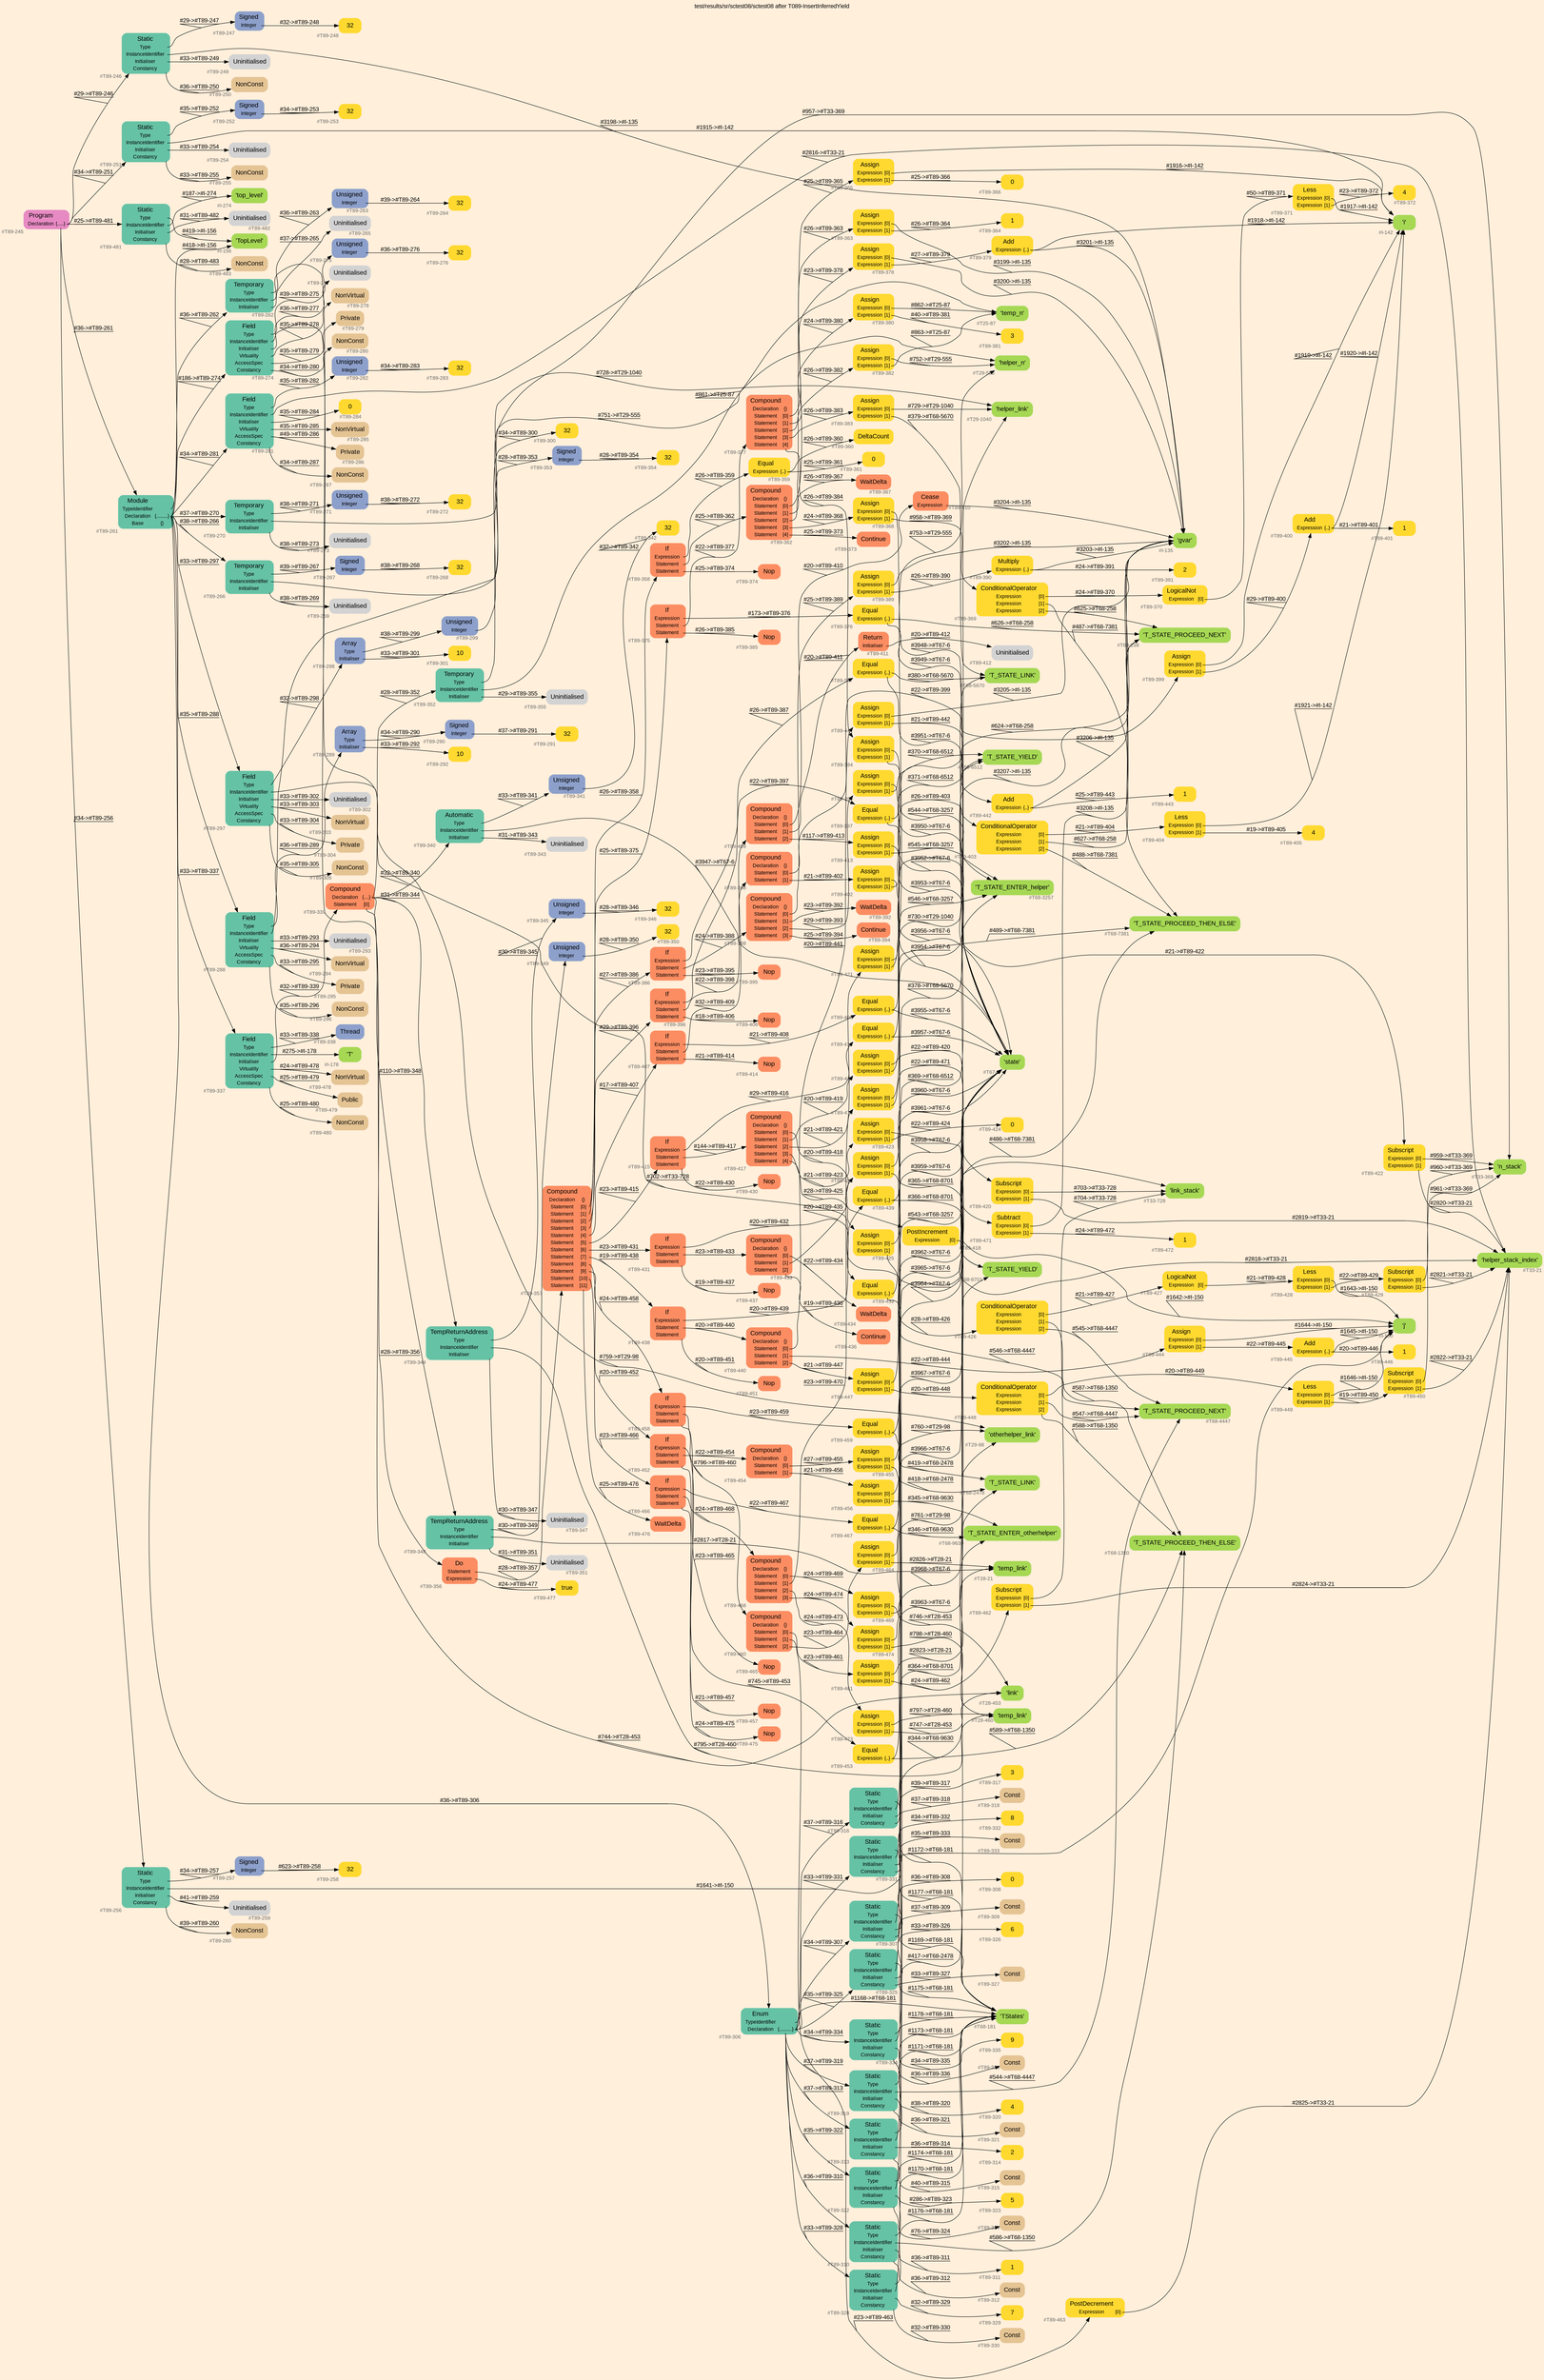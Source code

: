 digraph "test/results/sr/sctest08/sctest08 after T089-InsertInferredYield" {
label = "test/results/sr/sctest08/sctest08 after T089-InsertInferredYield"
labelloc = t
graph [
    rankdir = "LR"
    ranksep = 0.3
    bgcolor = antiquewhite1
    color = black
    fontcolor = black
    fontname = "Arial"
];
node [
    fontname = "Arial"
];
edge [
    fontname = "Arial"
];

// -------------------- node figure --------------------
// -------- block #T89-245 ----------
"#T89-245" [
    fillcolor = "/set28/4"
    xlabel = "#T89-245"
    fontsize = "12"
    fontcolor = grey40
    shape = "plaintext"
    label = <<TABLE BORDER="0" CELLBORDER="0" CELLSPACING="0">
     <TR><TD><FONT COLOR="black" POINT-SIZE="15">Program</FONT></TD></TR>
     <TR><TD><FONT COLOR="black" POINT-SIZE="12">Declaration</FONT></TD><TD PORT="port0"><FONT COLOR="black" POINT-SIZE="12">{.....}</FONT></TD></TR>
    </TABLE>>
    style = "rounded,filled"
];

// -------- block #T89-246 ----------
"#T89-246" [
    fillcolor = "/set28/1"
    xlabel = "#T89-246"
    fontsize = "12"
    fontcolor = grey40
    shape = "plaintext"
    label = <<TABLE BORDER="0" CELLBORDER="0" CELLSPACING="0">
     <TR><TD><FONT COLOR="black" POINT-SIZE="15">Static</FONT></TD></TR>
     <TR><TD><FONT COLOR="black" POINT-SIZE="12">Type</FONT></TD><TD PORT="port0"></TD></TR>
     <TR><TD><FONT COLOR="black" POINT-SIZE="12">InstanceIdentifier</FONT></TD><TD PORT="port1"></TD></TR>
     <TR><TD><FONT COLOR="black" POINT-SIZE="12">Initialiser</FONT></TD><TD PORT="port2"></TD></TR>
     <TR><TD><FONT COLOR="black" POINT-SIZE="12">Constancy</FONT></TD><TD PORT="port3"></TD></TR>
    </TABLE>>
    style = "rounded,filled"
];

// -------- block #T89-247 ----------
"#T89-247" [
    fillcolor = "/set28/3"
    xlabel = "#T89-247"
    fontsize = "12"
    fontcolor = grey40
    shape = "plaintext"
    label = <<TABLE BORDER="0" CELLBORDER="0" CELLSPACING="0">
     <TR><TD><FONT COLOR="black" POINT-SIZE="15">Signed</FONT></TD></TR>
     <TR><TD><FONT COLOR="black" POINT-SIZE="12">Integer</FONT></TD><TD PORT="port0"></TD></TR>
    </TABLE>>
    style = "rounded,filled"
];

// -------- block #T89-248 ----------
"#T89-248" [
    fillcolor = "/set28/6"
    xlabel = "#T89-248"
    fontsize = "12"
    fontcolor = grey40
    shape = "plaintext"
    label = <<TABLE BORDER="0" CELLBORDER="0" CELLSPACING="0">
     <TR><TD><FONT COLOR="black" POINT-SIZE="15">32</FONT></TD></TR>
    </TABLE>>
    style = "rounded,filled"
];

// -------- block #I-135 ----------
"#I-135" [
    fillcolor = "/set28/5"
    xlabel = "#I-135"
    fontsize = "12"
    fontcolor = grey40
    shape = "plaintext"
    label = <<TABLE BORDER="0" CELLBORDER="0" CELLSPACING="0">
     <TR><TD><FONT COLOR="black" POINT-SIZE="15">'gvar'</FONT></TD></TR>
    </TABLE>>
    style = "rounded,filled"
];

// -------- block #T89-249 ----------
"#T89-249" [
    xlabel = "#T89-249"
    fontsize = "12"
    fontcolor = grey40
    shape = "plaintext"
    label = <<TABLE BORDER="0" CELLBORDER="0" CELLSPACING="0">
     <TR><TD><FONT COLOR="black" POINT-SIZE="15">Uninitialised</FONT></TD></TR>
    </TABLE>>
    style = "rounded,filled"
];

// -------- block #T89-250 ----------
"#T89-250" [
    fillcolor = "/set28/7"
    xlabel = "#T89-250"
    fontsize = "12"
    fontcolor = grey40
    shape = "plaintext"
    label = <<TABLE BORDER="0" CELLBORDER="0" CELLSPACING="0">
     <TR><TD><FONT COLOR="black" POINT-SIZE="15">NonConst</FONT></TD></TR>
    </TABLE>>
    style = "rounded,filled"
];

// -------- block #T89-251 ----------
"#T89-251" [
    fillcolor = "/set28/1"
    xlabel = "#T89-251"
    fontsize = "12"
    fontcolor = grey40
    shape = "plaintext"
    label = <<TABLE BORDER="0" CELLBORDER="0" CELLSPACING="0">
     <TR><TD><FONT COLOR="black" POINT-SIZE="15">Static</FONT></TD></TR>
     <TR><TD><FONT COLOR="black" POINT-SIZE="12">Type</FONT></TD><TD PORT="port0"></TD></TR>
     <TR><TD><FONT COLOR="black" POINT-SIZE="12">InstanceIdentifier</FONT></TD><TD PORT="port1"></TD></TR>
     <TR><TD><FONT COLOR="black" POINT-SIZE="12">Initialiser</FONT></TD><TD PORT="port2"></TD></TR>
     <TR><TD><FONT COLOR="black" POINT-SIZE="12">Constancy</FONT></TD><TD PORT="port3"></TD></TR>
    </TABLE>>
    style = "rounded,filled"
];

// -------- block #T89-252 ----------
"#T89-252" [
    fillcolor = "/set28/3"
    xlabel = "#T89-252"
    fontsize = "12"
    fontcolor = grey40
    shape = "plaintext"
    label = <<TABLE BORDER="0" CELLBORDER="0" CELLSPACING="0">
     <TR><TD><FONT COLOR="black" POINT-SIZE="15">Signed</FONT></TD></TR>
     <TR><TD><FONT COLOR="black" POINT-SIZE="12">Integer</FONT></TD><TD PORT="port0"></TD></TR>
    </TABLE>>
    style = "rounded,filled"
];

// -------- block #T89-253 ----------
"#T89-253" [
    fillcolor = "/set28/6"
    xlabel = "#T89-253"
    fontsize = "12"
    fontcolor = grey40
    shape = "plaintext"
    label = <<TABLE BORDER="0" CELLBORDER="0" CELLSPACING="0">
     <TR><TD><FONT COLOR="black" POINT-SIZE="15">32</FONT></TD></TR>
    </TABLE>>
    style = "rounded,filled"
];

// -------- block #I-142 ----------
"#I-142" [
    fillcolor = "/set28/5"
    xlabel = "#I-142"
    fontsize = "12"
    fontcolor = grey40
    shape = "plaintext"
    label = <<TABLE BORDER="0" CELLBORDER="0" CELLSPACING="0">
     <TR><TD><FONT COLOR="black" POINT-SIZE="15">'i'</FONT></TD></TR>
    </TABLE>>
    style = "rounded,filled"
];

// -------- block #T89-254 ----------
"#T89-254" [
    xlabel = "#T89-254"
    fontsize = "12"
    fontcolor = grey40
    shape = "plaintext"
    label = <<TABLE BORDER="0" CELLBORDER="0" CELLSPACING="0">
     <TR><TD><FONT COLOR="black" POINT-SIZE="15">Uninitialised</FONT></TD></TR>
    </TABLE>>
    style = "rounded,filled"
];

// -------- block #T89-255 ----------
"#T89-255" [
    fillcolor = "/set28/7"
    xlabel = "#T89-255"
    fontsize = "12"
    fontcolor = grey40
    shape = "plaintext"
    label = <<TABLE BORDER="0" CELLBORDER="0" CELLSPACING="0">
     <TR><TD><FONT COLOR="black" POINT-SIZE="15">NonConst</FONT></TD></TR>
    </TABLE>>
    style = "rounded,filled"
];

// -------- block #T89-256 ----------
"#T89-256" [
    fillcolor = "/set28/1"
    xlabel = "#T89-256"
    fontsize = "12"
    fontcolor = grey40
    shape = "plaintext"
    label = <<TABLE BORDER="0" CELLBORDER="0" CELLSPACING="0">
     <TR><TD><FONT COLOR="black" POINT-SIZE="15">Static</FONT></TD></TR>
     <TR><TD><FONT COLOR="black" POINT-SIZE="12">Type</FONT></TD><TD PORT="port0"></TD></TR>
     <TR><TD><FONT COLOR="black" POINT-SIZE="12">InstanceIdentifier</FONT></TD><TD PORT="port1"></TD></TR>
     <TR><TD><FONT COLOR="black" POINT-SIZE="12">Initialiser</FONT></TD><TD PORT="port2"></TD></TR>
     <TR><TD><FONT COLOR="black" POINT-SIZE="12">Constancy</FONT></TD><TD PORT="port3"></TD></TR>
    </TABLE>>
    style = "rounded,filled"
];

// -------- block #T89-257 ----------
"#T89-257" [
    fillcolor = "/set28/3"
    xlabel = "#T89-257"
    fontsize = "12"
    fontcolor = grey40
    shape = "plaintext"
    label = <<TABLE BORDER="0" CELLBORDER="0" CELLSPACING="0">
     <TR><TD><FONT COLOR="black" POINT-SIZE="15">Signed</FONT></TD></TR>
     <TR><TD><FONT COLOR="black" POINT-SIZE="12">Integer</FONT></TD><TD PORT="port0"></TD></TR>
    </TABLE>>
    style = "rounded,filled"
];

// -------- block #T89-258 ----------
"#T89-258" [
    fillcolor = "/set28/6"
    xlabel = "#T89-258"
    fontsize = "12"
    fontcolor = grey40
    shape = "plaintext"
    label = <<TABLE BORDER="0" CELLBORDER="0" CELLSPACING="0">
     <TR><TD><FONT COLOR="black" POINT-SIZE="15">32</FONT></TD></TR>
    </TABLE>>
    style = "rounded,filled"
];

// -------- block #I-150 ----------
"#I-150" [
    fillcolor = "/set28/5"
    xlabel = "#I-150"
    fontsize = "12"
    fontcolor = grey40
    shape = "plaintext"
    label = <<TABLE BORDER="0" CELLBORDER="0" CELLSPACING="0">
     <TR><TD><FONT COLOR="black" POINT-SIZE="15">'j'</FONT></TD></TR>
    </TABLE>>
    style = "rounded,filled"
];

// -------- block #T89-259 ----------
"#T89-259" [
    xlabel = "#T89-259"
    fontsize = "12"
    fontcolor = grey40
    shape = "plaintext"
    label = <<TABLE BORDER="0" CELLBORDER="0" CELLSPACING="0">
     <TR><TD><FONT COLOR="black" POINT-SIZE="15">Uninitialised</FONT></TD></TR>
    </TABLE>>
    style = "rounded,filled"
];

// -------- block #T89-260 ----------
"#T89-260" [
    fillcolor = "/set28/7"
    xlabel = "#T89-260"
    fontsize = "12"
    fontcolor = grey40
    shape = "plaintext"
    label = <<TABLE BORDER="0" CELLBORDER="0" CELLSPACING="0">
     <TR><TD><FONT COLOR="black" POINT-SIZE="15">NonConst</FONT></TD></TR>
    </TABLE>>
    style = "rounded,filled"
];

// -------- block #T89-261 ----------
"#T89-261" [
    fillcolor = "/set28/1"
    xlabel = "#T89-261"
    fontsize = "12"
    fontcolor = grey40
    shape = "plaintext"
    label = <<TABLE BORDER="0" CELLBORDER="0" CELLSPACING="0">
     <TR><TD><FONT COLOR="black" POINT-SIZE="15">Module</FONT></TD></TR>
     <TR><TD><FONT COLOR="black" POINT-SIZE="12">TypeIdentifier</FONT></TD><TD PORT="port0"></TD></TR>
     <TR><TD><FONT COLOR="black" POINT-SIZE="12">Declaration</FONT></TD><TD PORT="port1"><FONT COLOR="black" POINT-SIZE="12">{.........}</FONT></TD></TR>
     <TR><TD><FONT COLOR="black" POINT-SIZE="12">Base</FONT></TD><TD PORT="port2"><FONT COLOR="black" POINT-SIZE="12">{}</FONT></TD></TR>
    </TABLE>>
    style = "rounded,filled"
];

// -------- block #I-156 ----------
"#I-156" [
    fillcolor = "/set28/5"
    xlabel = "#I-156"
    fontsize = "12"
    fontcolor = grey40
    shape = "plaintext"
    label = <<TABLE BORDER="0" CELLBORDER="0" CELLSPACING="0">
     <TR><TD><FONT COLOR="black" POINT-SIZE="15">'TopLevel'</FONT></TD></TR>
    </TABLE>>
    style = "rounded,filled"
];

// -------- block #T89-262 ----------
"#T89-262" [
    fillcolor = "/set28/1"
    xlabel = "#T89-262"
    fontsize = "12"
    fontcolor = grey40
    shape = "plaintext"
    label = <<TABLE BORDER="0" CELLBORDER="0" CELLSPACING="0">
     <TR><TD><FONT COLOR="black" POINT-SIZE="15">Temporary</FONT></TD></TR>
     <TR><TD><FONT COLOR="black" POINT-SIZE="12">Type</FONT></TD><TD PORT="port0"></TD></TR>
     <TR><TD><FONT COLOR="black" POINT-SIZE="12">InstanceIdentifier</FONT></TD><TD PORT="port1"></TD></TR>
     <TR><TD><FONT COLOR="black" POINT-SIZE="12">Initialiser</FONT></TD><TD PORT="port2"></TD></TR>
    </TABLE>>
    style = "rounded,filled"
];

// -------- block #T89-263 ----------
"#T89-263" [
    fillcolor = "/set28/3"
    xlabel = "#T89-263"
    fontsize = "12"
    fontcolor = grey40
    shape = "plaintext"
    label = <<TABLE BORDER="0" CELLBORDER="0" CELLSPACING="0">
     <TR><TD><FONT COLOR="black" POINT-SIZE="15">Unsigned</FONT></TD></TR>
     <TR><TD><FONT COLOR="black" POINT-SIZE="12">Integer</FONT></TD><TD PORT="port0"></TD></TR>
    </TABLE>>
    style = "rounded,filled"
];

// -------- block #T89-264 ----------
"#T89-264" [
    fillcolor = "/set28/6"
    xlabel = "#T89-264"
    fontsize = "12"
    fontcolor = grey40
    shape = "plaintext"
    label = <<TABLE BORDER="0" CELLBORDER="0" CELLSPACING="0">
     <TR><TD><FONT COLOR="black" POINT-SIZE="15">32</FONT></TD></TR>
    </TABLE>>
    style = "rounded,filled"
];

// -------- block #T29-98 ----------
"#T29-98" [
    fillcolor = "/set28/5"
    xlabel = "#T29-98"
    fontsize = "12"
    fontcolor = grey40
    shape = "plaintext"
    label = <<TABLE BORDER="0" CELLBORDER="0" CELLSPACING="0">
     <TR><TD><FONT COLOR="black" POINT-SIZE="15">'otherhelper_link'</FONT></TD></TR>
    </TABLE>>
    style = "rounded,filled"
];

// -------- block #T89-265 ----------
"#T89-265" [
    xlabel = "#T89-265"
    fontsize = "12"
    fontcolor = grey40
    shape = "plaintext"
    label = <<TABLE BORDER="0" CELLBORDER="0" CELLSPACING="0">
     <TR><TD><FONT COLOR="black" POINT-SIZE="15">Uninitialised</FONT></TD></TR>
    </TABLE>>
    style = "rounded,filled"
];

// -------- block #T89-266 ----------
"#T89-266" [
    fillcolor = "/set28/1"
    xlabel = "#T89-266"
    fontsize = "12"
    fontcolor = grey40
    shape = "plaintext"
    label = <<TABLE BORDER="0" CELLBORDER="0" CELLSPACING="0">
     <TR><TD><FONT COLOR="black" POINT-SIZE="15">Temporary</FONT></TD></TR>
     <TR><TD><FONT COLOR="black" POINT-SIZE="12">Type</FONT></TD><TD PORT="port0"></TD></TR>
     <TR><TD><FONT COLOR="black" POINT-SIZE="12">InstanceIdentifier</FONT></TD><TD PORT="port1"></TD></TR>
     <TR><TD><FONT COLOR="black" POINT-SIZE="12">Initialiser</FONT></TD><TD PORT="port2"></TD></TR>
    </TABLE>>
    style = "rounded,filled"
];

// -------- block #T89-267 ----------
"#T89-267" [
    fillcolor = "/set28/3"
    xlabel = "#T89-267"
    fontsize = "12"
    fontcolor = grey40
    shape = "plaintext"
    label = <<TABLE BORDER="0" CELLBORDER="0" CELLSPACING="0">
     <TR><TD><FONT COLOR="black" POINT-SIZE="15">Signed</FONT></TD></TR>
     <TR><TD><FONT COLOR="black" POINT-SIZE="12">Integer</FONT></TD><TD PORT="port0"></TD></TR>
    </TABLE>>
    style = "rounded,filled"
];

// -------- block #T89-268 ----------
"#T89-268" [
    fillcolor = "/set28/6"
    xlabel = "#T89-268"
    fontsize = "12"
    fontcolor = grey40
    shape = "plaintext"
    label = <<TABLE BORDER="0" CELLBORDER="0" CELLSPACING="0">
     <TR><TD><FONT COLOR="black" POINT-SIZE="15">32</FONT></TD></TR>
    </TABLE>>
    style = "rounded,filled"
];

// -------- block #T29-555 ----------
"#T29-555" [
    fillcolor = "/set28/5"
    xlabel = "#T29-555"
    fontsize = "12"
    fontcolor = grey40
    shape = "plaintext"
    label = <<TABLE BORDER="0" CELLBORDER="0" CELLSPACING="0">
     <TR><TD><FONT COLOR="black" POINT-SIZE="15">'helper_n'</FONT></TD></TR>
    </TABLE>>
    style = "rounded,filled"
];

// -------- block #T89-269 ----------
"#T89-269" [
    xlabel = "#T89-269"
    fontsize = "12"
    fontcolor = grey40
    shape = "plaintext"
    label = <<TABLE BORDER="0" CELLBORDER="0" CELLSPACING="0">
     <TR><TD><FONT COLOR="black" POINT-SIZE="15">Uninitialised</FONT></TD></TR>
    </TABLE>>
    style = "rounded,filled"
];

// -------- block #T89-270 ----------
"#T89-270" [
    fillcolor = "/set28/1"
    xlabel = "#T89-270"
    fontsize = "12"
    fontcolor = grey40
    shape = "plaintext"
    label = <<TABLE BORDER="0" CELLBORDER="0" CELLSPACING="0">
     <TR><TD><FONT COLOR="black" POINT-SIZE="15">Temporary</FONT></TD></TR>
     <TR><TD><FONT COLOR="black" POINT-SIZE="12">Type</FONT></TD><TD PORT="port0"></TD></TR>
     <TR><TD><FONT COLOR="black" POINT-SIZE="12">InstanceIdentifier</FONT></TD><TD PORT="port1"></TD></TR>
     <TR><TD><FONT COLOR="black" POINT-SIZE="12">Initialiser</FONT></TD><TD PORT="port2"></TD></TR>
    </TABLE>>
    style = "rounded,filled"
];

// -------- block #T89-271 ----------
"#T89-271" [
    fillcolor = "/set28/3"
    xlabel = "#T89-271"
    fontsize = "12"
    fontcolor = grey40
    shape = "plaintext"
    label = <<TABLE BORDER="0" CELLBORDER="0" CELLSPACING="0">
     <TR><TD><FONT COLOR="black" POINT-SIZE="15">Unsigned</FONT></TD></TR>
     <TR><TD><FONT COLOR="black" POINT-SIZE="12">Integer</FONT></TD><TD PORT="port0"></TD></TR>
    </TABLE>>
    style = "rounded,filled"
];

// -------- block #T89-272 ----------
"#T89-272" [
    fillcolor = "/set28/6"
    xlabel = "#T89-272"
    fontsize = "12"
    fontcolor = grey40
    shape = "plaintext"
    label = <<TABLE BORDER="0" CELLBORDER="0" CELLSPACING="0">
     <TR><TD><FONT COLOR="black" POINT-SIZE="15">32</FONT></TD></TR>
    </TABLE>>
    style = "rounded,filled"
];

// -------- block #T29-1040 ----------
"#T29-1040" [
    fillcolor = "/set28/5"
    xlabel = "#T29-1040"
    fontsize = "12"
    fontcolor = grey40
    shape = "plaintext"
    label = <<TABLE BORDER="0" CELLBORDER="0" CELLSPACING="0">
     <TR><TD><FONT COLOR="black" POINT-SIZE="15">'helper_link'</FONT></TD></TR>
    </TABLE>>
    style = "rounded,filled"
];

// -------- block #T89-273 ----------
"#T89-273" [
    xlabel = "#T89-273"
    fontsize = "12"
    fontcolor = grey40
    shape = "plaintext"
    label = <<TABLE BORDER="0" CELLBORDER="0" CELLSPACING="0">
     <TR><TD><FONT COLOR="black" POINT-SIZE="15">Uninitialised</FONT></TD></TR>
    </TABLE>>
    style = "rounded,filled"
];

// -------- block #T89-274 ----------
"#T89-274" [
    fillcolor = "/set28/1"
    xlabel = "#T89-274"
    fontsize = "12"
    fontcolor = grey40
    shape = "plaintext"
    label = <<TABLE BORDER="0" CELLBORDER="0" CELLSPACING="0">
     <TR><TD><FONT COLOR="black" POINT-SIZE="15">Field</FONT></TD></TR>
     <TR><TD><FONT COLOR="black" POINT-SIZE="12">Type</FONT></TD><TD PORT="port0"></TD></TR>
     <TR><TD><FONT COLOR="black" POINT-SIZE="12">InstanceIdentifier</FONT></TD><TD PORT="port1"></TD></TR>
     <TR><TD><FONT COLOR="black" POINT-SIZE="12">Initialiser</FONT></TD><TD PORT="port2"></TD></TR>
     <TR><TD><FONT COLOR="black" POINT-SIZE="12">Virtuality</FONT></TD><TD PORT="port3"></TD></TR>
     <TR><TD><FONT COLOR="black" POINT-SIZE="12">AccessSpec</FONT></TD><TD PORT="port4"></TD></TR>
     <TR><TD><FONT COLOR="black" POINT-SIZE="12">Constancy</FONT></TD><TD PORT="port5"></TD></TR>
    </TABLE>>
    style = "rounded,filled"
];

// -------- block #T89-275 ----------
"#T89-275" [
    fillcolor = "/set28/3"
    xlabel = "#T89-275"
    fontsize = "12"
    fontcolor = grey40
    shape = "plaintext"
    label = <<TABLE BORDER="0" CELLBORDER="0" CELLSPACING="0">
     <TR><TD><FONT COLOR="black" POINT-SIZE="15">Unsigned</FONT></TD></TR>
     <TR><TD><FONT COLOR="black" POINT-SIZE="12">Integer</FONT></TD><TD PORT="port0"></TD></TR>
    </TABLE>>
    style = "rounded,filled"
];

// -------- block #T89-276 ----------
"#T89-276" [
    fillcolor = "/set28/6"
    xlabel = "#T89-276"
    fontsize = "12"
    fontcolor = grey40
    shape = "plaintext"
    label = <<TABLE BORDER="0" CELLBORDER="0" CELLSPACING="0">
     <TR><TD><FONT COLOR="black" POINT-SIZE="15">32</FONT></TD></TR>
    </TABLE>>
    style = "rounded,filled"
];

// -------- block #T28-453 ----------
"#T28-453" [
    fillcolor = "/set28/5"
    xlabel = "#T28-453"
    fontsize = "12"
    fontcolor = grey40
    shape = "plaintext"
    label = <<TABLE BORDER="0" CELLBORDER="0" CELLSPACING="0">
     <TR><TD><FONT COLOR="black" POINT-SIZE="15">'link'</FONT></TD></TR>
    </TABLE>>
    style = "rounded,filled"
];

// -------- block #T89-277 ----------
"#T89-277" [
    xlabel = "#T89-277"
    fontsize = "12"
    fontcolor = grey40
    shape = "plaintext"
    label = <<TABLE BORDER="0" CELLBORDER="0" CELLSPACING="0">
     <TR><TD><FONT COLOR="black" POINT-SIZE="15">Uninitialised</FONT></TD></TR>
    </TABLE>>
    style = "rounded,filled"
];

// -------- block #T89-278 ----------
"#T89-278" [
    fillcolor = "/set28/7"
    xlabel = "#T89-278"
    fontsize = "12"
    fontcolor = grey40
    shape = "plaintext"
    label = <<TABLE BORDER="0" CELLBORDER="0" CELLSPACING="0">
     <TR><TD><FONT COLOR="black" POINT-SIZE="15">NonVirtual</FONT></TD></TR>
    </TABLE>>
    style = "rounded,filled"
];

// -------- block #T89-279 ----------
"#T89-279" [
    fillcolor = "/set28/7"
    xlabel = "#T89-279"
    fontsize = "12"
    fontcolor = grey40
    shape = "plaintext"
    label = <<TABLE BORDER="0" CELLBORDER="0" CELLSPACING="0">
     <TR><TD><FONT COLOR="black" POINT-SIZE="15">Private</FONT></TD></TR>
    </TABLE>>
    style = "rounded,filled"
];

// -------- block #T89-280 ----------
"#T89-280" [
    fillcolor = "/set28/7"
    xlabel = "#T89-280"
    fontsize = "12"
    fontcolor = grey40
    shape = "plaintext"
    label = <<TABLE BORDER="0" CELLBORDER="0" CELLSPACING="0">
     <TR><TD><FONT COLOR="black" POINT-SIZE="15">NonConst</FONT></TD></TR>
    </TABLE>>
    style = "rounded,filled"
];

// -------- block #T89-281 ----------
"#T89-281" [
    fillcolor = "/set28/1"
    xlabel = "#T89-281"
    fontsize = "12"
    fontcolor = grey40
    shape = "plaintext"
    label = <<TABLE BORDER="0" CELLBORDER="0" CELLSPACING="0">
     <TR><TD><FONT COLOR="black" POINT-SIZE="15">Field</FONT></TD></TR>
     <TR><TD><FONT COLOR="black" POINT-SIZE="12">Type</FONT></TD><TD PORT="port0"></TD></TR>
     <TR><TD><FONT COLOR="black" POINT-SIZE="12">InstanceIdentifier</FONT></TD><TD PORT="port1"></TD></TR>
     <TR><TD><FONT COLOR="black" POINT-SIZE="12">Initialiser</FONT></TD><TD PORT="port2"></TD></TR>
     <TR><TD><FONT COLOR="black" POINT-SIZE="12">Virtuality</FONT></TD><TD PORT="port3"></TD></TR>
     <TR><TD><FONT COLOR="black" POINT-SIZE="12">AccessSpec</FONT></TD><TD PORT="port4"></TD></TR>
     <TR><TD><FONT COLOR="black" POINT-SIZE="12">Constancy</FONT></TD><TD PORT="port5"></TD></TR>
    </TABLE>>
    style = "rounded,filled"
];

// -------- block #T89-282 ----------
"#T89-282" [
    fillcolor = "/set28/3"
    xlabel = "#T89-282"
    fontsize = "12"
    fontcolor = grey40
    shape = "plaintext"
    label = <<TABLE BORDER="0" CELLBORDER="0" CELLSPACING="0">
     <TR><TD><FONT COLOR="black" POINT-SIZE="15">Unsigned</FONT></TD></TR>
     <TR><TD><FONT COLOR="black" POINT-SIZE="12">Integer</FONT></TD><TD PORT="port0"></TD></TR>
    </TABLE>>
    style = "rounded,filled"
];

// -------- block #T89-283 ----------
"#T89-283" [
    fillcolor = "/set28/6"
    xlabel = "#T89-283"
    fontsize = "12"
    fontcolor = grey40
    shape = "plaintext"
    label = <<TABLE BORDER="0" CELLBORDER="0" CELLSPACING="0">
     <TR><TD><FONT COLOR="black" POINT-SIZE="15">32</FONT></TD></TR>
    </TABLE>>
    style = "rounded,filled"
];

// -------- block #T33-21 ----------
"#T33-21" [
    fillcolor = "/set28/5"
    xlabel = "#T33-21"
    fontsize = "12"
    fontcolor = grey40
    shape = "plaintext"
    label = <<TABLE BORDER="0" CELLBORDER="0" CELLSPACING="0">
     <TR><TD><FONT COLOR="black" POINT-SIZE="15">'helper_stack_index'</FONT></TD></TR>
    </TABLE>>
    style = "rounded,filled"
];

// -------- block #T89-284 ----------
"#T89-284" [
    fillcolor = "/set28/6"
    xlabel = "#T89-284"
    fontsize = "12"
    fontcolor = grey40
    shape = "plaintext"
    label = <<TABLE BORDER="0" CELLBORDER="0" CELLSPACING="0">
     <TR><TD><FONT COLOR="black" POINT-SIZE="15">0</FONT></TD></TR>
    </TABLE>>
    style = "rounded,filled"
];

// -------- block #T89-285 ----------
"#T89-285" [
    fillcolor = "/set28/7"
    xlabel = "#T89-285"
    fontsize = "12"
    fontcolor = grey40
    shape = "plaintext"
    label = <<TABLE BORDER="0" CELLBORDER="0" CELLSPACING="0">
     <TR><TD><FONT COLOR="black" POINT-SIZE="15">NonVirtual</FONT></TD></TR>
    </TABLE>>
    style = "rounded,filled"
];

// -------- block #T89-286 ----------
"#T89-286" [
    fillcolor = "/set28/7"
    xlabel = "#T89-286"
    fontsize = "12"
    fontcolor = grey40
    shape = "plaintext"
    label = <<TABLE BORDER="0" CELLBORDER="0" CELLSPACING="0">
     <TR><TD><FONT COLOR="black" POINT-SIZE="15">Private</FONT></TD></TR>
    </TABLE>>
    style = "rounded,filled"
];

// -------- block #T89-287 ----------
"#T89-287" [
    fillcolor = "/set28/7"
    xlabel = "#T89-287"
    fontsize = "12"
    fontcolor = grey40
    shape = "plaintext"
    label = <<TABLE BORDER="0" CELLBORDER="0" CELLSPACING="0">
     <TR><TD><FONT COLOR="black" POINT-SIZE="15">NonConst</FONT></TD></TR>
    </TABLE>>
    style = "rounded,filled"
];

// -------- block #T89-288 ----------
"#T89-288" [
    fillcolor = "/set28/1"
    xlabel = "#T89-288"
    fontsize = "12"
    fontcolor = grey40
    shape = "plaintext"
    label = <<TABLE BORDER="0" CELLBORDER="0" CELLSPACING="0">
     <TR><TD><FONT COLOR="black" POINT-SIZE="15">Field</FONT></TD></TR>
     <TR><TD><FONT COLOR="black" POINT-SIZE="12">Type</FONT></TD><TD PORT="port0"></TD></TR>
     <TR><TD><FONT COLOR="black" POINT-SIZE="12">InstanceIdentifier</FONT></TD><TD PORT="port1"></TD></TR>
     <TR><TD><FONT COLOR="black" POINT-SIZE="12">Initialiser</FONT></TD><TD PORT="port2"></TD></TR>
     <TR><TD><FONT COLOR="black" POINT-SIZE="12">Virtuality</FONT></TD><TD PORT="port3"></TD></TR>
     <TR><TD><FONT COLOR="black" POINT-SIZE="12">AccessSpec</FONT></TD><TD PORT="port4"></TD></TR>
     <TR><TD><FONT COLOR="black" POINT-SIZE="12">Constancy</FONT></TD><TD PORT="port5"></TD></TR>
    </TABLE>>
    style = "rounded,filled"
];

// -------- block #T89-289 ----------
"#T89-289" [
    fillcolor = "/set28/3"
    xlabel = "#T89-289"
    fontsize = "12"
    fontcolor = grey40
    shape = "plaintext"
    label = <<TABLE BORDER="0" CELLBORDER="0" CELLSPACING="0">
     <TR><TD><FONT COLOR="black" POINT-SIZE="15">Array</FONT></TD></TR>
     <TR><TD><FONT COLOR="black" POINT-SIZE="12">Type</FONT></TD><TD PORT="port0"></TD></TR>
     <TR><TD><FONT COLOR="black" POINT-SIZE="12">Initialiser</FONT></TD><TD PORT="port1"></TD></TR>
    </TABLE>>
    style = "rounded,filled"
];

// -------- block #T89-290 ----------
"#T89-290" [
    fillcolor = "/set28/3"
    xlabel = "#T89-290"
    fontsize = "12"
    fontcolor = grey40
    shape = "plaintext"
    label = <<TABLE BORDER="0" CELLBORDER="0" CELLSPACING="0">
     <TR><TD><FONT COLOR="black" POINT-SIZE="15">Signed</FONT></TD></TR>
     <TR><TD><FONT COLOR="black" POINT-SIZE="12">Integer</FONT></TD><TD PORT="port0"></TD></TR>
    </TABLE>>
    style = "rounded,filled"
];

// -------- block #T89-291 ----------
"#T89-291" [
    fillcolor = "/set28/6"
    xlabel = "#T89-291"
    fontsize = "12"
    fontcolor = grey40
    shape = "plaintext"
    label = <<TABLE BORDER="0" CELLBORDER="0" CELLSPACING="0">
     <TR><TD><FONT COLOR="black" POINT-SIZE="15">32</FONT></TD></TR>
    </TABLE>>
    style = "rounded,filled"
];

// -------- block #T89-292 ----------
"#T89-292" [
    fillcolor = "/set28/6"
    xlabel = "#T89-292"
    fontsize = "12"
    fontcolor = grey40
    shape = "plaintext"
    label = <<TABLE BORDER="0" CELLBORDER="0" CELLSPACING="0">
     <TR><TD><FONT COLOR="black" POINT-SIZE="15">10</FONT></TD></TR>
    </TABLE>>
    style = "rounded,filled"
];

// -------- block #T33-369 ----------
"#T33-369" [
    fillcolor = "/set28/5"
    xlabel = "#T33-369"
    fontsize = "12"
    fontcolor = grey40
    shape = "plaintext"
    label = <<TABLE BORDER="0" CELLBORDER="0" CELLSPACING="0">
     <TR><TD><FONT COLOR="black" POINT-SIZE="15">'n_stack'</FONT></TD></TR>
    </TABLE>>
    style = "rounded,filled"
];

// -------- block #T89-293 ----------
"#T89-293" [
    xlabel = "#T89-293"
    fontsize = "12"
    fontcolor = grey40
    shape = "plaintext"
    label = <<TABLE BORDER="0" CELLBORDER="0" CELLSPACING="0">
     <TR><TD><FONT COLOR="black" POINT-SIZE="15">Uninitialised</FONT></TD></TR>
    </TABLE>>
    style = "rounded,filled"
];

// -------- block #T89-294 ----------
"#T89-294" [
    fillcolor = "/set28/7"
    xlabel = "#T89-294"
    fontsize = "12"
    fontcolor = grey40
    shape = "plaintext"
    label = <<TABLE BORDER="0" CELLBORDER="0" CELLSPACING="0">
     <TR><TD><FONT COLOR="black" POINT-SIZE="15">NonVirtual</FONT></TD></TR>
    </TABLE>>
    style = "rounded,filled"
];

// -------- block #T89-295 ----------
"#T89-295" [
    fillcolor = "/set28/7"
    xlabel = "#T89-295"
    fontsize = "12"
    fontcolor = grey40
    shape = "plaintext"
    label = <<TABLE BORDER="0" CELLBORDER="0" CELLSPACING="0">
     <TR><TD><FONT COLOR="black" POINT-SIZE="15">Private</FONT></TD></TR>
    </TABLE>>
    style = "rounded,filled"
];

// -------- block #T89-296 ----------
"#T89-296" [
    fillcolor = "/set28/7"
    xlabel = "#T89-296"
    fontsize = "12"
    fontcolor = grey40
    shape = "plaintext"
    label = <<TABLE BORDER="0" CELLBORDER="0" CELLSPACING="0">
     <TR><TD><FONT COLOR="black" POINT-SIZE="15">NonConst</FONT></TD></TR>
    </TABLE>>
    style = "rounded,filled"
];

// -------- block #T89-297 ----------
"#T89-297" [
    fillcolor = "/set28/1"
    xlabel = "#T89-297"
    fontsize = "12"
    fontcolor = grey40
    shape = "plaintext"
    label = <<TABLE BORDER="0" CELLBORDER="0" CELLSPACING="0">
     <TR><TD><FONT COLOR="black" POINT-SIZE="15">Field</FONT></TD></TR>
     <TR><TD><FONT COLOR="black" POINT-SIZE="12">Type</FONT></TD><TD PORT="port0"></TD></TR>
     <TR><TD><FONT COLOR="black" POINT-SIZE="12">InstanceIdentifier</FONT></TD><TD PORT="port1"></TD></TR>
     <TR><TD><FONT COLOR="black" POINT-SIZE="12">Initialiser</FONT></TD><TD PORT="port2"></TD></TR>
     <TR><TD><FONT COLOR="black" POINT-SIZE="12">Virtuality</FONT></TD><TD PORT="port3"></TD></TR>
     <TR><TD><FONT COLOR="black" POINT-SIZE="12">AccessSpec</FONT></TD><TD PORT="port4"></TD></TR>
     <TR><TD><FONT COLOR="black" POINT-SIZE="12">Constancy</FONT></TD><TD PORT="port5"></TD></TR>
    </TABLE>>
    style = "rounded,filled"
];

// -------- block #T89-298 ----------
"#T89-298" [
    fillcolor = "/set28/3"
    xlabel = "#T89-298"
    fontsize = "12"
    fontcolor = grey40
    shape = "plaintext"
    label = <<TABLE BORDER="0" CELLBORDER="0" CELLSPACING="0">
     <TR><TD><FONT COLOR="black" POINT-SIZE="15">Array</FONT></TD></TR>
     <TR><TD><FONT COLOR="black" POINT-SIZE="12">Type</FONT></TD><TD PORT="port0"></TD></TR>
     <TR><TD><FONT COLOR="black" POINT-SIZE="12">Initialiser</FONT></TD><TD PORT="port1"></TD></TR>
    </TABLE>>
    style = "rounded,filled"
];

// -------- block #T89-299 ----------
"#T89-299" [
    fillcolor = "/set28/3"
    xlabel = "#T89-299"
    fontsize = "12"
    fontcolor = grey40
    shape = "plaintext"
    label = <<TABLE BORDER="0" CELLBORDER="0" CELLSPACING="0">
     <TR><TD><FONT COLOR="black" POINT-SIZE="15">Unsigned</FONT></TD></TR>
     <TR><TD><FONT COLOR="black" POINT-SIZE="12">Integer</FONT></TD><TD PORT="port0"></TD></TR>
    </TABLE>>
    style = "rounded,filled"
];

// -------- block #T89-300 ----------
"#T89-300" [
    fillcolor = "/set28/6"
    xlabel = "#T89-300"
    fontsize = "12"
    fontcolor = grey40
    shape = "plaintext"
    label = <<TABLE BORDER="0" CELLBORDER="0" CELLSPACING="0">
     <TR><TD><FONT COLOR="black" POINT-SIZE="15">32</FONT></TD></TR>
    </TABLE>>
    style = "rounded,filled"
];

// -------- block #T89-301 ----------
"#T89-301" [
    fillcolor = "/set28/6"
    xlabel = "#T89-301"
    fontsize = "12"
    fontcolor = grey40
    shape = "plaintext"
    label = <<TABLE BORDER="0" CELLBORDER="0" CELLSPACING="0">
     <TR><TD><FONT COLOR="black" POINT-SIZE="15">10</FONT></TD></TR>
    </TABLE>>
    style = "rounded,filled"
];

// -------- block #T33-728 ----------
"#T33-728" [
    fillcolor = "/set28/5"
    xlabel = "#T33-728"
    fontsize = "12"
    fontcolor = grey40
    shape = "plaintext"
    label = <<TABLE BORDER="0" CELLBORDER="0" CELLSPACING="0">
     <TR><TD><FONT COLOR="black" POINT-SIZE="15">'link_stack'</FONT></TD></TR>
    </TABLE>>
    style = "rounded,filled"
];

// -------- block #T89-302 ----------
"#T89-302" [
    xlabel = "#T89-302"
    fontsize = "12"
    fontcolor = grey40
    shape = "plaintext"
    label = <<TABLE BORDER="0" CELLBORDER="0" CELLSPACING="0">
     <TR><TD><FONT COLOR="black" POINT-SIZE="15">Uninitialised</FONT></TD></TR>
    </TABLE>>
    style = "rounded,filled"
];

// -------- block #T89-303 ----------
"#T89-303" [
    fillcolor = "/set28/7"
    xlabel = "#T89-303"
    fontsize = "12"
    fontcolor = grey40
    shape = "plaintext"
    label = <<TABLE BORDER="0" CELLBORDER="0" CELLSPACING="0">
     <TR><TD><FONT COLOR="black" POINT-SIZE="15">NonVirtual</FONT></TD></TR>
    </TABLE>>
    style = "rounded,filled"
];

// -------- block #T89-304 ----------
"#T89-304" [
    fillcolor = "/set28/7"
    xlabel = "#T89-304"
    fontsize = "12"
    fontcolor = grey40
    shape = "plaintext"
    label = <<TABLE BORDER="0" CELLBORDER="0" CELLSPACING="0">
     <TR><TD><FONT COLOR="black" POINT-SIZE="15">Private</FONT></TD></TR>
    </TABLE>>
    style = "rounded,filled"
];

// -------- block #T89-305 ----------
"#T89-305" [
    fillcolor = "/set28/7"
    xlabel = "#T89-305"
    fontsize = "12"
    fontcolor = grey40
    shape = "plaintext"
    label = <<TABLE BORDER="0" CELLBORDER="0" CELLSPACING="0">
     <TR><TD><FONT COLOR="black" POINT-SIZE="15">NonConst</FONT></TD></TR>
    </TABLE>>
    style = "rounded,filled"
];

// -------- block #T89-306 ----------
"#T89-306" [
    fillcolor = "/set28/1"
    xlabel = "#T89-306"
    fontsize = "12"
    fontcolor = grey40
    shape = "plaintext"
    label = <<TABLE BORDER="0" CELLBORDER="0" CELLSPACING="0">
     <TR><TD><FONT COLOR="black" POINT-SIZE="15">Enum</FONT></TD></TR>
     <TR><TD><FONT COLOR="black" POINT-SIZE="12">TypeIdentifier</FONT></TD><TD PORT="port0"></TD></TR>
     <TR><TD><FONT COLOR="black" POINT-SIZE="12">Declaration</FONT></TD><TD PORT="port1"><FONT COLOR="black" POINT-SIZE="12">{..........}</FONT></TD></TR>
    </TABLE>>
    style = "rounded,filled"
];

// -------- block #T68-181 ----------
"#T68-181" [
    fillcolor = "/set28/5"
    xlabel = "#T68-181"
    fontsize = "12"
    fontcolor = grey40
    shape = "plaintext"
    label = <<TABLE BORDER="0" CELLBORDER="0" CELLSPACING="0">
     <TR><TD><FONT COLOR="black" POINT-SIZE="15">'TStates'</FONT></TD></TR>
    </TABLE>>
    style = "rounded,filled"
];

// -------- block #T89-307 ----------
"#T89-307" [
    fillcolor = "/set28/1"
    xlabel = "#T89-307"
    fontsize = "12"
    fontcolor = grey40
    shape = "plaintext"
    label = <<TABLE BORDER="0" CELLBORDER="0" CELLSPACING="0">
     <TR><TD><FONT COLOR="black" POINT-SIZE="15">Static</FONT></TD></TR>
     <TR><TD><FONT COLOR="black" POINT-SIZE="12">Type</FONT></TD><TD PORT="port0"></TD></TR>
     <TR><TD><FONT COLOR="black" POINT-SIZE="12">InstanceIdentifier</FONT></TD><TD PORT="port1"></TD></TR>
     <TR><TD><FONT COLOR="black" POINT-SIZE="12">Initialiser</FONT></TD><TD PORT="port2"></TD></TR>
     <TR><TD><FONT COLOR="black" POINT-SIZE="12">Constancy</FONT></TD><TD PORT="port3"></TD></TR>
    </TABLE>>
    style = "rounded,filled"
];

// -------- block #T68-258 ----------
"#T68-258" [
    fillcolor = "/set28/5"
    xlabel = "#T68-258"
    fontsize = "12"
    fontcolor = grey40
    shape = "plaintext"
    label = <<TABLE BORDER="0" CELLBORDER="0" CELLSPACING="0">
     <TR><TD><FONT COLOR="black" POINT-SIZE="15">'T_STATE_PROCEED_NEXT'</FONT></TD></TR>
    </TABLE>>
    style = "rounded,filled"
];

// -------- block #T89-308 ----------
"#T89-308" [
    fillcolor = "/set28/6"
    xlabel = "#T89-308"
    fontsize = "12"
    fontcolor = grey40
    shape = "plaintext"
    label = <<TABLE BORDER="0" CELLBORDER="0" CELLSPACING="0">
     <TR><TD><FONT COLOR="black" POINT-SIZE="15">0</FONT></TD></TR>
    </TABLE>>
    style = "rounded,filled"
];

// -------- block #T89-309 ----------
"#T89-309" [
    fillcolor = "/set28/7"
    xlabel = "#T89-309"
    fontsize = "12"
    fontcolor = grey40
    shape = "plaintext"
    label = <<TABLE BORDER="0" CELLBORDER="0" CELLSPACING="0">
     <TR><TD><FONT COLOR="black" POINT-SIZE="15">Const</FONT></TD></TR>
    </TABLE>>
    style = "rounded,filled"
];

// -------- block #T89-310 ----------
"#T89-310" [
    fillcolor = "/set28/1"
    xlabel = "#T89-310"
    fontsize = "12"
    fontcolor = grey40
    shape = "plaintext"
    label = <<TABLE BORDER="0" CELLBORDER="0" CELLSPACING="0">
     <TR><TD><FONT COLOR="black" POINT-SIZE="15">Static</FONT></TD></TR>
     <TR><TD><FONT COLOR="black" POINT-SIZE="12">Type</FONT></TD><TD PORT="port0"></TD></TR>
     <TR><TD><FONT COLOR="black" POINT-SIZE="12">InstanceIdentifier</FONT></TD><TD PORT="port1"></TD></TR>
     <TR><TD><FONT COLOR="black" POINT-SIZE="12">Initialiser</FONT></TD><TD PORT="port2"></TD></TR>
     <TR><TD><FONT COLOR="black" POINT-SIZE="12">Constancy</FONT></TD><TD PORT="port3"></TD></TR>
    </TABLE>>
    style = "rounded,filled"
];

// -------- block #T68-1350 ----------
"#T68-1350" [
    fillcolor = "/set28/5"
    xlabel = "#T68-1350"
    fontsize = "12"
    fontcolor = grey40
    shape = "plaintext"
    label = <<TABLE BORDER="0" CELLBORDER="0" CELLSPACING="0">
     <TR><TD><FONT COLOR="black" POINT-SIZE="15">'T_STATE_PROCEED_THEN_ELSE'</FONT></TD></TR>
    </TABLE>>
    style = "rounded,filled"
];

// -------- block #T89-311 ----------
"#T89-311" [
    fillcolor = "/set28/6"
    xlabel = "#T89-311"
    fontsize = "12"
    fontcolor = grey40
    shape = "plaintext"
    label = <<TABLE BORDER="0" CELLBORDER="0" CELLSPACING="0">
     <TR><TD><FONT COLOR="black" POINT-SIZE="15">1</FONT></TD></TR>
    </TABLE>>
    style = "rounded,filled"
];

// -------- block #T89-312 ----------
"#T89-312" [
    fillcolor = "/set28/7"
    xlabel = "#T89-312"
    fontsize = "12"
    fontcolor = grey40
    shape = "plaintext"
    label = <<TABLE BORDER="0" CELLBORDER="0" CELLSPACING="0">
     <TR><TD><FONT COLOR="black" POINT-SIZE="15">Const</FONT></TD></TR>
    </TABLE>>
    style = "rounded,filled"
];

// -------- block #T89-313 ----------
"#T89-313" [
    fillcolor = "/set28/1"
    xlabel = "#T89-313"
    fontsize = "12"
    fontcolor = grey40
    shape = "plaintext"
    label = <<TABLE BORDER="0" CELLBORDER="0" CELLSPACING="0">
     <TR><TD><FONT COLOR="black" POINT-SIZE="15">Static</FONT></TD></TR>
     <TR><TD><FONT COLOR="black" POINT-SIZE="12">Type</FONT></TD><TD PORT="port0"></TD></TR>
     <TR><TD><FONT COLOR="black" POINT-SIZE="12">InstanceIdentifier</FONT></TD><TD PORT="port1"></TD></TR>
     <TR><TD><FONT COLOR="black" POINT-SIZE="12">Initialiser</FONT></TD><TD PORT="port2"></TD></TR>
     <TR><TD><FONT COLOR="black" POINT-SIZE="12">Constancy</FONT></TD><TD PORT="port3"></TD></TR>
    </TABLE>>
    style = "rounded,filled"
];

// -------- block #T68-2478 ----------
"#T68-2478" [
    fillcolor = "/set28/5"
    xlabel = "#T68-2478"
    fontsize = "12"
    fontcolor = grey40
    shape = "plaintext"
    label = <<TABLE BORDER="0" CELLBORDER="0" CELLSPACING="0">
     <TR><TD><FONT COLOR="black" POINT-SIZE="15">'T_STATE_LINK'</FONT></TD></TR>
    </TABLE>>
    style = "rounded,filled"
];

// -------- block #T89-314 ----------
"#T89-314" [
    fillcolor = "/set28/6"
    xlabel = "#T89-314"
    fontsize = "12"
    fontcolor = grey40
    shape = "plaintext"
    label = <<TABLE BORDER="0" CELLBORDER="0" CELLSPACING="0">
     <TR><TD><FONT COLOR="black" POINT-SIZE="15">2</FONT></TD></TR>
    </TABLE>>
    style = "rounded,filled"
];

// -------- block #T89-315 ----------
"#T89-315" [
    fillcolor = "/set28/7"
    xlabel = "#T89-315"
    fontsize = "12"
    fontcolor = grey40
    shape = "plaintext"
    label = <<TABLE BORDER="0" CELLBORDER="0" CELLSPACING="0">
     <TR><TD><FONT COLOR="black" POINT-SIZE="15">Const</FONT></TD></TR>
    </TABLE>>
    style = "rounded,filled"
];

// -------- block #T89-316 ----------
"#T89-316" [
    fillcolor = "/set28/1"
    xlabel = "#T89-316"
    fontsize = "12"
    fontcolor = grey40
    shape = "plaintext"
    label = <<TABLE BORDER="0" CELLBORDER="0" CELLSPACING="0">
     <TR><TD><FONT COLOR="black" POINT-SIZE="15">Static</FONT></TD></TR>
     <TR><TD><FONT COLOR="black" POINT-SIZE="12">Type</FONT></TD><TD PORT="port0"></TD></TR>
     <TR><TD><FONT COLOR="black" POINT-SIZE="12">InstanceIdentifier</FONT></TD><TD PORT="port1"></TD></TR>
     <TR><TD><FONT COLOR="black" POINT-SIZE="12">Initialiser</FONT></TD><TD PORT="port2"></TD></TR>
     <TR><TD><FONT COLOR="black" POINT-SIZE="12">Constancy</FONT></TD><TD PORT="port3"></TD></TR>
    </TABLE>>
    style = "rounded,filled"
];

// -------- block #T68-3257 ----------
"#T68-3257" [
    fillcolor = "/set28/5"
    xlabel = "#T68-3257"
    fontsize = "12"
    fontcolor = grey40
    shape = "plaintext"
    label = <<TABLE BORDER="0" CELLBORDER="0" CELLSPACING="0">
     <TR><TD><FONT COLOR="black" POINT-SIZE="15">'T_STATE_ENTER_helper'</FONT></TD></TR>
    </TABLE>>
    style = "rounded,filled"
];

// -------- block #T89-317 ----------
"#T89-317" [
    fillcolor = "/set28/6"
    xlabel = "#T89-317"
    fontsize = "12"
    fontcolor = grey40
    shape = "plaintext"
    label = <<TABLE BORDER="0" CELLBORDER="0" CELLSPACING="0">
     <TR><TD><FONT COLOR="black" POINT-SIZE="15">3</FONT></TD></TR>
    </TABLE>>
    style = "rounded,filled"
];

// -------- block #T89-318 ----------
"#T89-318" [
    fillcolor = "/set28/7"
    xlabel = "#T89-318"
    fontsize = "12"
    fontcolor = grey40
    shape = "plaintext"
    label = <<TABLE BORDER="0" CELLBORDER="0" CELLSPACING="0">
     <TR><TD><FONT COLOR="black" POINT-SIZE="15">Const</FONT></TD></TR>
    </TABLE>>
    style = "rounded,filled"
];

// -------- block #T89-319 ----------
"#T89-319" [
    fillcolor = "/set28/1"
    xlabel = "#T89-319"
    fontsize = "12"
    fontcolor = grey40
    shape = "plaintext"
    label = <<TABLE BORDER="0" CELLBORDER="0" CELLSPACING="0">
     <TR><TD><FONT COLOR="black" POINT-SIZE="15">Static</FONT></TD></TR>
     <TR><TD><FONT COLOR="black" POINT-SIZE="12">Type</FONT></TD><TD PORT="port0"></TD></TR>
     <TR><TD><FONT COLOR="black" POINT-SIZE="12">InstanceIdentifier</FONT></TD><TD PORT="port1"></TD></TR>
     <TR><TD><FONT COLOR="black" POINT-SIZE="12">Initialiser</FONT></TD><TD PORT="port2"></TD></TR>
     <TR><TD><FONT COLOR="black" POINT-SIZE="12">Constancy</FONT></TD><TD PORT="port3"></TD></TR>
    </TABLE>>
    style = "rounded,filled"
];

// -------- block #T68-4447 ----------
"#T68-4447" [
    fillcolor = "/set28/5"
    xlabel = "#T68-4447"
    fontsize = "12"
    fontcolor = grey40
    shape = "plaintext"
    label = <<TABLE BORDER="0" CELLBORDER="0" CELLSPACING="0">
     <TR><TD><FONT COLOR="black" POINT-SIZE="15">'T_STATE_PROCEED_NEXT'</FONT></TD></TR>
    </TABLE>>
    style = "rounded,filled"
];

// -------- block #T89-320 ----------
"#T89-320" [
    fillcolor = "/set28/6"
    xlabel = "#T89-320"
    fontsize = "12"
    fontcolor = grey40
    shape = "plaintext"
    label = <<TABLE BORDER="0" CELLBORDER="0" CELLSPACING="0">
     <TR><TD><FONT COLOR="black" POINT-SIZE="15">4</FONT></TD></TR>
    </TABLE>>
    style = "rounded,filled"
];

// -------- block #T89-321 ----------
"#T89-321" [
    fillcolor = "/set28/7"
    xlabel = "#T89-321"
    fontsize = "12"
    fontcolor = grey40
    shape = "plaintext"
    label = <<TABLE BORDER="0" CELLBORDER="0" CELLSPACING="0">
     <TR><TD><FONT COLOR="black" POINT-SIZE="15">Const</FONT></TD></TR>
    </TABLE>>
    style = "rounded,filled"
];

// -------- block #T89-322 ----------
"#T89-322" [
    fillcolor = "/set28/1"
    xlabel = "#T89-322"
    fontsize = "12"
    fontcolor = grey40
    shape = "plaintext"
    label = <<TABLE BORDER="0" CELLBORDER="0" CELLSPACING="0">
     <TR><TD><FONT COLOR="black" POINT-SIZE="15">Static</FONT></TD></TR>
     <TR><TD><FONT COLOR="black" POINT-SIZE="12">Type</FONT></TD><TD PORT="port0"></TD></TR>
     <TR><TD><FONT COLOR="black" POINT-SIZE="12">InstanceIdentifier</FONT></TD><TD PORT="port1"></TD></TR>
     <TR><TD><FONT COLOR="black" POINT-SIZE="12">Initialiser</FONT></TD><TD PORT="port2"></TD></TR>
     <TR><TD><FONT COLOR="black" POINT-SIZE="12">Constancy</FONT></TD><TD PORT="port3"></TD></TR>
    </TABLE>>
    style = "rounded,filled"
];

// -------- block #T68-5670 ----------
"#T68-5670" [
    fillcolor = "/set28/5"
    xlabel = "#T68-5670"
    fontsize = "12"
    fontcolor = grey40
    shape = "plaintext"
    label = <<TABLE BORDER="0" CELLBORDER="0" CELLSPACING="0">
     <TR><TD><FONT COLOR="black" POINT-SIZE="15">'T_STATE_LINK'</FONT></TD></TR>
    </TABLE>>
    style = "rounded,filled"
];

// -------- block #T89-323 ----------
"#T89-323" [
    fillcolor = "/set28/6"
    xlabel = "#T89-323"
    fontsize = "12"
    fontcolor = grey40
    shape = "plaintext"
    label = <<TABLE BORDER="0" CELLBORDER="0" CELLSPACING="0">
     <TR><TD><FONT COLOR="black" POINT-SIZE="15">5</FONT></TD></TR>
    </TABLE>>
    style = "rounded,filled"
];

// -------- block #T89-324 ----------
"#T89-324" [
    fillcolor = "/set28/7"
    xlabel = "#T89-324"
    fontsize = "12"
    fontcolor = grey40
    shape = "plaintext"
    label = <<TABLE BORDER="0" CELLBORDER="0" CELLSPACING="0">
     <TR><TD><FONT COLOR="black" POINT-SIZE="15">Const</FONT></TD></TR>
    </TABLE>>
    style = "rounded,filled"
];

// -------- block #T89-325 ----------
"#T89-325" [
    fillcolor = "/set28/1"
    xlabel = "#T89-325"
    fontsize = "12"
    fontcolor = grey40
    shape = "plaintext"
    label = <<TABLE BORDER="0" CELLBORDER="0" CELLSPACING="0">
     <TR><TD><FONT COLOR="black" POINT-SIZE="15">Static</FONT></TD></TR>
     <TR><TD><FONT COLOR="black" POINT-SIZE="12">Type</FONT></TD><TD PORT="port0"></TD></TR>
     <TR><TD><FONT COLOR="black" POINT-SIZE="12">InstanceIdentifier</FONT></TD><TD PORT="port1"></TD></TR>
     <TR><TD><FONT COLOR="black" POINT-SIZE="12">Initialiser</FONT></TD><TD PORT="port2"></TD></TR>
     <TR><TD><FONT COLOR="black" POINT-SIZE="12">Constancy</FONT></TD><TD PORT="port3"></TD></TR>
    </TABLE>>
    style = "rounded,filled"
];

// -------- block #T68-6512 ----------
"#T68-6512" [
    fillcolor = "/set28/5"
    xlabel = "#T68-6512"
    fontsize = "12"
    fontcolor = grey40
    shape = "plaintext"
    label = <<TABLE BORDER="0" CELLBORDER="0" CELLSPACING="0">
     <TR><TD><FONT COLOR="black" POINT-SIZE="15">'T_STATE_YIELD'</FONT></TD></TR>
    </TABLE>>
    style = "rounded,filled"
];

// -------- block #T89-326 ----------
"#T89-326" [
    fillcolor = "/set28/6"
    xlabel = "#T89-326"
    fontsize = "12"
    fontcolor = grey40
    shape = "plaintext"
    label = <<TABLE BORDER="0" CELLBORDER="0" CELLSPACING="0">
     <TR><TD><FONT COLOR="black" POINT-SIZE="15">6</FONT></TD></TR>
    </TABLE>>
    style = "rounded,filled"
];

// -------- block #T89-327 ----------
"#T89-327" [
    fillcolor = "/set28/7"
    xlabel = "#T89-327"
    fontsize = "12"
    fontcolor = grey40
    shape = "plaintext"
    label = <<TABLE BORDER="0" CELLBORDER="0" CELLSPACING="0">
     <TR><TD><FONT COLOR="black" POINT-SIZE="15">Const</FONT></TD></TR>
    </TABLE>>
    style = "rounded,filled"
];

// -------- block #T89-328 ----------
"#T89-328" [
    fillcolor = "/set28/1"
    xlabel = "#T89-328"
    fontsize = "12"
    fontcolor = grey40
    shape = "plaintext"
    label = <<TABLE BORDER="0" CELLBORDER="0" CELLSPACING="0">
     <TR><TD><FONT COLOR="black" POINT-SIZE="15">Static</FONT></TD></TR>
     <TR><TD><FONT COLOR="black" POINT-SIZE="12">Type</FONT></TD><TD PORT="port0"></TD></TR>
     <TR><TD><FONT COLOR="black" POINT-SIZE="12">InstanceIdentifier</FONT></TD><TD PORT="port1"></TD></TR>
     <TR><TD><FONT COLOR="black" POINT-SIZE="12">Initialiser</FONT></TD><TD PORT="port2"></TD></TR>
     <TR><TD><FONT COLOR="black" POINT-SIZE="12">Constancy</FONT></TD><TD PORT="port3"></TD></TR>
    </TABLE>>
    style = "rounded,filled"
];

// -------- block #T68-7381 ----------
"#T68-7381" [
    fillcolor = "/set28/5"
    xlabel = "#T68-7381"
    fontsize = "12"
    fontcolor = grey40
    shape = "plaintext"
    label = <<TABLE BORDER="0" CELLBORDER="0" CELLSPACING="0">
     <TR><TD><FONT COLOR="black" POINT-SIZE="15">'T_STATE_PROCEED_THEN_ELSE'</FONT></TD></TR>
    </TABLE>>
    style = "rounded,filled"
];

// -------- block #T89-329 ----------
"#T89-329" [
    fillcolor = "/set28/6"
    xlabel = "#T89-329"
    fontsize = "12"
    fontcolor = grey40
    shape = "plaintext"
    label = <<TABLE BORDER="0" CELLBORDER="0" CELLSPACING="0">
     <TR><TD><FONT COLOR="black" POINT-SIZE="15">7</FONT></TD></TR>
    </TABLE>>
    style = "rounded,filled"
];

// -------- block #T89-330 ----------
"#T89-330" [
    fillcolor = "/set28/7"
    xlabel = "#T89-330"
    fontsize = "12"
    fontcolor = grey40
    shape = "plaintext"
    label = <<TABLE BORDER="0" CELLBORDER="0" CELLSPACING="0">
     <TR><TD><FONT COLOR="black" POINT-SIZE="15">Const</FONT></TD></TR>
    </TABLE>>
    style = "rounded,filled"
];

// -------- block #T89-331 ----------
"#T89-331" [
    fillcolor = "/set28/1"
    xlabel = "#T89-331"
    fontsize = "12"
    fontcolor = grey40
    shape = "plaintext"
    label = <<TABLE BORDER="0" CELLBORDER="0" CELLSPACING="0">
     <TR><TD><FONT COLOR="black" POINT-SIZE="15">Static</FONT></TD></TR>
     <TR><TD><FONT COLOR="black" POINT-SIZE="12">Type</FONT></TD><TD PORT="port0"></TD></TR>
     <TR><TD><FONT COLOR="black" POINT-SIZE="12">InstanceIdentifier</FONT></TD><TD PORT="port1"></TD></TR>
     <TR><TD><FONT COLOR="black" POINT-SIZE="12">Initialiser</FONT></TD><TD PORT="port2"></TD></TR>
     <TR><TD><FONT COLOR="black" POINT-SIZE="12">Constancy</FONT></TD><TD PORT="port3"></TD></TR>
    </TABLE>>
    style = "rounded,filled"
];

// -------- block #T68-8701 ----------
"#T68-8701" [
    fillcolor = "/set28/5"
    xlabel = "#T68-8701"
    fontsize = "12"
    fontcolor = grey40
    shape = "plaintext"
    label = <<TABLE BORDER="0" CELLBORDER="0" CELLSPACING="0">
     <TR><TD><FONT COLOR="black" POINT-SIZE="15">'T_STATE_YIELD'</FONT></TD></TR>
    </TABLE>>
    style = "rounded,filled"
];

// -------- block #T89-332 ----------
"#T89-332" [
    fillcolor = "/set28/6"
    xlabel = "#T89-332"
    fontsize = "12"
    fontcolor = grey40
    shape = "plaintext"
    label = <<TABLE BORDER="0" CELLBORDER="0" CELLSPACING="0">
     <TR><TD><FONT COLOR="black" POINT-SIZE="15">8</FONT></TD></TR>
    </TABLE>>
    style = "rounded,filled"
];

// -------- block #T89-333 ----------
"#T89-333" [
    fillcolor = "/set28/7"
    xlabel = "#T89-333"
    fontsize = "12"
    fontcolor = grey40
    shape = "plaintext"
    label = <<TABLE BORDER="0" CELLBORDER="0" CELLSPACING="0">
     <TR><TD><FONT COLOR="black" POINT-SIZE="15">Const</FONT></TD></TR>
    </TABLE>>
    style = "rounded,filled"
];

// -------- block #T89-334 ----------
"#T89-334" [
    fillcolor = "/set28/1"
    xlabel = "#T89-334"
    fontsize = "12"
    fontcolor = grey40
    shape = "plaintext"
    label = <<TABLE BORDER="0" CELLBORDER="0" CELLSPACING="0">
     <TR><TD><FONT COLOR="black" POINT-SIZE="15">Static</FONT></TD></TR>
     <TR><TD><FONT COLOR="black" POINT-SIZE="12">Type</FONT></TD><TD PORT="port0"></TD></TR>
     <TR><TD><FONT COLOR="black" POINT-SIZE="12">InstanceIdentifier</FONT></TD><TD PORT="port1"></TD></TR>
     <TR><TD><FONT COLOR="black" POINT-SIZE="12">Initialiser</FONT></TD><TD PORT="port2"></TD></TR>
     <TR><TD><FONT COLOR="black" POINT-SIZE="12">Constancy</FONT></TD><TD PORT="port3"></TD></TR>
    </TABLE>>
    style = "rounded,filled"
];

// -------- block #T68-9630 ----------
"#T68-9630" [
    fillcolor = "/set28/5"
    xlabel = "#T68-9630"
    fontsize = "12"
    fontcolor = grey40
    shape = "plaintext"
    label = <<TABLE BORDER="0" CELLBORDER="0" CELLSPACING="0">
     <TR><TD><FONT COLOR="black" POINT-SIZE="15">'T_STATE_ENTER_otherhelper'</FONT></TD></TR>
    </TABLE>>
    style = "rounded,filled"
];

// -------- block #T89-335 ----------
"#T89-335" [
    fillcolor = "/set28/6"
    xlabel = "#T89-335"
    fontsize = "12"
    fontcolor = grey40
    shape = "plaintext"
    label = <<TABLE BORDER="0" CELLBORDER="0" CELLSPACING="0">
     <TR><TD><FONT COLOR="black" POINT-SIZE="15">9</FONT></TD></TR>
    </TABLE>>
    style = "rounded,filled"
];

// -------- block #T89-336 ----------
"#T89-336" [
    fillcolor = "/set28/7"
    xlabel = "#T89-336"
    fontsize = "12"
    fontcolor = grey40
    shape = "plaintext"
    label = <<TABLE BORDER="0" CELLBORDER="0" CELLSPACING="0">
     <TR><TD><FONT COLOR="black" POINT-SIZE="15">Const</FONT></TD></TR>
    </TABLE>>
    style = "rounded,filled"
];

// -------- block #T89-337 ----------
"#T89-337" [
    fillcolor = "/set28/1"
    xlabel = "#T89-337"
    fontsize = "12"
    fontcolor = grey40
    shape = "plaintext"
    label = <<TABLE BORDER="0" CELLBORDER="0" CELLSPACING="0">
     <TR><TD><FONT COLOR="black" POINT-SIZE="15">Field</FONT></TD></TR>
     <TR><TD><FONT COLOR="black" POINT-SIZE="12">Type</FONT></TD><TD PORT="port0"></TD></TR>
     <TR><TD><FONT COLOR="black" POINT-SIZE="12">InstanceIdentifier</FONT></TD><TD PORT="port1"></TD></TR>
     <TR><TD><FONT COLOR="black" POINT-SIZE="12">Initialiser</FONT></TD><TD PORT="port2"></TD></TR>
     <TR><TD><FONT COLOR="black" POINT-SIZE="12">Virtuality</FONT></TD><TD PORT="port3"></TD></TR>
     <TR><TD><FONT COLOR="black" POINT-SIZE="12">AccessSpec</FONT></TD><TD PORT="port4"></TD></TR>
     <TR><TD><FONT COLOR="black" POINT-SIZE="12">Constancy</FONT></TD><TD PORT="port5"></TD></TR>
    </TABLE>>
    style = "rounded,filled"
];

// -------- block #T89-338 ----------
"#T89-338" [
    fillcolor = "/set28/3"
    xlabel = "#T89-338"
    fontsize = "12"
    fontcolor = grey40
    shape = "plaintext"
    label = <<TABLE BORDER="0" CELLBORDER="0" CELLSPACING="0">
     <TR><TD><FONT COLOR="black" POINT-SIZE="15">Thread</FONT></TD></TR>
    </TABLE>>
    style = "rounded,filled"
];

// -------- block #I-178 ----------
"#I-178" [
    fillcolor = "/set28/5"
    xlabel = "#I-178"
    fontsize = "12"
    fontcolor = grey40
    shape = "plaintext"
    label = <<TABLE BORDER="0" CELLBORDER="0" CELLSPACING="0">
     <TR><TD><FONT COLOR="black" POINT-SIZE="15">'T'</FONT></TD></TR>
    </TABLE>>
    style = "rounded,filled"
];

// -------- block #T89-339 ----------
"#T89-339" [
    fillcolor = "/set28/2"
    xlabel = "#T89-339"
    fontsize = "12"
    fontcolor = grey40
    shape = "plaintext"
    label = <<TABLE BORDER="0" CELLBORDER="0" CELLSPACING="0">
     <TR><TD><FONT COLOR="black" POINT-SIZE="15">Compound</FONT></TD></TR>
     <TR><TD><FONT COLOR="black" POINT-SIZE="12">Declaration</FONT></TD><TD PORT="port0"><FONT COLOR="black" POINT-SIZE="12">{....}</FONT></TD></TR>
     <TR><TD><FONT COLOR="black" POINT-SIZE="12">Statement</FONT></TD><TD PORT="port1"><FONT COLOR="black" POINT-SIZE="12">[0]</FONT></TD></TR>
    </TABLE>>
    style = "rounded,filled"
];

// -------- block #T89-340 ----------
"#T89-340" [
    fillcolor = "/set28/1"
    xlabel = "#T89-340"
    fontsize = "12"
    fontcolor = grey40
    shape = "plaintext"
    label = <<TABLE BORDER="0" CELLBORDER="0" CELLSPACING="0">
     <TR><TD><FONT COLOR="black" POINT-SIZE="15">Automatic</FONT></TD></TR>
     <TR><TD><FONT COLOR="black" POINT-SIZE="12">Type</FONT></TD><TD PORT="port0"></TD></TR>
     <TR><TD><FONT COLOR="black" POINT-SIZE="12">InstanceIdentifier</FONT></TD><TD PORT="port1"></TD></TR>
     <TR><TD><FONT COLOR="black" POINT-SIZE="12">Initialiser</FONT></TD><TD PORT="port2"></TD></TR>
    </TABLE>>
    style = "rounded,filled"
];

// -------- block #T89-341 ----------
"#T89-341" [
    fillcolor = "/set28/3"
    xlabel = "#T89-341"
    fontsize = "12"
    fontcolor = grey40
    shape = "plaintext"
    label = <<TABLE BORDER="0" CELLBORDER="0" CELLSPACING="0">
     <TR><TD><FONT COLOR="black" POINT-SIZE="15">Unsigned</FONT></TD></TR>
     <TR><TD><FONT COLOR="black" POINT-SIZE="12">Integer</FONT></TD><TD PORT="port0"></TD></TR>
    </TABLE>>
    style = "rounded,filled"
];

// -------- block #T89-342 ----------
"#T89-342" [
    fillcolor = "/set28/6"
    xlabel = "#T89-342"
    fontsize = "12"
    fontcolor = grey40
    shape = "plaintext"
    label = <<TABLE BORDER="0" CELLBORDER="0" CELLSPACING="0">
     <TR><TD><FONT COLOR="black" POINT-SIZE="15">32</FONT></TD></TR>
    </TABLE>>
    style = "rounded,filled"
];

// -------- block #T67-6 ----------
"#T67-6" [
    fillcolor = "/set28/5"
    xlabel = "#T67-6"
    fontsize = "12"
    fontcolor = grey40
    shape = "plaintext"
    label = <<TABLE BORDER="0" CELLBORDER="0" CELLSPACING="0">
     <TR><TD><FONT COLOR="black" POINT-SIZE="15">'state'</FONT></TD></TR>
    </TABLE>>
    style = "rounded,filled"
];

// -------- block #T89-343 ----------
"#T89-343" [
    xlabel = "#T89-343"
    fontsize = "12"
    fontcolor = grey40
    shape = "plaintext"
    label = <<TABLE BORDER="0" CELLBORDER="0" CELLSPACING="0">
     <TR><TD><FONT COLOR="black" POINT-SIZE="15">Uninitialised</FONT></TD></TR>
    </TABLE>>
    style = "rounded,filled"
];

// -------- block #T89-344 ----------
"#T89-344" [
    fillcolor = "/set28/1"
    xlabel = "#T89-344"
    fontsize = "12"
    fontcolor = grey40
    shape = "plaintext"
    label = <<TABLE BORDER="0" CELLBORDER="0" CELLSPACING="0">
     <TR><TD><FONT COLOR="black" POINT-SIZE="15">TempReturnAddress</FONT></TD></TR>
     <TR><TD><FONT COLOR="black" POINT-SIZE="12">Type</FONT></TD><TD PORT="port0"></TD></TR>
     <TR><TD><FONT COLOR="black" POINT-SIZE="12">InstanceIdentifier</FONT></TD><TD PORT="port1"></TD></TR>
     <TR><TD><FONT COLOR="black" POINT-SIZE="12">Initialiser</FONT></TD><TD PORT="port2"></TD></TR>
    </TABLE>>
    style = "rounded,filled"
];

// -------- block #T89-345 ----------
"#T89-345" [
    fillcolor = "/set28/3"
    xlabel = "#T89-345"
    fontsize = "12"
    fontcolor = grey40
    shape = "plaintext"
    label = <<TABLE BORDER="0" CELLBORDER="0" CELLSPACING="0">
     <TR><TD><FONT COLOR="black" POINT-SIZE="15">Unsigned</FONT></TD></TR>
     <TR><TD><FONT COLOR="black" POINT-SIZE="12">Integer</FONT></TD><TD PORT="port0"></TD></TR>
    </TABLE>>
    style = "rounded,filled"
];

// -------- block #T89-346 ----------
"#T89-346" [
    fillcolor = "/set28/6"
    xlabel = "#T89-346"
    fontsize = "12"
    fontcolor = grey40
    shape = "plaintext"
    label = <<TABLE BORDER="0" CELLBORDER="0" CELLSPACING="0">
     <TR><TD><FONT COLOR="black" POINT-SIZE="15">32</FONT></TD></TR>
    </TABLE>>
    style = "rounded,filled"
];

// -------- block #T28-460 ----------
"#T28-460" [
    fillcolor = "/set28/5"
    xlabel = "#T28-460"
    fontsize = "12"
    fontcolor = grey40
    shape = "plaintext"
    label = <<TABLE BORDER="0" CELLBORDER="0" CELLSPACING="0">
     <TR><TD><FONT COLOR="black" POINT-SIZE="15">'temp_link'</FONT></TD></TR>
    </TABLE>>
    style = "rounded,filled"
];

// -------- block #T89-347 ----------
"#T89-347" [
    xlabel = "#T89-347"
    fontsize = "12"
    fontcolor = grey40
    shape = "plaintext"
    label = <<TABLE BORDER="0" CELLBORDER="0" CELLSPACING="0">
     <TR><TD><FONT COLOR="black" POINT-SIZE="15">Uninitialised</FONT></TD></TR>
    </TABLE>>
    style = "rounded,filled"
];

// -------- block #T89-348 ----------
"#T89-348" [
    fillcolor = "/set28/1"
    xlabel = "#T89-348"
    fontsize = "12"
    fontcolor = grey40
    shape = "plaintext"
    label = <<TABLE BORDER="0" CELLBORDER="0" CELLSPACING="0">
     <TR><TD><FONT COLOR="black" POINT-SIZE="15">TempReturnAddress</FONT></TD></TR>
     <TR><TD><FONT COLOR="black" POINT-SIZE="12">Type</FONT></TD><TD PORT="port0"></TD></TR>
     <TR><TD><FONT COLOR="black" POINT-SIZE="12">InstanceIdentifier</FONT></TD><TD PORT="port1"></TD></TR>
     <TR><TD><FONT COLOR="black" POINT-SIZE="12">Initialiser</FONT></TD><TD PORT="port2"></TD></TR>
    </TABLE>>
    style = "rounded,filled"
];

// -------- block #T89-349 ----------
"#T89-349" [
    fillcolor = "/set28/3"
    xlabel = "#T89-349"
    fontsize = "12"
    fontcolor = grey40
    shape = "plaintext"
    label = <<TABLE BORDER="0" CELLBORDER="0" CELLSPACING="0">
     <TR><TD><FONT COLOR="black" POINT-SIZE="15">Unsigned</FONT></TD></TR>
     <TR><TD><FONT COLOR="black" POINT-SIZE="12">Integer</FONT></TD><TD PORT="port0"></TD></TR>
    </TABLE>>
    style = "rounded,filled"
];

// -------- block #T89-350 ----------
"#T89-350" [
    fillcolor = "/set28/6"
    xlabel = "#T89-350"
    fontsize = "12"
    fontcolor = grey40
    shape = "plaintext"
    label = <<TABLE BORDER="0" CELLBORDER="0" CELLSPACING="0">
     <TR><TD><FONT COLOR="black" POINT-SIZE="15">32</FONT></TD></TR>
    </TABLE>>
    style = "rounded,filled"
];

// -------- block #T28-21 ----------
"#T28-21" [
    fillcolor = "/set28/5"
    xlabel = "#T28-21"
    fontsize = "12"
    fontcolor = grey40
    shape = "plaintext"
    label = <<TABLE BORDER="0" CELLBORDER="0" CELLSPACING="0">
     <TR><TD><FONT COLOR="black" POINT-SIZE="15">'temp_link'</FONT></TD></TR>
    </TABLE>>
    style = "rounded,filled"
];

// -------- block #T89-351 ----------
"#T89-351" [
    xlabel = "#T89-351"
    fontsize = "12"
    fontcolor = grey40
    shape = "plaintext"
    label = <<TABLE BORDER="0" CELLBORDER="0" CELLSPACING="0">
     <TR><TD><FONT COLOR="black" POINT-SIZE="15">Uninitialised</FONT></TD></TR>
    </TABLE>>
    style = "rounded,filled"
];

// -------- block #T89-352 ----------
"#T89-352" [
    fillcolor = "/set28/1"
    xlabel = "#T89-352"
    fontsize = "12"
    fontcolor = grey40
    shape = "plaintext"
    label = <<TABLE BORDER="0" CELLBORDER="0" CELLSPACING="0">
     <TR><TD><FONT COLOR="black" POINT-SIZE="15">Temporary</FONT></TD></TR>
     <TR><TD><FONT COLOR="black" POINT-SIZE="12">Type</FONT></TD><TD PORT="port0"></TD></TR>
     <TR><TD><FONT COLOR="black" POINT-SIZE="12">InstanceIdentifier</FONT></TD><TD PORT="port1"></TD></TR>
     <TR><TD><FONT COLOR="black" POINT-SIZE="12">Initialiser</FONT></TD><TD PORT="port2"></TD></TR>
    </TABLE>>
    style = "rounded,filled"
];

// -------- block #T89-353 ----------
"#T89-353" [
    fillcolor = "/set28/3"
    xlabel = "#T89-353"
    fontsize = "12"
    fontcolor = grey40
    shape = "plaintext"
    label = <<TABLE BORDER="0" CELLBORDER="0" CELLSPACING="0">
     <TR><TD><FONT COLOR="black" POINT-SIZE="15">Signed</FONT></TD></TR>
     <TR><TD><FONT COLOR="black" POINT-SIZE="12">Integer</FONT></TD><TD PORT="port0"></TD></TR>
    </TABLE>>
    style = "rounded,filled"
];

// -------- block #T89-354 ----------
"#T89-354" [
    fillcolor = "/set28/6"
    xlabel = "#T89-354"
    fontsize = "12"
    fontcolor = grey40
    shape = "plaintext"
    label = <<TABLE BORDER="0" CELLBORDER="0" CELLSPACING="0">
     <TR><TD><FONT COLOR="black" POINT-SIZE="15">32</FONT></TD></TR>
    </TABLE>>
    style = "rounded,filled"
];

// -------- block #T25-87 ----------
"#T25-87" [
    fillcolor = "/set28/5"
    xlabel = "#T25-87"
    fontsize = "12"
    fontcolor = grey40
    shape = "plaintext"
    label = <<TABLE BORDER="0" CELLBORDER="0" CELLSPACING="0">
     <TR><TD><FONT COLOR="black" POINT-SIZE="15">'temp_n'</FONT></TD></TR>
    </TABLE>>
    style = "rounded,filled"
];

// -------- block #T89-355 ----------
"#T89-355" [
    xlabel = "#T89-355"
    fontsize = "12"
    fontcolor = grey40
    shape = "plaintext"
    label = <<TABLE BORDER="0" CELLBORDER="0" CELLSPACING="0">
     <TR><TD><FONT COLOR="black" POINT-SIZE="15">Uninitialised</FONT></TD></TR>
    </TABLE>>
    style = "rounded,filled"
];

// -------- block #T89-356 ----------
"#T89-356" [
    fillcolor = "/set28/2"
    xlabel = "#T89-356"
    fontsize = "12"
    fontcolor = grey40
    shape = "plaintext"
    label = <<TABLE BORDER="0" CELLBORDER="0" CELLSPACING="0">
     <TR><TD><FONT COLOR="black" POINT-SIZE="15">Do</FONT></TD></TR>
     <TR><TD><FONT COLOR="black" POINT-SIZE="12">Statement</FONT></TD><TD PORT="port0"></TD></TR>
     <TR><TD><FONT COLOR="black" POINT-SIZE="12">Expression</FONT></TD><TD PORT="port1"></TD></TR>
    </TABLE>>
    style = "rounded,filled"
];

// -------- block #T89-357 ----------
"#T89-357" [
    fillcolor = "/set28/2"
    xlabel = "#T89-357"
    fontsize = "12"
    fontcolor = grey40
    shape = "plaintext"
    label = <<TABLE BORDER="0" CELLBORDER="0" CELLSPACING="0">
     <TR><TD><FONT COLOR="black" POINT-SIZE="15">Compound</FONT></TD></TR>
     <TR><TD><FONT COLOR="black" POINT-SIZE="12">Declaration</FONT></TD><TD PORT="port0"><FONT COLOR="black" POINT-SIZE="12">{}</FONT></TD></TR>
     <TR><TD><FONT COLOR="black" POINT-SIZE="12">Statement</FONT></TD><TD PORT="port1"><FONT COLOR="black" POINT-SIZE="12">[0]</FONT></TD></TR>
     <TR><TD><FONT COLOR="black" POINT-SIZE="12">Statement</FONT></TD><TD PORT="port2"><FONT COLOR="black" POINT-SIZE="12">[1]</FONT></TD></TR>
     <TR><TD><FONT COLOR="black" POINT-SIZE="12">Statement</FONT></TD><TD PORT="port3"><FONT COLOR="black" POINT-SIZE="12">[2]</FONT></TD></TR>
     <TR><TD><FONT COLOR="black" POINT-SIZE="12">Statement</FONT></TD><TD PORT="port4"><FONT COLOR="black" POINT-SIZE="12">[3]</FONT></TD></TR>
     <TR><TD><FONT COLOR="black" POINT-SIZE="12">Statement</FONT></TD><TD PORT="port5"><FONT COLOR="black" POINT-SIZE="12">[4]</FONT></TD></TR>
     <TR><TD><FONT COLOR="black" POINT-SIZE="12">Statement</FONT></TD><TD PORT="port6"><FONT COLOR="black" POINT-SIZE="12">[5]</FONT></TD></TR>
     <TR><TD><FONT COLOR="black" POINT-SIZE="12">Statement</FONT></TD><TD PORT="port7"><FONT COLOR="black" POINT-SIZE="12">[6]</FONT></TD></TR>
     <TR><TD><FONT COLOR="black" POINT-SIZE="12">Statement</FONT></TD><TD PORT="port8"><FONT COLOR="black" POINT-SIZE="12">[7]</FONT></TD></TR>
     <TR><TD><FONT COLOR="black" POINT-SIZE="12">Statement</FONT></TD><TD PORT="port9"><FONT COLOR="black" POINT-SIZE="12">[8]</FONT></TD></TR>
     <TR><TD><FONT COLOR="black" POINT-SIZE="12">Statement</FONT></TD><TD PORT="port10"><FONT COLOR="black" POINT-SIZE="12">[9]</FONT></TD></TR>
     <TR><TD><FONT COLOR="black" POINT-SIZE="12">Statement</FONT></TD><TD PORT="port11"><FONT COLOR="black" POINT-SIZE="12">[10]</FONT></TD></TR>
     <TR><TD><FONT COLOR="black" POINT-SIZE="12">Statement</FONT></TD><TD PORT="port12"><FONT COLOR="black" POINT-SIZE="12">[11]</FONT></TD></TR>
    </TABLE>>
    style = "rounded,filled"
];

// -------- block #T89-358 ----------
"#T89-358" [
    fillcolor = "/set28/2"
    xlabel = "#T89-358"
    fontsize = "12"
    fontcolor = grey40
    shape = "plaintext"
    label = <<TABLE BORDER="0" CELLBORDER="0" CELLSPACING="0">
     <TR><TD><FONT COLOR="black" POINT-SIZE="15">If</FONT></TD></TR>
     <TR><TD><FONT COLOR="black" POINT-SIZE="12">Expression</FONT></TD><TD PORT="port0"></TD></TR>
     <TR><TD><FONT COLOR="black" POINT-SIZE="12">Statement</FONT></TD><TD PORT="port1"></TD></TR>
     <TR><TD><FONT COLOR="black" POINT-SIZE="12">Statement</FONT></TD><TD PORT="port2"></TD></TR>
    </TABLE>>
    style = "rounded,filled"
];

// -------- block #T89-359 ----------
"#T89-359" [
    fillcolor = "/set28/6"
    xlabel = "#T89-359"
    fontsize = "12"
    fontcolor = grey40
    shape = "plaintext"
    label = <<TABLE BORDER="0" CELLBORDER="0" CELLSPACING="0">
     <TR><TD><FONT COLOR="black" POINT-SIZE="15">Equal</FONT></TD></TR>
     <TR><TD><FONT COLOR="black" POINT-SIZE="12">Expression</FONT></TD><TD PORT="port0"><FONT COLOR="black" POINT-SIZE="12">{..}</FONT></TD></TR>
    </TABLE>>
    style = "rounded,filled"
];

// -------- block #T89-360 ----------
"#T89-360" [
    fillcolor = "/set28/6"
    xlabel = "#T89-360"
    fontsize = "12"
    fontcolor = grey40
    shape = "plaintext"
    label = <<TABLE BORDER="0" CELLBORDER="0" CELLSPACING="0">
     <TR><TD><FONT COLOR="black" POINT-SIZE="15">DeltaCount</FONT></TD></TR>
    </TABLE>>
    style = "rounded,filled"
];

// -------- block #T89-361 ----------
"#T89-361" [
    fillcolor = "/set28/6"
    xlabel = "#T89-361"
    fontsize = "12"
    fontcolor = grey40
    shape = "plaintext"
    label = <<TABLE BORDER="0" CELLBORDER="0" CELLSPACING="0">
     <TR><TD><FONT COLOR="black" POINT-SIZE="15">0</FONT></TD></TR>
    </TABLE>>
    style = "rounded,filled"
];

// -------- block #T89-362 ----------
"#T89-362" [
    fillcolor = "/set28/2"
    xlabel = "#T89-362"
    fontsize = "12"
    fontcolor = grey40
    shape = "plaintext"
    label = <<TABLE BORDER="0" CELLBORDER="0" CELLSPACING="0">
     <TR><TD><FONT COLOR="black" POINT-SIZE="15">Compound</FONT></TD></TR>
     <TR><TD><FONT COLOR="black" POINT-SIZE="12">Declaration</FONT></TD><TD PORT="port0"><FONT COLOR="black" POINT-SIZE="12">{}</FONT></TD></TR>
     <TR><TD><FONT COLOR="black" POINT-SIZE="12">Statement</FONT></TD><TD PORT="port1"><FONT COLOR="black" POINT-SIZE="12">[0]</FONT></TD></TR>
     <TR><TD><FONT COLOR="black" POINT-SIZE="12">Statement</FONT></TD><TD PORT="port2"><FONT COLOR="black" POINT-SIZE="12">[1]</FONT></TD></TR>
     <TR><TD><FONT COLOR="black" POINT-SIZE="12">Statement</FONT></TD><TD PORT="port3"><FONT COLOR="black" POINT-SIZE="12">[2]</FONT></TD></TR>
     <TR><TD><FONT COLOR="black" POINT-SIZE="12">Statement</FONT></TD><TD PORT="port4"><FONT COLOR="black" POINT-SIZE="12">[3]</FONT></TD></TR>
     <TR><TD><FONT COLOR="black" POINT-SIZE="12">Statement</FONT></TD><TD PORT="port5"><FONT COLOR="black" POINT-SIZE="12">[4]</FONT></TD></TR>
    </TABLE>>
    style = "rounded,filled"
];

// -------- block #T89-363 ----------
"#T89-363" [
    fillcolor = "/set28/6"
    xlabel = "#T89-363"
    fontsize = "12"
    fontcolor = grey40
    shape = "plaintext"
    label = <<TABLE BORDER="0" CELLBORDER="0" CELLSPACING="0">
     <TR><TD><FONT COLOR="black" POINT-SIZE="15">Assign</FONT></TD></TR>
     <TR><TD><FONT COLOR="black" POINT-SIZE="12">Expression</FONT></TD><TD PORT="port0"><FONT COLOR="black" POINT-SIZE="12">[0]</FONT></TD></TR>
     <TR><TD><FONT COLOR="black" POINT-SIZE="12">Expression</FONT></TD><TD PORT="port1"><FONT COLOR="black" POINT-SIZE="12">[1]</FONT></TD></TR>
    </TABLE>>
    style = "rounded,filled"
];

// -------- block #T89-364 ----------
"#T89-364" [
    fillcolor = "/set28/6"
    xlabel = "#T89-364"
    fontsize = "12"
    fontcolor = grey40
    shape = "plaintext"
    label = <<TABLE BORDER="0" CELLBORDER="0" CELLSPACING="0">
     <TR><TD><FONT COLOR="black" POINT-SIZE="15">1</FONT></TD></TR>
    </TABLE>>
    style = "rounded,filled"
];

// -------- block #T89-365 ----------
"#T89-365" [
    fillcolor = "/set28/6"
    xlabel = "#T89-365"
    fontsize = "12"
    fontcolor = grey40
    shape = "plaintext"
    label = <<TABLE BORDER="0" CELLBORDER="0" CELLSPACING="0">
     <TR><TD><FONT COLOR="black" POINT-SIZE="15">Assign</FONT></TD></TR>
     <TR><TD><FONT COLOR="black" POINT-SIZE="12">Expression</FONT></TD><TD PORT="port0"><FONT COLOR="black" POINT-SIZE="12">[0]</FONT></TD></TR>
     <TR><TD><FONT COLOR="black" POINT-SIZE="12">Expression</FONT></TD><TD PORT="port1"><FONT COLOR="black" POINT-SIZE="12">[1]</FONT></TD></TR>
    </TABLE>>
    style = "rounded,filled"
];

// -------- block #T89-366 ----------
"#T89-366" [
    fillcolor = "/set28/6"
    xlabel = "#T89-366"
    fontsize = "12"
    fontcolor = grey40
    shape = "plaintext"
    label = <<TABLE BORDER="0" CELLBORDER="0" CELLSPACING="0">
     <TR><TD><FONT COLOR="black" POINT-SIZE="15">0</FONT></TD></TR>
    </TABLE>>
    style = "rounded,filled"
];

// -------- block #T89-367 ----------
"#T89-367" [
    fillcolor = "/set28/2"
    xlabel = "#T89-367"
    fontsize = "12"
    fontcolor = grey40
    shape = "plaintext"
    label = <<TABLE BORDER="0" CELLBORDER="0" CELLSPACING="0">
     <TR><TD><FONT COLOR="black" POINT-SIZE="15">WaitDelta</FONT></TD></TR>
    </TABLE>>
    style = "rounded,filled"
];

// -------- block #T89-368 ----------
"#T89-368" [
    fillcolor = "/set28/6"
    xlabel = "#T89-368"
    fontsize = "12"
    fontcolor = grey40
    shape = "plaintext"
    label = <<TABLE BORDER="0" CELLBORDER="0" CELLSPACING="0">
     <TR><TD><FONT COLOR="black" POINT-SIZE="15">Assign</FONT></TD></TR>
     <TR><TD><FONT COLOR="black" POINT-SIZE="12">Expression</FONT></TD><TD PORT="port0"><FONT COLOR="black" POINT-SIZE="12">[0]</FONT></TD></TR>
     <TR><TD><FONT COLOR="black" POINT-SIZE="12">Expression</FONT></TD><TD PORT="port1"><FONT COLOR="black" POINT-SIZE="12">[1]</FONT></TD></TR>
    </TABLE>>
    style = "rounded,filled"
];

// -------- block #T89-369 ----------
"#T89-369" [
    fillcolor = "/set28/6"
    xlabel = "#T89-369"
    fontsize = "12"
    fontcolor = grey40
    shape = "plaintext"
    label = <<TABLE BORDER="0" CELLBORDER="0" CELLSPACING="0">
     <TR><TD><FONT COLOR="black" POINT-SIZE="15">ConditionalOperator</FONT></TD></TR>
     <TR><TD><FONT COLOR="black" POINT-SIZE="12">Expression</FONT></TD><TD PORT="port0"><FONT COLOR="black" POINT-SIZE="12">[0]</FONT></TD></TR>
     <TR><TD><FONT COLOR="black" POINT-SIZE="12">Expression</FONT></TD><TD PORT="port1"><FONT COLOR="black" POINT-SIZE="12">[1]</FONT></TD></TR>
     <TR><TD><FONT COLOR="black" POINT-SIZE="12">Expression</FONT></TD><TD PORT="port2"><FONT COLOR="black" POINT-SIZE="12">[2]</FONT></TD></TR>
    </TABLE>>
    style = "rounded,filled"
];

// -------- block #T89-370 ----------
"#T89-370" [
    fillcolor = "/set28/6"
    xlabel = "#T89-370"
    fontsize = "12"
    fontcolor = grey40
    shape = "plaintext"
    label = <<TABLE BORDER="0" CELLBORDER="0" CELLSPACING="0">
     <TR><TD><FONT COLOR="black" POINT-SIZE="15">LogicalNot</FONT></TD></TR>
     <TR><TD><FONT COLOR="black" POINT-SIZE="12">Expression</FONT></TD><TD PORT="port0"><FONT COLOR="black" POINT-SIZE="12">[0]</FONT></TD></TR>
    </TABLE>>
    style = "rounded,filled"
];

// -------- block #T89-371 ----------
"#T89-371" [
    fillcolor = "/set28/6"
    xlabel = "#T89-371"
    fontsize = "12"
    fontcolor = grey40
    shape = "plaintext"
    label = <<TABLE BORDER="0" CELLBORDER="0" CELLSPACING="0">
     <TR><TD><FONT COLOR="black" POINT-SIZE="15">Less</FONT></TD></TR>
     <TR><TD><FONT COLOR="black" POINT-SIZE="12">Expression</FONT></TD><TD PORT="port0"><FONT COLOR="black" POINT-SIZE="12">[0]</FONT></TD></TR>
     <TR><TD><FONT COLOR="black" POINT-SIZE="12">Expression</FONT></TD><TD PORT="port1"><FONT COLOR="black" POINT-SIZE="12">[1]</FONT></TD></TR>
    </TABLE>>
    style = "rounded,filled"
];

// -------- block #T89-372 ----------
"#T89-372" [
    fillcolor = "/set28/6"
    xlabel = "#T89-372"
    fontsize = "12"
    fontcolor = grey40
    shape = "plaintext"
    label = <<TABLE BORDER="0" CELLBORDER="0" CELLSPACING="0">
     <TR><TD><FONT COLOR="black" POINT-SIZE="15">4</FONT></TD></TR>
    </TABLE>>
    style = "rounded,filled"
];

// -------- block #T89-373 ----------
"#T89-373" [
    fillcolor = "/set28/2"
    xlabel = "#T89-373"
    fontsize = "12"
    fontcolor = grey40
    shape = "plaintext"
    label = <<TABLE BORDER="0" CELLBORDER="0" CELLSPACING="0">
     <TR><TD><FONT COLOR="black" POINT-SIZE="15">Continue</FONT></TD></TR>
    </TABLE>>
    style = "rounded,filled"
];

// -------- block #T89-374 ----------
"#T89-374" [
    fillcolor = "/set28/2"
    xlabel = "#T89-374"
    fontsize = "12"
    fontcolor = grey40
    shape = "plaintext"
    label = <<TABLE BORDER="0" CELLBORDER="0" CELLSPACING="0">
     <TR><TD><FONT COLOR="black" POINT-SIZE="15">Nop</FONT></TD></TR>
    </TABLE>>
    style = "rounded,filled"
];

// -------- block #T89-375 ----------
"#T89-375" [
    fillcolor = "/set28/2"
    xlabel = "#T89-375"
    fontsize = "12"
    fontcolor = grey40
    shape = "plaintext"
    label = <<TABLE BORDER="0" CELLBORDER="0" CELLSPACING="0">
     <TR><TD><FONT COLOR="black" POINT-SIZE="15">If</FONT></TD></TR>
     <TR><TD><FONT COLOR="black" POINT-SIZE="12">Expression</FONT></TD><TD PORT="port0"></TD></TR>
     <TR><TD><FONT COLOR="black" POINT-SIZE="12">Statement</FONT></TD><TD PORT="port1"></TD></TR>
     <TR><TD><FONT COLOR="black" POINT-SIZE="12">Statement</FONT></TD><TD PORT="port2"></TD></TR>
    </TABLE>>
    style = "rounded,filled"
];

// -------- block #T89-376 ----------
"#T89-376" [
    fillcolor = "/set28/6"
    xlabel = "#T89-376"
    fontsize = "12"
    fontcolor = grey40
    shape = "plaintext"
    label = <<TABLE BORDER="0" CELLBORDER="0" CELLSPACING="0">
     <TR><TD><FONT COLOR="black" POINT-SIZE="15">Equal</FONT></TD></TR>
     <TR><TD><FONT COLOR="black" POINT-SIZE="12">Expression</FONT></TD><TD PORT="port0"><FONT COLOR="black" POINT-SIZE="12">{..}</FONT></TD></TR>
    </TABLE>>
    style = "rounded,filled"
];

// -------- block #T89-377 ----------
"#T89-377" [
    fillcolor = "/set28/2"
    xlabel = "#T89-377"
    fontsize = "12"
    fontcolor = grey40
    shape = "plaintext"
    label = <<TABLE BORDER="0" CELLBORDER="0" CELLSPACING="0">
     <TR><TD><FONT COLOR="black" POINT-SIZE="15">Compound</FONT></TD></TR>
     <TR><TD><FONT COLOR="black" POINT-SIZE="12">Declaration</FONT></TD><TD PORT="port0"><FONT COLOR="black" POINT-SIZE="12">{}</FONT></TD></TR>
     <TR><TD><FONT COLOR="black" POINT-SIZE="12">Statement</FONT></TD><TD PORT="port1"><FONT COLOR="black" POINT-SIZE="12">[0]</FONT></TD></TR>
     <TR><TD><FONT COLOR="black" POINT-SIZE="12">Statement</FONT></TD><TD PORT="port2"><FONT COLOR="black" POINT-SIZE="12">[1]</FONT></TD></TR>
     <TR><TD><FONT COLOR="black" POINT-SIZE="12">Statement</FONT></TD><TD PORT="port3"><FONT COLOR="black" POINT-SIZE="12">[2]</FONT></TD></TR>
     <TR><TD><FONT COLOR="black" POINT-SIZE="12">Statement</FONT></TD><TD PORT="port4"><FONT COLOR="black" POINT-SIZE="12">[3]</FONT></TD></TR>
     <TR><TD><FONT COLOR="black" POINT-SIZE="12">Statement</FONT></TD><TD PORT="port5"><FONT COLOR="black" POINT-SIZE="12">[4]</FONT></TD></TR>
    </TABLE>>
    style = "rounded,filled"
];

// -------- block #T89-378 ----------
"#T89-378" [
    fillcolor = "/set28/6"
    xlabel = "#T89-378"
    fontsize = "12"
    fontcolor = grey40
    shape = "plaintext"
    label = <<TABLE BORDER="0" CELLBORDER="0" CELLSPACING="0">
     <TR><TD><FONT COLOR="black" POINT-SIZE="15">Assign</FONT></TD></TR>
     <TR><TD><FONT COLOR="black" POINT-SIZE="12">Expression</FONT></TD><TD PORT="port0"><FONT COLOR="black" POINT-SIZE="12">[0]</FONT></TD></TR>
     <TR><TD><FONT COLOR="black" POINT-SIZE="12">Expression</FONT></TD><TD PORT="port1"><FONT COLOR="black" POINT-SIZE="12">[1]</FONT></TD></TR>
    </TABLE>>
    style = "rounded,filled"
];

// -------- block #T89-379 ----------
"#T89-379" [
    fillcolor = "/set28/6"
    xlabel = "#T89-379"
    fontsize = "12"
    fontcolor = grey40
    shape = "plaintext"
    label = <<TABLE BORDER="0" CELLBORDER="0" CELLSPACING="0">
     <TR><TD><FONT COLOR="black" POINT-SIZE="15">Add</FONT></TD></TR>
     <TR><TD><FONT COLOR="black" POINT-SIZE="12">Expression</FONT></TD><TD PORT="port0"><FONT COLOR="black" POINT-SIZE="12">{..}</FONT></TD></TR>
    </TABLE>>
    style = "rounded,filled"
];

// -------- block #T89-380 ----------
"#T89-380" [
    fillcolor = "/set28/6"
    xlabel = "#T89-380"
    fontsize = "12"
    fontcolor = grey40
    shape = "plaintext"
    label = <<TABLE BORDER="0" CELLBORDER="0" CELLSPACING="0">
     <TR><TD><FONT COLOR="black" POINT-SIZE="15">Assign</FONT></TD></TR>
     <TR><TD><FONT COLOR="black" POINT-SIZE="12">Expression</FONT></TD><TD PORT="port0"><FONT COLOR="black" POINT-SIZE="12">[0]</FONT></TD></TR>
     <TR><TD><FONT COLOR="black" POINT-SIZE="12">Expression</FONT></TD><TD PORT="port1"><FONT COLOR="black" POINT-SIZE="12">[1]</FONT></TD></TR>
    </TABLE>>
    style = "rounded,filled"
];

// -------- block #T89-381 ----------
"#T89-381" [
    fillcolor = "/set28/6"
    xlabel = "#T89-381"
    fontsize = "12"
    fontcolor = grey40
    shape = "plaintext"
    label = <<TABLE BORDER="0" CELLBORDER="0" CELLSPACING="0">
     <TR><TD><FONT COLOR="black" POINT-SIZE="15">3</FONT></TD></TR>
    </TABLE>>
    style = "rounded,filled"
];

// -------- block #T89-382 ----------
"#T89-382" [
    fillcolor = "/set28/6"
    xlabel = "#T89-382"
    fontsize = "12"
    fontcolor = grey40
    shape = "plaintext"
    label = <<TABLE BORDER="0" CELLBORDER="0" CELLSPACING="0">
     <TR><TD><FONT COLOR="black" POINT-SIZE="15">Assign</FONT></TD></TR>
     <TR><TD><FONT COLOR="black" POINT-SIZE="12">Expression</FONT></TD><TD PORT="port0"><FONT COLOR="black" POINT-SIZE="12">[0]</FONT></TD></TR>
     <TR><TD><FONT COLOR="black" POINT-SIZE="12">Expression</FONT></TD><TD PORT="port1"><FONT COLOR="black" POINT-SIZE="12">[1]</FONT></TD></TR>
    </TABLE>>
    style = "rounded,filled"
];

// -------- block #T89-383 ----------
"#T89-383" [
    fillcolor = "/set28/6"
    xlabel = "#T89-383"
    fontsize = "12"
    fontcolor = grey40
    shape = "plaintext"
    label = <<TABLE BORDER="0" CELLBORDER="0" CELLSPACING="0">
     <TR><TD><FONT COLOR="black" POINT-SIZE="15">Assign</FONT></TD></TR>
     <TR><TD><FONT COLOR="black" POINT-SIZE="12">Expression</FONT></TD><TD PORT="port0"><FONT COLOR="black" POINT-SIZE="12">[0]</FONT></TD></TR>
     <TR><TD><FONT COLOR="black" POINT-SIZE="12">Expression</FONT></TD><TD PORT="port1"><FONT COLOR="black" POINT-SIZE="12">[1]</FONT></TD></TR>
    </TABLE>>
    style = "rounded,filled"
];

// -------- block #T89-384 ----------
"#T89-384" [
    fillcolor = "/set28/6"
    xlabel = "#T89-384"
    fontsize = "12"
    fontcolor = grey40
    shape = "plaintext"
    label = <<TABLE BORDER="0" CELLBORDER="0" CELLSPACING="0">
     <TR><TD><FONT COLOR="black" POINT-SIZE="15">Assign</FONT></TD></TR>
     <TR><TD><FONT COLOR="black" POINT-SIZE="12">Expression</FONT></TD><TD PORT="port0"><FONT COLOR="black" POINT-SIZE="12">[0]</FONT></TD></TR>
     <TR><TD><FONT COLOR="black" POINT-SIZE="12">Expression</FONT></TD><TD PORT="port1"><FONT COLOR="black" POINT-SIZE="12">[1]</FONT></TD></TR>
    </TABLE>>
    style = "rounded,filled"
];

// -------- block #T89-385 ----------
"#T89-385" [
    fillcolor = "/set28/2"
    xlabel = "#T89-385"
    fontsize = "12"
    fontcolor = grey40
    shape = "plaintext"
    label = <<TABLE BORDER="0" CELLBORDER="0" CELLSPACING="0">
     <TR><TD><FONT COLOR="black" POINT-SIZE="15">Nop</FONT></TD></TR>
    </TABLE>>
    style = "rounded,filled"
];

// -------- block #T89-386 ----------
"#T89-386" [
    fillcolor = "/set28/2"
    xlabel = "#T89-386"
    fontsize = "12"
    fontcolor = grey40
    shape = "plaintext"
    label = <<TABLE BORDER="0" CELLBORDER="0" CELLSPACING="0">
     <TR><TD><FONT COLOR="black" POINT-SIZE="15">If</FONT></TD></TR>
     <TR><TD><FONT COLOR="black" POINT-SIZE="12">Expression</FONT></TD><TD PORT="port0"></TD></TR>
     <TR><TD><FONT COLOR="black" POINT-SIZE="12">Statement</FONT></TD><TD PORT="port1"></TD></TR>
     <TR><TD><FONT COLOR="black" POINT-SIZE="12">Statement</FONT></TD><TD PORT="port2"></TD></TR>
    </TABLE>>
    style = "rounded,filled"
];

// -------- block #T89-387 ----------
"#T89-387" [
    fillcolor = "/set28/6"
    xlabel = "#T89-387"
    fontsize = "12"
    fontcolor = grey40
    shape = "plaintext"
    label = <<TABLE BORDER="0" CELLBORDER="0" CELLSPACING="0">
     <TR><TD><FONT COLOR="black" POINT-SIZE="15">Equal</FONT></TD></TR>
     <TR><TD><FONT COLOR="black" POINT-SIZE="12">Expression</FONT></TD><TD PORT="port0"><FONT COLOR="black" POINT-SIZE="12">{..}</FONT></TD></TR>
    </TABLE>>
    style = "rounded,filled"
];

// -------- block #T89-388 ----------
"#T89-388" [
    fillcolor = "/set28/2"
    xlabel = "#T89-388"
    fontsize = "12"
    fontcolor = grey40
    shape = "plaintext"
    label = <<TABLE BORDER="0" CELLBORDER="0" CELLSPACING="0">
     <TR><TD><FONT COLOR="black" POINT-SIZE="15">Compound</FONT></TD></TR>
     <TR><TD><FONT COLOR="black" POINT-SIZE="12">Declaration</FONT></TD><TD PORT="port0"><FONT COLOR="black" POINT-SIZE="12">{}</FONT></TD></TR>
     <TR><TD><FONT COLOR="black" POINT-SIZE="12">Statement</FONT></TD><TD PORT="port1"><FONT COLOR="black" POINT-SIZE="12">[0]</FONT></TD></TR>
     <TR><TD><FONT COLOR="black" POINT-SIZE="12">Statement</FONT></TD><TD PORT="port2"><FONT COLOR="black" POINT-SIZE="12">[1]</FONT></TD></TR>
     <TR><TD><FONT COLOR="black" POINT-SIZE="12">Statement</FONT></TD><TD PORT="port3"><FONT COLOR="black" POINT-SIZE="12">[2]</FONT></TD></TR>
     <TR><TD><FONT COLOR="black" POINT-SIZE="12">Statement</FONT></TD><TD PORT="port4"><FONT COLOR="black" POINT-SIZE="12">[3]</FONT></TD></TR>
    </TABLE>>
    style = "rounded,filled"
];

// -------- block #T89-389 ----------
"#T89-389" [
    fillcolor = "/set28/6"
    xlabel = "#T89-389"
    fontsize = "12"
    fontcolor = grey40
    shape = "plaintext"
    label = <<TABLE BORDER="0" CELLBORDER="0" CELLSPACING="0">
     <TR><TD><FONT COLOR="black" POINT-SIZE="15">Assign</FONT></TD></TR>
     <TR><TD><FONT COLOR="black" POINT-SIZE="12">Expression</FONT></TD><TD PORT="port0"><FONT COLOR="black" POINT-SIZE="12">[0]</FONT></TD></TR>
     <TR><TD><FONT COLOR="black" POINT-SIZE="12">Expression</FONT></TD><TD PORT="port1"><FONT COLOR="black" POINT-SIZE="12">[1]</FONT></TD></TR>
    </TABLE>>
    style = "rounded,filled"
];

// -------- block #T89-390 ----------
"#T89-390" [
    fillcolor = "/set28/6"
    xlabel = "#T89-390"
    fontsize = "12"
    fontcolor = grey40
    shape = "plaintext"
    label = <<TABLE BORDER="0" CELLBORDER="0" CELLSPACING="0">
     <TR><TD><FONT COLOR="black" POINT-SIZE="15">Multiply</FONT></TD></TR>
     <TR><TD><FONT COLOR="black" POINT-SIZE="12">Expression</FONT></TD><TD PORT="port0"><FONT COLOR="black" POINT-SIZE="12">{..}</FONT></TD></TR>
    </TABLE>>
    style = "rounded,filled"
];

// -------- block #T89-391 ----------
"#T89-391" [
    fillcolor = "/set28/6"
    xlabel = "#T89-391"
    fontsize = "12"
    fontcolor = grey40
    shape = "plaintext"
    label = <<TABLE BORDER="0" CELLBORDER="0" CELLSPACING="0">
     <TR><TD><FONT COLOR="black" POINT-SIZE="15">2</FONT></TD></TR>
    </TABLE>>
    style = "rounded,filled"
];

// -------- block #T89-392 ----------
"#T89-392" [
    fillcolor = "/set28/2"
    xlabel = "#T89-392"
    fontsize = "12"
    fontcolor = grey40
    shape = "plaintext"
    label = <<TABLE BORDER="0" CELLBORDER="0" CELLSPACING="0">
     <TR><TD><FONT COLOR="black" POINT-SIZE="15">WaitDelta</FONT></TD></TR>
    </TABLE>>
    style = "rounded,filled"
];

// -------- block #T89-393 ----------
"#T89-393" [
    fillcolor = "/set28/6"
    xlabel = "#T89-393"
    fontsize = "12"
    fontcolor = grey40
    shape = "plaintext"
    label = <<TABLE BORDER="0" CELLBORDER="0" CELLSPACING="0">
     <TR><TD><FONT COLOR="black" POINT-SIZE="15">Assign</FONT></TD></TR>
     <TR><TD><FONT COLOR="black" POINT-SIZE="12">Expression</FONT></TD><TD PORT="port0"><FONT COLOR="black" POINT-SIZE="12">[0]</FONT></TD></TR>
     <TR><TD><FONT COLOR="black" POINT-SIZE="12">Expression</FONT></TD><TD PORT="port1"><FONT COLOR="black" POINT-SIZE="12">[1]</FONT></TD></TR>
    </TABLE>>
    style = "rounded,filled"
];

// -------- block #T89-394 ----------
"#T89-394" [
    fillcolor = "/set28/2"
    xlabel = "#T89-394"
    fontsize = "12"
    fontcolor = grey40
    shape = "plaintext"
    label = <<TABLE BORDER="0" CELLBORDER="0" CELLSPACING="0">
     <TR><TD><FONT COLOR="black" POINT-SIZE="15">Continue</FONT></TD></TR>
    </TABLE>>
    style = "rounded,filled"
];

// -------- block #T89-395 ----------
"#T89-395" [
    fillcolor = "/set28/2"
    xlabel = "#T89-395"
    fontsize = "12"
    fontcolor = grey40
    shape = "plaintext"
    label = <<TABLE BORDER="0" CELLBORDER="0" CELLSPACING="0">
     <TR><TD><FONT COLOR="black" POINT-SIZE="15">Nop</FONT></TD></TR>
    </TABLE>>
    style = "rounded,filled"
];

// -------- block #T89-396 ----------
"#T89-396" [
    fillcolor = "/set28/2"
    xlabel = "#T89-396"
    fontsize = "12"
    fontcolor = grey40
    shape = "plaintext"
    label = <<TABLE BORDER="0" CELLBORDER="0" CELLSPACING="0">
     <TR><TD><FONT COLOR="black" POINT-SIZE="15">If</FONT></TD></TR>
     <TR><TD><FONT COLOR="black" POINT-SIZE="12">Expression</FONT></TD><TD PORT="port0"></TD></TR>
     <TR><TD><FONT COLOR="black" POINT-SIZE="12">Statement</FONT></TD><TD PORT="port1"></TD></TR>
     <TR><TD><FONT COLOR="black" POINT-SIZE="12">Statement</FONT></TD><TD PORT="port2"></TD></TR>
    </TABLE>>
    style = "rounded,filled"
];

// -------- block #T89-397 ----------
"#T89-397" [
    fillcolor = "/set28/6"
    xlabel = "#T89-397"
    fontsize = "12"
    fontcolor = grey40
    shape = "plaintext"
    label = <<TABLE BORDER="0" CELLBORDER="0" CELLSPACING="0">
     <TR><TD><FONT COLOR="black" POINT-SIZE="15">Equal</FONT></TD></TR>
     <TR><TD><FONT COLOR="black" POINT-SIZE="12">Expression</FONT></TD><TD PORT="port0"><FONT COLOR="black" POINT-SIZE="12">{..}</FONT></TD></TR>
    </TABLE>>
    style = "rounded,filled"
];

// -------- block #T89-398 ----------
"#T89-398" [
    fillcolor = "/set28/2"
    xlabel = "#T89-398"
    fontsize = "12"
    fontcolor = grey40
    shape = "plaintext"
    label = <<TABLE BORDER="0" CELLBORDER="0" CELLSPACING="0">
     <TR><TD><FONT COLOR="black" POINT-SIZE="15">Compound</FONT></TD></TR>
     <TR><TD><FONT COLOR="black" POINT-SIZE="12">Declaration</FONT></TD><TD PORT="port0"><FONT COLOR="black" POINT-SIZE="12">{}</FONT></TD></TR>
     <TR><TD><FONT COLOR="black" POINT-SIZE="12">Statement</FONT></TD><TD PORT="port1"><FONT COLOR="black" POINT-SIZE="12">[0]</FONT></TD></TR>
     <TR><TD><FONT COLOR="black" POINT-SIZE="12">Statement</FONT></TD><TD PORT="port2"><FONT COLOR="black" POINT-SIZE="12">[1]</FONT></TD></TR>
    </TABLE>>
    style = "rounded,filled"
];

// -------- block #T89-399 ----------
"#T89-399" [
    fillcolor = "/set28/6"
    xlabel = "#T89-399"
    fontsize = "12"
    fontcolor = grey40
    shape = "plaintext"
    label = <<TABLE BORDER="0" CELLBORDER="0" CELLSPACING="0">
     <TR><TD><FONT COLOR="black" POINT-SIZE="15">Assign</FONT></TD></TR>
     <TR><TD><FONT COLOR="black" POINT-SIZE="12">Expression</FONT></TD><TD PORT="port0"><FONT COLOR="black" POINT-SIZE="12">[0]</FONT></TD></TR>
     <TR><TD><FONT COLOR="black" POINT-SIZE="12">Expression</FONT></TD><TD PORT="port1"><FONT COLOR="black" POINT-SIZE="12">[1]</FONT></TD></TR>
    </TABLE>>
    style = "rounded,filled"
];

// -------- block #T89-400 ----------
"#T89-400" [
    fillcolor = "/set28/6"
    xlabel = "#T89-400"
    fontsize = "12"
    fontcolor = grey40
    shape = "plaintext"
    label = <<TABLE BORDER="0" CELLBORDER="0" CELLSPACING="0">
     <TR><TD><FONT COLOR="black" POINT-SIZE="15">Add</FONT></TD></TR>
     <TR><TD><FONT COLOR="black" POINT-SIZE="12">Expression</FONT></TD><TD PORT="port0"><FONT COLOR="black" POINT-SIZE="12">{..}</FONT></TD></TR>
    </TABLE>>
    style = "rounded,filled"
];

// -------- block #T89-401 ----------
"#T89-401" [
    fillcolor = "/set28/6"
    xlabel = "#T89-401"
    fontsize = "12"
    fontcolor = grey40
    shape = "plaintext"
    label = <<TABLE BORDER="0" CELLBORDER="0" CELLSPACING="0">
     <TR><TD><FONT COLOR="black" POINT-SIZE="15">1</FONT></TD></TR>
    </TABLE>>
    style = "rounded,filled"
];

// -------- block #T89-402 ----------
"#T89-402" [
    fillcolor = "/set28/6"
    xlabel = "#T89-402"
    fontsize = "12"
    fontcolor = grey40
    shape = "plaintext"
    label = <<TABLE BORDER="0" CELLBORDER="0" CELLSPACING="0">
     <TR><TD><FONT COLOR="black" POINT-SIZE="15">Assign</FONT></TD></TR>
     <TR><TD><FONT COLOR="black" POINT-SIZE="12">Expression</FONT></TD><TD PORT="port0"><FONT COLOR="black" POINT-SIZE="12">[0]</FONT></TD></TR>
     <TR><TD><FONT COLOR="black" POINT-SIZE="12">Expression</FONT></TD><TD PORT="port1"><FONT COLOR="black" POINT-SIZE="12">[1]</FONT></TD></TR>
    </TABLE>>
    style = "rounded,filled"
];

// -------- block #T89-403 ----------
"#T89-403" [
    fillcolor = "/set28/6"
    xlabel = "#T89-403"
    fontsize = "12"
    fontcolor = grey40
    shape = "plaintext"
    label = <<TABLE BORDER="0" CELLBORDER="0" CELLSPACING="0">
     <TR><TD><FONT COLOR="black" POINT-SIZE="15">ConditionalOperator</FONT></TD></TR>
     <TR><TD><FONT COLOR="black" POINT-SIZE="12">Expression</FONT></TD><TD PORT="port0"><FONT COLOR="black" POINT-SIZE="12">[0]</FONT></TD></TR>
     <TR><TD><FONT COLOR="black" POINT-SIZE="12">Expression</FONT></TD><TD PORT="port1"><FONT COLOR="black" POINT-SIZE="12">[1]</FONT></TD></TR>
     <TR><TD><FONT COLOR="black" POINT-SIZE="12">Expression</FONT></TD><TD PORT="port2"><FONT COLOR="black" POINT-SIZE="12">[2]</FONT></TD></TR>
    </TABLE>>
    style = "rounded,filled"
];

// -------- block #T89-404 ----------
"#T89-404" [
    fillcolor = "/set28/6"
    xlabel = "#T89-404"
    fontsize = "12"
    fontcolor = grey40
    shape = "plaintext"
    label = <<TABLE BORDER="0" CELLBORDER="0" CELLSPACING="0">
     <TR><TD><FONT COLOR="black" POINT-SIZE="15">Less</FONT></TD></TR>
     <TR><TD><FONT COLOR="black" POINT-SIZE="12">Expression</FONT></TD><TD PORT="port0"><FONT COLOR="black" POINT-SIZE="12">[0]</FONT></TD></TR>
     <TR><TD><FONT COLOR="black" POINT-SIZE="12">Expression</FONT></TD><TD PORT="port1"><FONT COLOR="black" POINT-SIZE="12">[1]</FONT></TD></TR>
    </TABLE>>
    style = "rounded,filled"
];

// -------- block #T89-405 ----------
"#T89-405" [
    fillcolor = "/set28/6"
    xlabel = "#T89-405"
    fontsize = "12"
    fontcolor = grey40
    shape = "plaintext"
    label = <<TABLE BORDER="0" CELLBORDER="0" CELLSPACING="0">
     <TR><TD><FONT COLOR="black" POINT-SIZE="15">4</FONT></TD></TR>
    </TABLE>>
    style = "rounded,filled"
];

// -------- block #T89-406 ----------
"#T89-406" [
    fillcolor = "/set28/2"
    xlabel = "#T89-406"
    fontsize = "12"
    fontcolor = grey40
    shape = "plaintext"
    label = <<TABLE BORDER="0" CELLBORDER="0" CELLSPACING="0">
     <TR><TD><FONT COLOR="black" POINT-SIZE="15">Nop</FONT></TD></TR>
    </TABLE>>
    style = "rounded,filled"
];

// -------- block #T89-407 ----------
"#T89-407" [
    fillcolor = "/set28/2"
    xlabel = "#T89-407"
    fontsize = "12"
    fontcolor = grey40
    shape = "plaintext"
    label = <<TABLE BORDER="0" CELLBORDER="0" CELLSPACING="0">
     <TR><TD><FONT COLOR="black" POINT-SIZE="15">If</FONT></TD></TR>
     <TR><TD><FONT COLOR="black" POINT-SIZE="12">Expression</FONT></TD><TD PORT="port0"></TD></TR>
     <TR><TD><FONT COLOR="black" POINT-SIZE="12">Statement</FONT></TD><TD PORT="port1"></TD></TR>
     <TR><TD><FONT COLOR="black" POINT-SIZE="12">Statement</FONT></TD><TD PORT="port2"></TD></TR>
    </TABLE>>
    style = "rounded,filled"
];

// -------- block #T89-408 ----------
"#T89-408" [
    fillcolor = "/set28/6"
    xlabel = "#T89-408"
    fontsize = "12"
    fontcolor = grey40
    shape = "plaintext"
    label = <<TABLE BORDER="0" CELLBORDER="0" CELLSPACING="0">
     <TR><TD><FONT COLOR="black" POINT-SIZE="15">Equal</FONT></TD></TR>
     <TR><TD><FONT COLOR="black" POINT-SIZE="12">Expression</FONT></TD><TD PORT="port0"><FONT COLOR="black" POINT-SIZE="12">{..}</FONT></TD></TR>
    </TABLE>>
    style = "rounded,filled"
];

// -------- block #T89-409 ----------
"#T89-409" [
    fillcolor = "/set28/2"
    xlabel = "#T89-409"
    fontsize = "12"
    fontcolor = grey40
    shape = "plaintext"
    label = <<TABLE BORDER="0" CELLBORDER="0" CELLSPACING="0">
     <TR><TD><FONT COLOR="black" POINT-SIZE="15">Compound</FONT></TD></TR>
     <TR><TD><FONT COLOR="black" POINT-SIZE="12">Declaration</FONT></TD><TD PORT="port0"><FONT COLOR="black" POINT-SIZE="12">{}</FONT></TD></TR>
     <TR><TD><FONT COLOR="black" POINT-SIZE="12">Statement</FONT></TD><TD PORT="port1"><FONT COLOR="black" POINT-SIZE="12">[0]</FONT></TD></TR>
     <TR><TD><FONT COLOR="black" POINT-SIZE="12">Statement</FONT></TD><TD PORT="port2"><FONT COLOR="black" POINT-SIZE="12">[1]</FONT></TD></TR>
     <TR><TD><FONT COLOR="black" POINT-SIZE="12">Statement</FONT></TD><TD PORT="port3"><FONT COLOR="black" POINT-SIZE="12">[2]</FONT></TD></TR>
    </TABLE>>
    style = "rounded,filled"
];

// -------- block #T89-410 ----------
"#T89-410" [
    fillcolor = "/set28/2"
    xlabel = "#T89-410"
    fontsize = "12"
    fontcolor = grey40
    shape = "plaintext"
    label = <<TABLE BORDER="0" CELLBORDER="0" CELLSPACING="0">
     <TR><TD><FONT COLOR="black" POINT-SIZE="15">Cease</FONT></TD></TR>
     <TR><TD><FONT COLOR="black" POINT-SIZE="12">Expression</FONT></TD><TD PORT="port0"></TD></TR>
    </TABLE>>
    style = "rounded,filled"
];

// -------- block #T89-411 ----------
"#T89-411" [
    fillcolor = "/set28/2"
    xlabel = "#T89-411"
    fontsize = "12"
    fontcolor = grey40
    shape = "plaintext"
    label = <<TABLE BORDER="0" CELLBORDER="0" CELLSPACING="0">
     <TR><TD><FONT COLOR="black" POINT-SIZE="15">Return</FONT></TD></TR>
     <TR><TD><FONT COLOR="black" POINT-SIZE="12">Initialiser</FONT></TD><TD PORT="port0"></TD></TR>
    </TABLE>>
    style = "rounded,filled"
];

// -------- block #T89-412 ----------
"#T89-412" [
    xlabel = "#T89-412"
    fontsize = "12"
    fontcolor = grey40
    shape = "plaintext"
    label = <<TABLE BORDER="0" CELLBORDER="0" CELLSPACING="0">
     <TR><TD><FONT COLOR="black" POINT-SIZE="15">Uninitialised</FONT></TD></TR>
    </TABLE>>
    style = "rounded,filled"
];

// -------- block #T89-413 ----------
"#T89-413" [
    fillcolor = "/set28/6"
    xlabel = "#T89-413"
    fontsize = "12"
    fontcolor = grey40
    shape = "plaintext"
    label = <<TABLE BORDER="0" CELLBORDER="0" CELLSPACING="0">
     <TR><TD><FONT COLOR="black" POINT-SIZE="15">Assign</FONT></TD></TR>
     <TR><TD><FONT COLOR="black" POINT-SIZE="12">Expression</FONT></TD><TD PORT="port0"><FONT COLOR="black" POINT-SIZE="12">[0]</FONT></TD></TR>
     <TR><TD><FONT COLOR="black" POINT-SIZE="12">Expression</FONT></TD><TD PORT="port1"><FONT COLOR="black" POINT-SIZE="12">[1]</FONT></TD></TR>
    </TABLE>>
    style = "rounded,filled"
];

// -------- block #T89-414 ----------
"#T89-414" [
    fillcolor = "/set28/2"
    xlabel = "#T89-414"
    fontsize = "12"
    fontcolor = grey40
    shape = "plaintext"
    label = <<TABLE BORDER="0" CELLBORDER="0" CELLSPACING="0">
     <TR><TD><FONT COLOR="black" POINT-SIZE="15">Nop</FONT></TD></TR>
    </TABLE>>
    style = "rounded,filled"
];

// -------- block #T89-415 ----------
"#T89-415" [
    fillcolor = "/set28/2"
    xlabel = "#T89-415"
    fontsize = "12"
    fontcolor = grey40
    shape = "plaintext"
    label = <<TABLE BORDER="0" CELLBORDER="0" CELLSPACING="0">
     <TR><TD><FONT COLOR="black" POINT-SIZE="15">If</FONT></TD></TR>
     <TR><TD><FONT COLOR="black" POINT-SIZE="12">Expression</FONT></TD><TD PORT="port0"></TD></TR>
     <TR><TD><FONT COLOR="black" POINT-SIZE="12">Statement</FONT></TD><TD PORT="port1"></TD></TR>
     <TR><TD><FONT COLOR="black" POINT-SIZE="12">Statement</FONT></TD><TD PORT="port2"></TD></TR>
    </TABLE>>
    style = "rounded,filled"
];

// -------- block #T89-416 ----------
"#T89-416" [
    fillcolor = "/set28/6"
    xlabel = "#T89-416"
    fontsize = "12"
    fontcolor = grey40
    shape = "plaintext"
    label = <<TABLE BORDER="0" CELLBORDER="0" CELLSPACING="0">
     <TR><TD><FONT COLOR="black" POINT-SIZE="15">Equal</FONT></TD></TR>
     <TR><TD><FONT COLOR="black" POINT-SIZE="12">Expression</FONT></TD><TD PORT="port0"><FONT COLOR="black" POINT-SIZE="12">{..}</FONT></TD></TR>
    </TABLE>>
    style = "rounded,filled"
];

// -------- block #T89-417 ----------
"#T89-417" [
    fillcolor = "/set28/2"
    xlabel = "#T89-417"
    fontsize = "12"
    fontcolor = grey40
    shape = "plaintext"
    label = <<TABLE BORDER="0" CELLBORDER="0" CELLSPACING="0">
     <TR><TD><FONT COLOR="black" POINT-SIZE="15">Compound</FONT></TD></TR>
     <TR><TD><FONT COLOR="black" POINT-SIZE="12">Declaration</FONT></TD><TD PORT="port0"><FONT COLOR="black" POINT-SIZE="12">{}</FONT></TD></TR>
     <TR><TD><FONT COLOR="black" POINT-SIZE="12">Statement</FONT></TD><TD PORT="port1"><FONT COLOR="black" POINT-SIZE="12">[0]</FONT></TD></TR>
     <TR><TD><FONT COLOR="black" POINT-SIZE="12">Statement</FONT></TD><TD PORT="port2"><FONT COLOR="black" POINT-SIZE="12">[1]</FONT></TD></TR>
     <TR><TD><FONT COLOR="black" POINT-SIZE="12">Statement</FONT></TD><TD PORT="port3"><FONT COLOR="black" POINT-SIZE="12">[2]</FONT></TD></TR>
     <TR><TD><FONT COLOR="black" POINT-SIZE="12">Statement</FONT></TD><TD PORT="port4"><FONT COLOR="black" POINT-SIZE="12">[3]</FONT></TD></TR>
     <TR><TD><FONT COLOR="black" POINT-SIZE="12">Statement</FONT></TD><TD PORT="port5"><FONT COLOR="black" POINT-SIZE="12">[4]</FONT></TD></TR>
    </TABLE>>
    style = "rounded,filled"
];

// -------- block #T89-418 ----------
"#T89-418" [
    fillcolor = "/set28/6"
    xlabel = "#T89-418"
    fontsize = "12"
    fontcolor = grey40
    shape = "plaintext"
    label = <<TABLE BORDER="0" CELLBORDER="0" CELLSPACING="0">
     <TR><TD><FONT COLOR="black" POINT-SIZE="15">PostIncrement</FONT></TD></TR>
     <TR><TD><FONT COLOR="black" POINT-SIZE="12">Expression</FONT></TD><TD PORT="port0"><FONT COLOR="black" POINT-SIZE="12">[0]</FONT></TD></TR>
    </TABLE>>
    style = "rounded,filled"
];

// -------- block #T89-419 ----------
"#T89-419" [
    fillcolor = "/set28/6"
    xlabel = "#T89-419"
    fontsize = "12"
    fontcolor = grey40
    shape = "plaintext"
    label = <<TABLE BORDER="0" CELLBORDER="0" CELLSPACING="0">
     <TR><TD><FONT COLOR="black" POINT-SIZE="15">Assign</FONT></TD></TR>
     <TR><TD><FONT COLOR="black" POINT-SIZE="12">Expression</FONT></TD><TD PORT="port0"><FONT COLOR="black" POINT-SIZE="12">[0]</FONT></TD></TR>
     <TR><TD><FONT COLOR="black" POINT-SIZE="12">Expression</FONT></TD><TD PORT="port1"><FONT COLOR="black" POINT-SIZE="12">[1]</FONT></TD></TR>
    </TABLE>>
    style = "rounded,filled"
];

// -------- block #T89-420 ----------
"#T89-420" [
    fillcolor = "/set28/6"
    xlabel = "#T89-420"
    fontsize = "12"
    fontcolor = grey40
    shape = "plaintext"
    label = <<TABLE BORDER="0" CELLBORDER="0" CELLSPACING="0">
     <TR><TD><FONT COLOR="black" POINT-SIZE="15">Subscript</FONT></TD></TR>
     <TR><TD><FONT COLOR="black" POINT-SIZE="12">Expression</FONT></TD><TD PORT="port0"><FONT COLOR="black" POINT-SIZE="12">[0]</FONT></TD></TR>
     <TR><TD><FONT COLOR="black" POINT-SIZE="12">Expression</FONT></TD><TD PORT="port1"><FONT COLOR="black" POINT-SIZE="12">[1]</FONT></TD></TR>
    </TABLE>>
    style = "rounded,filled"
];

// -------- block #T89-421 ----------
"#T89-421" [
    fillcolor = "/set28/6"
    xlabel = "#T89-421"
    fontsize = "12"
    fontcolor = grey40
    shape = "plaintext"
    label = <<TABLE BORDER="0" CELLBORDER="0" CELLSPACING="0">
     <TR><TD><FONT COLOR="black" POINT-SIZE="15">Assign</FONT></TD></TR>
     <TR><TD><FONT COLOR="black" POINT-SIZE="12">Expression</FONT></TD><TD PORT="port0"><FONT COLOR="black" POINT-SIZE="12">[0]</FONT></TD></TR>
     <TR><TD><FONT COLOR="black" POINT-SIZE="12">Expression</FONT></TD><TD PORT="port1"><FONT COLOR="black" POINT-SIZE="12">[1]</FONT></TD></TR>
    </TABLE>>
    style = "rounded,filled"
];

// -------- block #T89-422 ----------
"#T89-422" [
    fillcolor = "/set28/6"
    xlabel = "#T89-422"
    fontsize = "12"
    fontcolor = grey40
    shape = "plaintext"
    label = <<TABLE BORDER="0" CELLBORDER="0" CELLSPACING="0">
     <TR><TD><FONT COLOR="black" POINT-SIZE="15">Subscript</FONT></TD></TR>
     <TR><TD><FONT COLOR="black" POINT-SIZE="12">Expression</FONT></TD><TD PORT="port0"><FONT COLOR="black" POINT-SIZE="12">[0]</FONT></TD></TR>
     <TR><TD><FONT COLOR="black" POINT-SIZE="12">Expression</FONT></TD><TD PORT="port1"><FONT COLOR="black" POINT-SIZE="12">[1]</FONT></TD></TR>
    </TABLE>>
    style = "rounded,filled"
];

// -------- block #T89-423 ----------
"#T89-423" [
    fillcolor = "/set28/6"
    xlabel = "#T89-423"
    fontsize = "12"
    fontcolor = grey40
    shape = "plaintext"
    label = <<TABLE BORDER="0" CELLBORDER="0" CELLSPACING="0">
     <TR><TD><FONT COLOR="black" POINT-SIZE="15">Assign</FONT></TD></TR>
     <TR><TD><FONT COLOR="black" POINT-SIZE="12">Expression</FONT></TD><TD PORT="port0"><FONT COLOR="black" POINT-SIZE="12">[0]</FONT></TD></TR>
     <TR><TD><FONT COLOR="black" POINT-SIZE="12">Expression</FONT></TD><TD PORT="port1"><FONT COLOR="black" POINT-SIZE="12">[1]</FONT></TD></TR>
    </TABLE>>
    style = "rounded,filled"
];

// -------- block #T89-424 ----------
"#T89-424" [
    fillcolor = "/set28/6"
    xlabel = "#T89-424"
    fontsize = "12"
    fontcolor = grey40
    shape = "plaintext"
    label = <<TABLE BORDER="0" CELLBORDER="0" CELLSPACING="0">
     <TR><TD><FONT COLOR="black" POINT-SIZE="15">0</FONT></TD></TR>
    </TABLE>>
    style = "rounded,filled"
];

// -------- block #T89-425 ----------
"#T89-425" [
    fillcolor = "/set28/6"
    xlabel = "#T89-425"
    fontsize = "12"
    fontcolor = grey40
    shape = "plaintext"
    label = <<TABLE BORDER="0" CELLBORDER="0" CELLSPACING="0">
     <TR><TD><FONT COLOR="black" POINT-SIZE="15">Assign</FONT></TD></TR>
     <TR><TD><FONT COLOR="black" POINT-SIZE="12">Expression</FONT></TD><TD PORT="port0"><FONT COLOR="black" POINT-SIZE="12">[0]</FONT></TD></TR>
     <TR><TD><FONT COLOR="black" POINT-SIZE="12">Expression</FONT></TD><TD PORT="port1"><FONT COLOR="black" POINT-SIZE="12">[1]</FONT></TD></TR>
    </TABLE>>
    style = "rounded,filled"
];

// -------- block #T89-426 ----------
"#T89-426" [
    fillcolor = "/set28/6"
    xlabel = "#T89-426"
    fontsize = "12"
    fontcolor = grey40
    shape = "plaintext"
    label = <<TABLE BORDER="0" CELLBORDER="0" CELLSPACING="0">
     <TR><TD><FONT COLOR="black" POINT-SIZE="15">ConditionalOperator</FONT></TD></TR>
     <TR><TD><FONT COLOR="black" POINT-SIZE="12">Expression</FONT></TD><TD PORT="port0"><FONT COLOR="black" POINT-SIZE="12">[0]</FONT></TD></TR>
     <TR><TD><FONT COLOR="black" POINT-SIZE="12">Expression</FONT></TD><TD PORT="port1"><FONT COLOR="black" POINT-SIZE="12">[1]</FONT></TD></TR>
     <TR><TD><FONT COLOR="black" POINT-SIZE="12">Expression</FONT></TD><TD PORT="port2"><FONT COLOR="black" POINT-SIZE="12">[2]</FONT></TD></TR>
    </TABLE>>
    style = "rounded,filled"
];

// -------- block #T89-427 ----------
"#T89-427" [
    fillcolor = "/set28/6"
    xlabel = "#T89-427"
    fontsize = "12"
    fontcolor = grey40
    shape = "plaintext"
    label = <<TABLE BORDER="0" CELLBORDER="0" CELLSPACING="0">
     <TR><TD><FONT COLOR="black" POINT-SIZE="15">LogicalNot</FONT></TD></TR>
     <TR><TD><FONT COLOR="black" POINT-SIZE="12">Expression</FONT></TD><TD PORT="port0"><FONT COLOR="black" POINT-SIZE="12">[0]</FONT></TD></TR>
    </TABLE>>
    style = "rounded,filled"
];

// -------- block #T89-428 ----------
"#T89-428" [
    fillcolor = "/set28/6"
    xlabel = "#T89-428"
    fontsize = "12"
    fontcolor = grey40
    shape = "plaintext"
    label = <<TABLE BORDER="0" CELLBORDER="0" CELLSPACING="0">
     <TR><TD><FONT COLOR="black" POINT-SIZE="15">Less</FONT></TD></TR>
     <TR><TD><FONT COLOR="black" POINT-SIZE="12">Expression</FONT></TD><TD PORT="port0"><FONT COLOR="black" POINT-SIZE="12">[0]</FONT></TD></TR>
     <TR><TD><FONT COLOR="black" POINT-SIZE="12">Expression</FONT></TD><TD PORT="port1"><FONT COLOR="black" POINT-SIZE="12">[1]</FONT></TD></TR>
    </TABLE>>
    style = "rounded,filled"
];

// -------- block #T89-429 ----------
"#T89-429" [
    fillcolor = "/set28/6"
    xlabel = "#T89-429"
    fontsize = "12"
    fontcolor = grey40
    shape = "plaintext"
    label = <<TABLE BORDER="0" CELLBORDER="0" CELLSPACING="0">
     <TR><TD><FONT COLOR="black" POINT-SIZE="15">Subscript</FONT></TD></TR>
     <TR><TD><FONT COLOR="black" POINT-SIZE="12">Expression</FONT></TD><TD PORT="port0"><FONT COLOR="black" POINT-SIZE="12">[0]</FONT></TD></TR>
     <TR><TD><FONT COLOR="black" POINT-SIZE="12">Expression</FONT></TD><TD PORT="port1"><FONT COLOR="black" POINT-SIZE="12">[1]</FONT></TD></TR>
    </TABLE>>
    style = "rounded,filled"
];

// -------- block #T89-430 ----------
"#T89-430" [
    fillcolor = "/set28/2"
    xlabel = "#T89-430"
    fontsize = "12"
    fontcolor = grey40
    shape = "plaintext"
    label = <<TABLE BORDER="0" CELLBORDER="0" CELLSPACING="0">
     <TR><TD><FONT COLOR="black" POINT-SIZE="15">Nop</FONT></TD></TR>
    </TABLE>>
    style = "rounded,filled"
];

// -------- block #T89-431 ----------
"#T89-431" [
    fillcolor = "/set28/2"
    xlabel = "#T89-431"
    fontsize = "12"
    fontcolor = grey40
    shape = "plaintext"
    label = <<TABLE BORDER="0" CELLBORDER="0" CELLSPACING="0">
     <TR><TD><FONT COLOR="black" POINT-SIZE="15">If</FONT></TD></TR>
     <TR><TD><FONT COLOR="black" POINT-SIZE="12">Expression</FONT></TD><TD PORT="port0"></TD></TR>
     <TR><TD><FONT COLOR="black" POINT-SIZE="12">Statement</FONT></TD><TD PORT="port1"></TD></TR>
     <TR><TD><FONT COLOR="black" POINT-SIZE="12">Statement</FONT></TD><TD PORT="port2"></TD></TR>
    </TABLE>>
    style = "rounded,filled"
];

// -------- block #T89-432 ----------
"#T89-432" [
    fillcolor = "/set28/6"
    xlabel = "#T89-432"
    fontsize = "12"
    fontcolor = grey40
    shape = "plaintext"
    label = <<TABLE BORDER="0" CELLBORDER="0" CELLSPACING="0">
     <TR><TD><FONT COLOR="black" POINT-SIZE="15">Equal</FONT></TD></TR>
     <TR><TD><FONT COLOR="black" POINT-SIZE="12">Expression</FONT></TD><TD PORT="port0"><FONT COLOR="black" POINT-SIZE="12">{..}</FONT></TD></TR>
    </TABLE>>
    style = "rounded,filled"
];

// -------- block #T89-433 ----------
"#T89-433" [
    fillcolor = "/set28/2"
    xlabel = "#T89-433"
    fontsize = "12"
    fontcolor = grey40
    shape = "plaintext"
    label = <<TABLE BORDER="0" CELLBORDER="0" CELLSPACING="0">
     <TR><TD><FONT COLOR="black" POINT-SIZE="15">Compound</FONT></TD></TR>
     <TR><TD><FONT COLOR="black" POINT-SIZE="12">Declaration</FONT></TD><TD PORT="port0"><FONT COLOR="black" POINT-SIZE="12">{}</FONT></TD></TR>
     <TR><TD><FONT COLOR="black" POINT-SIZE="12">Statement</FONT></TD><TD PORT="port1"><FONT COLOR="black" POINT-SIZE="12">[0]</FONT></TD></TR>
     <TR><TD><FONT COLOR="black" POINT-SIZE="12">Statement</FONT></TD><TD PORT="port2"><FONT COLOR="black" POINT-SIZE="12">[1]</FONT></TD></TR>
     <TR><TD><FONT COLOR="black" POINT-SIZE="12">Statement</FONT></TD><TD PORT="port3"><FONT COLOR="black" POINT-SIZE="12">[2]</FONT></TD></TR>
    </TABLE>>
    style = "rounded,filled"
];

// -------- block #T89-434 ----------
"#T89-434" [
    fillcolor = "/set28/2"
    xlabel = "#T89-434"
    fontsize = "12"
    fontcolor = grey40
    shape = "plaintext"
    label = <<TABLE BORDER="0" CELLBORDER="0" CELLSPACING="0">
     <TR><TD><FONT COLOR="black" POINT-SIZE="15">WaitDelta</FONT></TD></TR>
    </TABLE>>
    style = "rounded,filled"
];

// -------- block #T89-435 ----------
"#T89-435" [
    fillcolor = "/set28/6"
    xlabel = "#T89-435"
    fontsize = "12"
    fontcolor = grey40
    shape = "plaintext"
    label = <<TABLE BORDER="0" CELLBORDER="0" CELLSPACING="0">
     <TR><TD><FONT COLOR="black" POINT-SIZE="15">Assign</FONT></TD></TR>
     <TR><TD><FONT COLOR="black" POINT-SIZE="12">Expression</FONT></TD><TD PORT="port0"><FONT COLOR="black" POINT-SIZE="12">[0]</FONT></TD></TR>
     <TR><TD><FONT COLOR="black" POINT-SIZE="12">Expression</FONT></TD><TD PORT="port1"><FONT COLOR="black" POINT-SIZE="12">[1]</FONT></TD></TR>
    </TABLE>>
    style = "rounded,filled"
];

// -------- block #T89-436 ----------
"#T89-436" [
    fillcolor = "/set28/2"
    xlabel = "#T89-436"
    fontsize = "12"
    fontcolor = grey40
    shape = "plaintext"
    label = <<TABLE BORDER="0" CELLBORDER="0" CELLSPACING="0">
     <TR><TD><FONT COLOR="black" POINT-SIZE="15">Continue</FONT></TD></TR>
    </TABLE>>
    style = "rounded,filled"
];

// -------- block #T89-437 ----------
"#T89-437" [
    fillcolor = "/set28/2"
    xlabel = "#T89-437"
    fontsize = "12"
    fontcolor = grey40
    shape = "plaintext"
    label = <<TABLE BORDER="0" CELLBORDER="0" CELLSPACING="0">
     <TR><TD><FONT COLOR="black" POINT-SIZE="15">Nop</FONT></TD></TR>
    </TABLE>>
    style = "rounded,filled"
];

// -------- block #T89-438 ----------
"#T89-438" [
    fillcolor = "/set28/2"
    xlabel = "#T89-438"
    fontsize = "12"
    fontcolor = grey40
    shape = "plaintext"
    label = <<TABLE BORDER="0" CELLBORDER="0" CELLSPACING="0">
     <TR><TD><FONT COLOR="black" POINT-SIZE="15">If</FONT></TD></TR>
     <TR><TD><FONT COLOR="black" POINT-SIZE="12">Expression</FONT></TD><TD PORT="port0"></TD></TR>
     <TR><TD><FONT COLOR="black" POINT-SIZE="12">Statement</FONT></TD><TD PORT="port1"></TD></TR>
     <TR><TD><FONT COLOR="black" POINT-SIZE="12">Statement</FONT></TD><TD PORT="port2"></TD></TR>
    </TABLE>>
    style = "rounded,filled"
];

// -------- block #T89-439 ----------
"#T89-439" [
    fillcolor = "/set28/6"
    xlabel = "#T89-439"
    fontsize = "12"
    fontcolor = grey40
    shape = "plaintext"
    label = <<TABLE BORDER="0" CELLBORDER="0" CELLSPACING="0">
     <TR><TD><FONT COLOR="black" POINT-SIZE="15">Equal</FONT></TD></TR>
     <TR><TD><FONT COLOR="black" POINT-SIZE="12">Expression</FONT></TD><TD PORT="port0"><FONT COLOR="black" POINT-SIZE="12">{..}</FONT></TD></TR>
    </TABLE>>
    style = "rounded,filled"
];

// -------- block #T89-440 ----------
"#T89-440" [
    fillcolor = "/set28/2"
    xlabel = "#T89-440"
    fontsize = "12"
    fontcolor = grey40
    shape = "plaintext"
    label = <<TABLE BORDER="0" CELLBORDER="0" CELLSPACING="0">
     <TR><TD><FONT COLOR="black" POINT-SIZE="15">Compound</FONT></TD></TR>
     <TR><TD><FONT COLOR="black" POINT-SIZE="12">Declaration</FONT></TD><TD PORT="port0"><FONT COLOR="black" POINT-SIZE="12">{}</FONT></TD></TR>
     <TR><TD><FONT COLOR="black" POINT-SIZE="12">Statement</FONT></TD><TD PORT="port1"><FONT COLOR="black" POINT-SIZE="12">[0]</FONT></TD></TR>
     <TR><TD><FONT COLOR="black" POINT-SIZE="12">Statement</FONT></TD><TD PORT="port2"><FONT COLOR="black" POINT-SIZE="12">[1]</FONT></TD></TR>
     <TR><TD><FONT COLOR="black" POINT-SIZE="12">Statement</FONT></TD><TD PORT="port3"><FONT COLOR="black" POINT-SIZE="12">[2]</FONT></TD></TR>
    </TABLE>>
    style = "rounded,filled"
];

// -------- block #T89-441 ----------
"#T89-441" [
    fillcolor = "/set28/6"
    xlabel = "#T89-441"
    fontsize = "12"
    fontcolor = grey40
    shape = "plaintext"
    label = <<TABLE BORDER="0" CELLBORDER="0" CELLSPACING="0">
     <TR><TD><FONT COLOR="black" POINT-SIZE="15">Assign</FONT></TD></TR>
     <TR><TD><FONT COLOR="black" POINT-SIZE="12">Expression</FONT></TD><TD PORT="port0"><FONT COLOR="black" POINT-SIZE="12">[0]</FONT></TD></TR>
     <TR><TD><FONT COLOR="black" POINT-SIZE="12">Expression</FONT></TD><TD PORT="port1"><FONT COLOR="black" POINT-SIZE="12">[1]</FONT></TD></TR>
    </TABLE>>
    style = "rounded,filled"
];

// -------- block #T89-442 ----------
"#T89-442" [
    fillcolor = "/set28/6"
    xlabel = "#T89-442"
    fontsize = "12"
    fontcolor = grey40
    shape = "plaintext"
    label = <<TABLE BORDER="0" CELLBORDER="0" CELLSPACING="0">
     <TR><TD><FONT COLOR="black" POINT-SIZE="15">Add</FONT></TD></TR>
     <TR><TD><FONT COLOR="black" POINT-SIZE="12">Expression</FONT></TD><TD PORT="port0"><FONT COLOR="black" POINT-SIZE="12">{..}</FONT></TD></TR>
    </TABLE>>
    style = "rounded,filled"
];

// -------- block #T89-443 ----------
"#T89-443" [
    fillcolor = "/set28/6"
    xlabel = "#T89-443"
    fontsize = "12"
    fontcolor = grey40
    shape = "plaintext"
    label = <<TABLE BORDER="0" CELLBORDER="0" CELLSPACING="0">
     <TR><TD><FONT COLOR="black" POINT-SIZE="15">1</FONT></TD></TR>
    </TABLE>>
    style = "rounded,filled"
];

// -------- block #T89-444 ----------
"#T89-444" [
    fillcolor = "/set28/6"
    xlabel = "#T89-444"
    fontsize = "12"
    fontcolor = grey40
    shape = "plaintext"
    label = <<TABLE BORDER="0" CELLBORDER="0" CELLSPACING="0">
     <TR><TD><FONT COLOR="black" POINT-SIZE="15">Assign</FONT></TD></TR>
     <TR><TD><FONT COLOR="black" POINT-SIZE="12">Expression</FONT></TD><TD PORT="port0"><FONT COLOR="black" POINT-SIZE="12">[0]</FONT></TD></TR>
     <TR><TD><FONT COLOR="black" POINT-SIZE="12">Expression</FONT></TD><TD PORT="port1"><FONT COLOR="black" POINT-SIZE="12">[1]</FONT></TD></TR>
    </TABLE>>
    style = "rounded,filled"
];

// -------- block #T89-445 ----------
"#T89-445" [
    fillcolor = "/set28/6"
    xlabel = "#T89-445"
    fontsize = "12"
    fontcolor = grey40
    shape = "plaintext"
    label = <<TABLE BORDER="0" CELLBORDER="0" CELLSPACING="0">
     <TR><TD><FONT COLOR="black" POINT-SIZE="15">Add</FONT></TD></TR>
     <TR><TD><FONT COLOR="black" POINT-SIZE="12">Expression</FONT></TD><TD PORT="port0"><FONT COLOR="black" POINT-SIZE="12">{..}</FONT></TD></TR>
    </TABLE>>
    style = "rounded,filled"
];

// -------- block #T89-446 ----------
"#T89-446" [
    fillcolor = "/set28/6"
    xlabel = "#T89-446"
    fontsize = "12"
    fontcolor = grey40
    shape = "plaintext"
    label = <<TABLE BORDER="0" CELLBORDER="0" CELLSPACING="0">
     <TR><TD><FONT COLOR="black" POINT-SIZE="15">1</FONT></TD></TR>
    </TABLE>>
    style = "rounded,filled"
];

// -------- block #T89-447 ----------
"#T89-447" [
    fillcolor = "/set28/6"
    xlabel = "#T89-447"
    fontsize = "12"
    fontcolor = grey40
    shape = "plaintext"
    label = <<TABLE BORDER="0" CELLBORDER="0" CELLSPACING="0">
     <TR><TD><FONT COLOR="black" POINT-SIZE="15">Assign</FONT></TD></TR>
     <TR><TD><FONT COLOR="black" POINT-SIZE="12">Expression</FONT></TD><TD PORT="port0"><FONT COLOR="black" POINT-SIZE="12">[0]</FONT></TD></TR>
     <TR><TD><FONT COLOR="black" POINT-SIZE="12">Expression</FONT></TD><TD PORT="port1"><FONT COLOR="black" POINT-SIZE="12">[1]</FONT></TD></TR>
    </TABLE>>
    style = "rounded,filled"
];

// -------- block #T89-448 ----------
"#T89-448" [
    fillcolor = "/set28/6"
    xlabel = "#T89-448"
    fontsize = "12"
    fontcolor = grey40
    shape = "plaintext"
    label = <<TABLE BORDER="0" CELLBORDER="0" CELLSPACING="0">
     <TR><TD><FONT COLOR="black" POINT-SIZE="15">ConditionalOperator</FONT></TD></TR>
     <TR><TD><FONT COLOR="black" POINT-SIZE="12">Expression</FONT></TD><TD PORT="port0"><FONT COLOR="black" POINT-SIZE="12">[0]</FONT></TD></TR>
     <TR><TD><FONT COLOR="black" POINT-SIZE="12">Expression</FONT></TD><TD PORT="port1"><FONT COLOR="black" POINT-SIZE="12">[1]</FONT></TD></TR>
     <TR><TD><FONT COLOR="black" POINT-SIZE="12">Expression</FONT></TD><TD PORT="port2"><FONT COLOR="black" POINT-SIZE="12">[2]</FONT></TD></TR>
    </TABLE>>
    style = "rounded,filled"
];

// -------- block #T89-449 ----------
"#T89-449" [
    fillcolor = "/set28/6"
    xlabel = "#T89-449"
    fontsize = "12"
    fontcolor = grey40
    shape = "plaintext"
    label = <<TABLE BORDER="0" CELLBORDER="0" CELLSPACING="0">
     <TR><TD><FONT COLOR="black" POINT-SIZE="15">Less</FONT></TD></TR>
     <TR><TD><FONT COLOR="black" POINT-SIZE="12">Expression</FONT></TD><TD PORT="port0"><FONT COLOR="black" POINT-SIZE="12">[0]</FONT></TD></TR>
     <TR><TD><FONT COLOR="black" POINT-SIZE="12">Expression</FONT></TD><TD PORT="port1"><FONT COLOR="black" POINT-SIZE="12">[1]</FONT></TD></TR>
    </TABLE>>
    style = "rounded,filled"
];

// -------- block #T89-450 ----------
"#T89-450" [
    fillcolor = "/set28/6"
    xlabel = "#T89-450"
    fontsize = "12"
    fontcolor = grey40
    shape = "plaintext"
    label = <<TABLE BORDER="0" CELLBORDER="0" CELLSPACING="0">
     <TR><TD><FONT COLOR="black" POINT-SIZE="15">Subscript</FONT></TD></TR>
     <TR><TD><FONT COLOR="black" POINT-SIZE="12">Expression</FONT></TD><TD PORT="port0"><FONT COLOR="black" POINT-SIZE="12">[0]</FONT></TD></TR>
     <TR><TD><FONT COLOR="black" POINT-SIZE="12">Expression</FONT></TD><TD PORT="port1"><FONT COLOR="black" POINT-SIZE="12">[1]</FONT></TD></TR>
    </TABLE>>
    style = "rounded,filled"
];

// -------- block #T89-451 ----------
"#T89-451" [
    fillcolor = "/set28/2"
    xlabel = "#T89-451"
    fontsize = "12"
    fontcolor = grey40
    shape = "plaintext"
    label = <<TABLE BORDER="0" CELLBORDER="0" CELLSPACING="0">
     <TR><TD><FONT COLOR="black" POINT-SIZE="15">Nop</FONT></TD></TR>
    </TABLE>>
    style = "rounded,filled"
];

// -------- block #T89-452 ----------
"#T89-452" [
    fillcolor = "/set28/2"
    xlabel = "#T89-452"
    fontsize = "12"
    fontcolor = grey40
    shape = "plaintext"
    label = <<TABLE BORDER="0" CELLBORDER="0" CELLSPACING="0">
     <TR><TD><FONT COLOR="black" POINT-SIZE="15">If</FONT></TD></TR>
     <TR><TD><FONT COLOR="black" POINT-SIZE="12">Expression</FONT></TD><TD PORT="port0"></TD></TR>
     <TR><TD><FONT COLOR="black" POINT-SIZE="12">Statement</FONT></TD><TD PORT="port1"></TD></TR>
     <TR><TD><FONT COLOR="black" POINT-SIZE="12">Statement</FONT></TD><TD PORT="port2"></TD></TR>
    </TABLE>>
    style = "rounded,filled"
];

// -------- block #T89-453 ----------
"#T89-453" [
    fillcolor = "/set28/6"
    xlabel = "#T89-453"
    fontsize = "12"
    fontcolor = grey40
    shape = "plaintext"
    label = <<TABLE BORDER="0" CELLBORDER="0" CELLSPACING="0">
     <TR><TD><FONT COLOR="black" POINT-SIZE="15">Equal</FONT></TD></TR>
     <TR><TD><FONT COLOR="black" POINT-SIZE="12">Expression</FONT></TD><TD PORT="port0"><FONT COLOR="black" POINT-SIZE="12">{..}</FONT></TD></TR>
    </TABLE>>
    style = "rounded,filled"
];

// -------- block #T89-454 ----------
"#T89-454" [
    fillcolor = "/set28/2"
    xlabel = "#T89-454"
    fontsize = "12"
    fontcolor = grey40
    shape = "plaintext"
    label = <<TABLE BORDER="0" CELLBORDER="0" CELLSPACING="0">
     <TR><TD><FONT COLOR="black" POINT-SIZE="15">Compound</FONT></TD></TR>
     <TR><TD><FONT COLOR="black" POINT-SIZE="12">Declaration</FONT></TD><TD PORT="port0"><FONT COLOR="black" POINT-SIZE="12">{}</FONT></TD></TR>
     <TR><TD><FONT COLOR="black" POINT-SIZE="12">Statement</FONT></TD><TD PORT="port1"><FONT COLOR="black" POINT-SIZE="12">[0]</FONT></TD></TR>
     <TR><TD><FONT COLOR="black" POINT-SIZE="12">Statement</FONT></TD><TD PORT="port2"><FONT COLOR="black" POINT-SIZE="12">[1]</FONT></TD></TR>
    </TABLE>>
    style = "rounded,filled"
];

// -------- block #T89-455 ----------
"#T89-455" [
    fillcolor = "/set28/6"
    xlabel = "#T89-455"
    fontsize = "12"
    fontcolor = grey40
    shape = "plaintext"
    label = <<TABLE BORDER="0" CELLBORDER="0" CELLSPACING="0">
     <TR><TD><FONT COLOR="black" POINT-SIZE="15">Assign</FONT></TD></TR>
     <TR><TD><FONT COLOR="black" POINT-SIZE="12">Expression</FONT></TD><TD PORT="port0"><FONT COLOR="black" POINT-SIZE="12">[0]</FONT></TD></TR>
     <TR><TD><FONT COLOR="black" POINT-SIZE="12">Expression</FONT></TD><TD PORT="port1"><FONT COLOR="black" POINT-SIZE="12">[1]</FONT></TD></TR>
    </TABLE>>
    style = "rounded,filled"
];

// -------- block #T89-456 ----------
"#T89-456" [
    fillcolor = "/set28/6"
    xlabel = "#T89-456"
    fontsize = "12"
    fontcolor = grey40
    shape = "plaintext"
    label = <<TABLE BORDER="0" CELLBORDER="0" CELLSPACING="0">
     <TR><TD><FONT COLOR="black" POINT-SIZE="15">Assign</FONT></TD></TR>
     <TR><TD><FONT COLOR="black" POINT-SIZE="12">Expression</FONT></TD><TD PORT="port0"><FONT COLOR="black" POINT-SIZE="12">[0]</FONT></TD></TR>
     <TR><TD><FONT COLOR="black" POINT-SIZE="12">Expression</FONT></TD><TD PORT="port1"><FONT COLOR="black" POINT-SIZE="12">[1]</FONT></TD></TR>
    </TABLE>>
    style = "rounded,filled"
];

// -------- block #T89-457 ----------
"#T89-457" [
    fillcolor = "/set28/2"
    xlabel = "#T89-457"
    fontsize = "12"
    fontcolor = grey40
    shape = "plaintext"
    label = <<TABLE BORDER="0" CELLBORDER="0" CELLSPACING="0">
     <TR><TD><FONT COLOR="black" POINT-SIZE="15">Nop</FONT></TD></TR>
    </TABLE>>
    style = "rounded,filled"
];

// -------- block #T89-458 ----------
"#T89-458" [
    fillcolor = "/set28/2"
    xlabel = "#T89-458"
    fontsize = "12"
    fontcolor = grey40
    shape = "plaintext"
    label = <<TABLE BORDER="0" CELLBORDER="0" CELLSPACING="0">
     <TR><TD><FONT COLOR="black" POINT-SIZE="15">If</FONT></TD></TR>
     <TR><TD><FONT COLOR="black" POINT-SIZE="12">Expression</FONT></TD><TD PORT="port0"></TD></TR>
     <TR><TD><FONT COLOR="black" POINT-SIZE="12">Statement</FONT></TD><TD PORT="port1"></TD></TR>
     <TR><TD><FONT COLOR="black" POINT-SIZE="12">Statement</FONT></TD><TD PORT="port2"></TD></TR>
    </TABLE>>
    style = "rounded,filled"
];

// -------- block #T89-459 ----------
"#T89-459" [
    fillcolor = "/set28/6"
    xlabel = "#T89-459"
    fontsize = "12"
    fontcolor = grey40
    shape = "plaintext"
    label = <<TABLE BORDER="0" CELLBORDER="0" CELLSPACING="0">
     <TR><TD><FONT COLOR="black" POINT-SIZE="15">Equal</FONT></TD></TR>
     <TR><TD><FONT COLOR="black" POINT-SIZE="12">Expression</FONT></TD><TD PORT="port0"><FONT COLOR="black" POINT-SIZE="12">{..}</FONT></TD></TR>
    </TABLE>>
    style = "rounded,filled"
];

// -------- block #T89-460 ----------
"#T89-460" [
    fillcolor = "/set28/2"
    xlabel = "#T89-460"
    fontsize = "12"
    fontcolor = grey40
    shape = "plaintext"
    label = <<TABLE BORDER="0" CELLBORDER="0" CELLSPACING="0">
     <TR><TD><FONT COLOR="black" POINT-SIZE="15">Compound</FONT></TD></TR>
     <TR><TD><FONT COLOR="black" POINT-SIZE="12">Declaration</FONT></TD><TD PORT="port0"><FONT COLOR="black" POINT-SIZE="12">{}</FONT></TD></TR>
     <TR><TD><FONT COLOR="black" POINT-SIZE="12">Statement</FONT></TD><TD PORT="port1"><FONT COLOR="black" POINT-SIZE="12">[0]</FONT></TD></TR>
     <TR><TD><FONT COLOR="black" POINT-SIZE="12">Statement</FONT></TD><TD PORT="port2"><FONT COLOR="black" POINT-SIZE="12">[1]</FONT></TD></TR>
     <TR><TD><FONT COLOR="black" POINT-SIZE="12">Statement</FONT></TD><TD PORT="port3"><FONT COLOR="black" POINT-SIZE="12">[2]</FONT></TD></TR>
    </TABLE>>
    style = "rounded,filled"
];

// -------- block #T89-461 ----------
"#T89-461" [
    fillcolor = "/set28/6"
    xlabel = "#T89-461"
    fontsize = "12"
    fontcolor = grey40
    shape = "plaintext"
    label = <<TABLE BORDER="0" CELLBORDER="0" CELLSPACING="0">
     <TR><TD><FONT COLOR="black" POINT-SIZE="15">Assign</FONT></TD></TR>
     <TR><TD><FONT COLOR="black" POINT-SIZE="12">Expression</FONT></TD><TD PORT="port0"><FONT COLOR="black" POINT-SIZE="12">[0]</FONT></TD></TR>
     <TR><TD><FONT COLOR="black" POINT-SIZE="12">Expression</FONT></TD><TD PORT="port1"><FONT COLOR="black" POINT-SIZE="12">[1]</FONT></TD></TR>
    </TABLE>>
    style = "rounded,filled"
];

// -------- block #T89-462 ----------
"#T89-462" [
    fillcolor = "/set28/6"
    xlabel = "#T89-462"
    fontsize = "12"
    fontcolor = grey40
    shape = "plaintext"
    label = <<TABLE BORDER="0" CELLBORDER="0" CELLSPACING="0">
     <TR><TD><FONT COLOR="black" POINT-SIZE="15">Subscript</FONT></TD></TR>
     <TR><TD><FONT COLOR="black" POINT-SIZE="12">Expression</FONT></TD><TD PORT="port0"><FONT COLOR="black" POINT-SIZE="12">[0]</FONT></TD></TR>
     <TR><TD><FONT COLOR="black" POINT-SIZE="12">Expression</FONT></TD><TD PORT="port1"><FONT COLOR="black" POINT-SIZE="12">[1]</FONT></TD></TR>
    </TABLE>>
    style = "rounded,filled"
];

// -------- block #T89-463 ----------
"#T89-463" [
    fillcolor = "/set28/6"
    xlabel = "#T89-463"
    fontsize = "12"
    fontcolor = grey40
    shape = "plaintext"
    label = <<TABLE BORDER="0" CELLBORDER="0" CELLSPACING="0">
     <TR><TD><FONT COLOR="black" POINT-SIZE="15">PostDecrement</FONT></TD></TR>
     <TR><TD><FONT COLOR="black" POINT-SIZE="12">Expression</FONT></TD><TD PORT="port0"><FONT COLOR="black" POINT-SIZE="12">[0]</FONT></TD></TR>
    </TABLE>>
    style = "rounded,filled"
];

// -------- block #T89-464 ----------
"#T89-464" [
    fillcolor = "/set28/6"
    xlabel = "#T89-464"
    fontsize = "12"
    fontcolor = grey40
    shape = "plaintext"
    label = <<TABLE BORDER="0" CELLBORDER="0" CELLSPACING="0">
     <TR><TD><FONT COLOR="black" POINT-SIZE="15">Assign</FONT></TD></TR>
     <TR><TD><FONT COLOR="black" POINT-SIZE="12">Expression</FONT></TD><TD PORT="port0"><FONT COLOR="black" POINT-SIZE="12">[0]</FONT></TD></TR>
     <TR><TD><FONT COLOR="black" POINT-SIZE="12">Expression</FONT></TD><TD PORT="port1"><FONT COLOR="black" POINT-SIZE="12">[1]</FONT></TD></TR>
    </TABLE>>
    style = "rounded,filled"
];

// -------- block #T89-465 ----------
"#T89-465" [
    fillcolor = "/set28/2"
    xlabel = "#T89-465"
    fontsize = "12"
    fontcolor = grey40
    shape = "plaintext"
    label = <<TABLE BORDER="0" CELLBORDER="0" CELLSPACING="0">
     <TR><TD><FONT COLOR="black" POINT-SIZE="15">Nop</FONT></TD></TR>
    </TABLE>>
    style = "rounded,filled"
];

// -------- block #T89-466 ----------
"#T89-466" [
    fillcolor = "/set28/2"
    xlabel = "#T89-466"
    fontsize = "12"
    fontcolor = grey40
    shape = "plaintext"
    label = <<TABLE BORDER="0" CELLBORDER="0" CELLSPACING="0">
     <TR><TD><FONT COLOR="black" POINT-SIZE="15">If</FONT></TD></TR>
     <TR><TD><FONT COLOR="black" POINT-SIZE="12">Expression</FONT></TD><TD PORT="port0"></TD></TR>
     <TR><TD><FONT COLOR="black" POINT-SIZE="12">Statement</FONT></TD><TD PORT="port1"></TD></TR>
     <TR><TD><FONT COLOR="black" POINT-SIZE="12">Statement</FONT></TD><TD PORT="port2"></TD></TR>
    </TABLE>>
    style = "rounded,filled"
];

// -------- block #T89-467 ----------
"#T89-467" [
    fillcolor = "/set28/6"
    xlabel = "#T89-467"
    fontsize = "12"
    fontcolor = grey40
    shape = "plaintext"
    label = <<TABLE BORDER="0" CELLBORDER="0" CELLSPACING="0">
     <TR><TD><FONT COLOR="black" POINT-SIZE="15">Equal</FONT></TD></TR>
     <TR><TD><FONT COLOR="black" POINT-SIZE="12">Expression</FONT></TD><TD PORT="port0"><FONT COLOR="black" POINT-SIZE="12">{..}</FONT></TD></TR>
    </TABLE>>
    style = "rounded,filled"
];

// -------- block #T89-468 ----------
"#T89-468" [
    fillcolor = "/set28/2"
    xlabel = "#T89-468"
    fontsize = "12"
    fontcolor = grey40
    shape = "plaintext"
    label = <<TABLE BORDER="0" CELLBORDER="0" CELLSPACING="0">
     <TR><TD><FONT COLOR="black" POINT-SIZE="15">Compound</FONT></TD></TR>
     <TR><TD><FONT COLOR="black" POINT-SIZE="12">Declaration</FONT></TD><TD PORT="port0"><FONT COLOR="black" POINT-SIZE="12">{}</FONT></TD></TR>
     <TR><TD><FONT COLOR="black" POINT-SIZE="12">Statement</FONT></TD><TD PORT="port1"><FONT COLOR="black" POINT-SIZE="12">[0]</FONT></TD></TR>
     <TR><TD><FONT COLOR="black" POINT-SIZE="12">Statement</FONT></TD><TD PORT="port2"><FONT COLOR="black" POINT-SIZE="12">[1]</FONT></TD></TR>
     <TR><TD><FONT COLOR="black" POINT-SIZE="12">Statement</FONT></TD><TD PORT="port3"><FONT COLOR="black" POINT-SIZE="12">[2]</FONT></TD></TR>
     <TR><TD><FONT COLOR="black" POINT-SIZE="12">Statement</FONT></TD><TD PORT="port4"><FONT COLOR="black" POINT-SIZE="12">[3]</FONT></TD></TR>
    </TABLE>>
    style = "rounded,filled"
];

// -------- block #T89-469 ----------
"#T89-469" [
    fillcolor = "/set28/6"
    xlabel = "#T89-469"
    fontsize = "12"
    fontcolor = grey40
    shape = "plaintext"
    label = <<TABLE BORDER="0" CELLBORDER="0" CELLSPACING="0">
     <TR><TD><FONT COLOR="black" POINT-SIZE="15">Assign</FONT></TD></TR>
     <TR><TD><FONT COLOR="black" POINT-SIZE="12">Expression</FONT></TD><TD PORT="port0"><FONT COLOR="black" POINT-SIZE="12">[0]</FONT></TD></TR>
     <TR><TD><FONT COLOR="black" POINT-SIZE="12">Expression</FONT></TD><TD PORT="port1"><FONT COLOR="black" POINT-SIZE="12">[1]</FONT></TD></TR>
    </TABLE>>
    style = "rounded,filled"
];

// -------- block #T89-470 ----------
"#T89-470" [
    fillcolor = "/set28/6"
    xlabel = "#T89-470"
    fontsize = "12"
    fontcolor = grey40
    shape = "plaintext"
    label = <<TABLE BORDER="0" CELLBORDER="0" CELLSPACING="0">
     <TR><TD><FONT COLOR="black" POINT-SIZE="15">Assign</FONT></TD></TR>
     <TR><TD><FONT COLOR="black" POINT-SIZE="12">Expression</FONT></TD><TD PORT="port0"><FONT COLOR="black" POINT-SIZE="12">[0]</FONT></TD></TR>
     <TR><TD><FONT COLOR="black" POINT-SIZE="12">Expression</FONT></TD><TD PORT="port1"><FONT COLOR="black" POINT-SIZE="12">[1]</FONT></TD></TR>
    </TABLE>>
    style = "rounded,filled"
];

// -------- block #T89-471 ----------
"#T89-471" [
    fillcolor = "/set28/6"
    xlabel = "#T89-471"
    fontsize = "12"
    fontcolor = grey40
    shape = "plaintext"
    label = <<TABLE BORDER="0" CELLBORDER="0" CELLSPACING="0">
     <TR><TD><FONT COLOR="black" POINT-SIZE="15">Subtract</FONT></TD></TR>
     <TR><TD><FONT COLOR="black" POINT-SIZE="12">Expression</FONT></TD><TD PORT="port0"><FONT COLOR="black" POINT-SIZE="12">[0]</FONT></TD></TR>
     <TR><TD><FONT COLOR="black" POINT-SIZE="12">Expression</FONT></TD><TD PORT="port1"><FONT COLOR="black" POINT-SIZE="12">[1]</FONT></TD></TR>
    </TABLE>>
    style = "rounded,filled"
];

// -------- block #T89-472 ----------
"#T89-472" [
    fillcolor = "/set28/6"
    xlabel = "#T89-472"
    fontsize = "12"
    fontcolor = grey40
    shape = "plaintext"
    label = <<TABLE BORDER="0" CELLBORDER="0" CELLSPACING="0">
     <TR><TD><FONT COLOR="black" POINT-SIZE="15">1</FONT></TD></TR>
    </TABLE>>
    style = "rounded,filled"
];

// -------- block #T89-473 ----------
"#T89-473" [
    fillcolor = "/set28/6"
    xlabel = "#T89-473"
    fontsize = "12"
    fontcolor = grey40
    shape = "plaintext"
    label = <<TABLE BORDER="0" CELLBORDER="0" CELLSPACING="0">
     <TR><TD><FONT COLOR="black" POINT-SIZE="15">Assign</FONT></TD></TR>
     <TR><TD><FONT COLOR="black" POINT-SIZE="12">Expression</FONT></TD><TD PORT="port0"><FONT COLOR="black" POINT-SIZE="12">[0]</FONT></TD></TR>
     <TR><TD><FONT COLOR="black" POINT-SIZE="12">Expression</FONT></TD><TD PORT="port1"><FONT COLOR="black" POINT-SIZE="12">[1]</FONT></TD></TR>
    </TABLE>>
    style = "rounded,filled"
];

// -------- block #T89-474 ----------
"#T89-474" [
    fillcolor = "/set28/6"
    xlabel = "#T89-474"
    fontsize = "12"
    fontcolor = grey40
    shape = "plaintext"
    label = <<TABLE BORDER="0" CELLBORDER="0" CELLSPACING="0">
     <TR><TD><FONT COLOR="black" POINT-SIZE="15">Assign</FONT></TD></TR>
     <TR><TD><FONT COLOR="black" POINT-SIZE="12">Expression</FONT></TD><TD PORT="port0"><FONT COLOR="black" POINT-SIZE="12">[0]</FONT></TD></TR>
     <TR><TD><FONT COLOR="black" POINT-SIZE="12">Expression</FONT></TD><TD PORT="port1"><FONT COLOR="black" POINT-SIZE="12">[1]</FONT></TD></TR>
    </TABLE>>
    style = "rounded,filled"
];

// -------- block #T89-475 ----------
"#T89-475" [
    fillcolor = "/set28/2"
    xlabel = "#T89-475"
    fontsize = "12"
    fontcolor = grey40
    shape = "plaintext"
    label = <<TABLE BORDER="0" CELLBORDER="0" CELLSPACING="0">
     <TR><TD><FONT COLOR="black" POINT-SIZE="15">Nop</FONT></TD></TR>
    </TABLE>>
    style = "rounded,filled"
];

// -------- block #T89-476 ----------
"#T89-476" [
    fillcolor = "/set28/2"
    xlabel = "#T89-476"
    fontsize = "12"
    fontcolor = grey40
    shape = "plaintext"
    label = <<TABLE BORDER="0" CELLBORDER="0" CELLSPACING="0">
     <TR><TD><FONT COLOR="black" POINT-SIZE="15">WaitDelta</FONT></TD></TR>
    </TABLE>>
    style = "rounded,filled"
];

// -------- block #T89-477 ----------
"#T89-477" [
    fillcolor = "/set28/6"
    xlabel = "#T89-477"
    fontsize = "12"
    fontcolor = grey40
    shape = "plaintext"
    label = <<TABLE BORDER="0" CELLBORDER="0" CELLSPACING="0">
     <TR><TD><FONT COLOR="black" POINT-SIZE="15">true</FONT></TD></TR>
    </TABLE>>
    style = "rounded,filled"
];

// -------- block #T89-478 ----------
"#T89-478" [
    fillcolor = "/set28/7"
    xlabel = "#T89-478"
    fontsize = "12"
    fontcolor = grey40
    shape = "plaintext"
    label = <<TABLE BORDER="0" CELLBORDER="0" CELLSPACING="0">
     <TR><TD><FONT COLOR="black" POINT-SIZE="15">NonVirtual</FONT></TD></TR>
    </TABLE>>
    style = "rounded,filled"
];

// -------- block #T89-479 ----------
"#T89-479" [
    fillcolor = "/set28/7"
    xlabel = "#T89-479"
    fontsize = "12"
    fontcolor = grey40
    shape = "plaintext"
    label = <<TABLE BORDER="0" CELLBORDER="0" CELLSPACING="0">
     <TR><TD><FONT COLOR="black" POINT-SIZE="15">Public</FONT></TD></TR>
    </TABLE>>
    style = "rounded,filled"
];

// -------- block #T89-480 ----------
"#T89-480" [
    fillcolor = "/set28/7"
    xlabel = "#T89-480"
    fontsize = "12"
    fontcolor = grey40
    shape = "plaintext"
    label = <<TABLE BORDER="0" CELLBORDER="0" CELLSPACING="0">
     <TR><TD><FONT COLOR="black" POINT-SIZE="15">NonConst</FONT></TD></TR>
    </TABLE>>
    style = "rounded,filled"
];

// -------- block #T89-481 ----------
"#T89-481" [
    fillcolor = "/set28/1"
    xlabel = "#T89-481"
    fontsize = "12"
    fontcolor = grey40
    shape = "plaintext"
    label = <<TABLE BORDER="0" CELLBORDER="0" CELLSPACING="0">
     <TR><TD><FONT COLOR="black" POINT-SIZE="15">Static</FONT></TD></TR>
     <TR><TD><FONT COLOR="black" POINT-SIZE="12">Type</FONT></TD><TD PORT="port0"></TD></TR>
     <TR><TD><FONT COLOR="black" POINT-SIZE="12">InstanceIdentifier</FONT></TD><TD PORT="port1"></TD></TR>
     <TR><TD><FONT COLOR="black" POINT-SIZE="12">Initialiser</FONT></TD><TD PORT="port2"></TD></TR>
     <TR><TD><FONT COLOR="black" POINT-SIZE="12">Constancy</FONT></TD><TD PORT="port3"></TD></TR>
    </TABLE>>
    style = "rounded,filled"
];

// -------- block #I-274 ----------
"#I-274" [
    fillcolor = "/set28/5"
    xlabel = "#I-274"
    fontsize = "12"
    fontcolor = grey40
    shape = "plaintext"
    label = <<TABLE BORDER="0" CELLBORDER="0" CELLSPACING="0">
     <TR><TD><FONT COLOR="black" POINT-SIZE="15">'top_level'</FONT></TD></TR>
    </TABLE>>
    style = "rounded,filled"
];

// -------- block #T89-482 ----------
"#T89-482" [
    xlabel = "#T89-482"
    fontsize = "12"
    fontcolor = grey40
    shape = "plaintext"
    label = <<TABLE BORDER="0" CELLBORDER="0" CELLSPACING="0">
     <TR><TD><FONT COLOR="black" POINT-SIZE="15">Uninitialised</FONT></TD></TR>
    </TABLE>>
    style = "rounded,filled"
];

// -------- block #T89-483 ----------
"#T89-483" [
    fillcolor = "/set28/7"
    xlabel = "#T89-483"
    fontsize = "12"
    fontcolor = grey40
    shape = "plaintext"
    label = <<TABLE BORDER="0" CELLBORDER="0" CELLSPACING="0">
     <TR><TD><FONT COLOR="black" POINT-SIZE="15">NonConst</FONT></TD></TR>
    </TABLE>>
    style = "rounded,filled"
];

"#T89-245":port0 -> "#T89-246" [
    label = "#29-&gt;#T89-246"
    decorate = true
    color = black
    fontcolor = black
];

"#T89-245":port0 -> "#T89-251" [
    label = "#34-&gt;#T89-251"
    decorate = true
    color = black
    fontcolor = black
];

"#T89-245":port0 -> "#T89-256" [
    label = "#34-&gt;#T89-256"
    decorate = true
    color = black
    fontcolor = black
];

"#T89-245":port0 -> "#T89-261" [
    label = "#36-&gt;#T89-261"
    decorate = true
    color = black
    fontcolor = black
];

"#T89-245":port0 -> "#T89-481" [
    label = "#25-&gt;#T89-481"
    decorate = true
    color = black
    fontcolor = black
];

"#T89-246":port0 -> "#T89-247" [
    label = "#29-&gt;#T89-247"
    decorate = true
    color = black
    fontcolor = black
];

"#T89-246":port1 -> "#I-135" [
    label = "#3198-&gt;#I-135"
    decorate = true
    color = black
    fontcolor = black
];

"#T89-246":port2 -> "#T89-249" [
    label = "#33-&gt;#T89-249"
    decorate = true
    color = black
    fontcolor = black
];

"#T89-246":port3 -> "#T89-250" [
    label = "#36-&gt;#T89-250"
    decorate = true
    color = black
    fontcolor = black
];

"#T89-247":port0 -> "#T89-248" [
    label = "#32-&gt;#T89-248"
    decorate = true
    color = black
    fontcolor = black
];

"#T89-251":port0 -> "#T89-252" [
    label = "#35-&gt;#T89-252"
    decorate = true
    color = black
    fontcolor = black
];

"#T89-251":port1 -> "#I-142" [
    label = "#1915-&gt;#I-142"
    decorate = true
    color = black
    fontcolor = black
];

"#T89-251":port2 -> "#T89-254" [
    label = "#33-&gt;#T89-254"
    decorate = true
    color = black
    fontcolor = black
];

"#T89-251":port3 -> "#T89-255" [
    label = "#33-&gt;#T89-255"
    decorate = true
    color = black
    fontcolor = black
];

"#T89-252":port0 -> "#T89-253" [
    label = "#34-&gt;#T89-253"
    decorate = true
    color = black
    fontcolor = black
];

"#T89-256":port0 -> "#T89-257" [
    label = "#34-&gt;#T89-257"
    decorate = true
    color = black
    fontcolor = black
];

"#T89-256":port1 -> "#I-150" [
    label = "#1641-&gt;#I-150"
    decorate = true
    color = black
    fontcolor = black
];

"#T89-256":port2 -> "#T89-259" [
    label = "#41-&gt;#T89-259"
    decorate = true
    color = black
    fontcolor = black
];

"#T89-256":port3 -> "#T89-260" [
    label = "#39-&gt;#T89-260"
    decorate = true
    color = black
    fontcolor = black
];

"#T89-257":port0 -> "#T89-258" [
    label = "#623-&gt;#T89-258"
    decorate = true
    color = black
    fontcolor = black
];

"#T89-261":port0 -> "#I-156" [
    label = "#418-&gt;#I-156"
    decorate = true
    color = black
    fontcolor = black
];

"#T89-261":port1 -> "#T89-262" [
    label = "#36-&gt;#T89-262"
    decorate = true
    color = black
    fontcolor = black
];

"#T89-261":port1 -> "#T89-266" [
    label = "#38-&gt;#T89-266"
    decorate = true
    color = black
    fontcolor = black
];

"#T89-261":port1 -> "#T89-270" [
    label = "#37-&gt;#T89-270"
    decorate = true
    color = black
    fontcolor = black
];

"#T89-261":port1 -> "#T89-274" [
    label = "#186-&gt;#T89-274"
    decorate = true
    color = black
    fontcolor = black
];

"#T89-261":port1 -> "#T89-281" [
    label = "#34-&gt;#T89-281"
    decorate = true
    color = black
    fontcolor = black
];

"#T89-261":port1 -> "#T89-288" [
    label = "#35-&gt;#T89-288"
    decorate = true
    color = black
    fontcolor = black
];

"#T89-261":port1 -> "#T89-297" [
    label = "#33-&gt;#T89-297"
    decorate = true
    color = black
    fontcolor = black
];

"#T89-261":port1 -> "#T89-306" [
    label = "#36-&gt;#T89-306"
    decorate = true
    color = black
    fontcolor = black
];

"#T89-261":port1 -> "#T89-337" [
    label = "#33-&gt;#T89-337"
    decorate = true
    color = black
    fontcolor = black
];

"#T89-262":port0 -> "#T89-263" [
    label = "#36-&gt;#T89-263"
    decorate = true
    color = black
    fontcolor = black
];

"#T89-262":port1 -> "#T29-98" [
    label = "#759-&gt;#T29-98"
    decorate = true
    color = black
    fontcolor = black
];

"#T89-262":port2 -> "#T89-265" [
    label = "#37-&gt;#T89-265"
    decorate = true
    color = black
    fontcolor = black
];

"#T89-263":port0 -> "#T89-264" [
    label = "#39-&gt;#T89-264"
    decorate = true
    color = black
    fontcolor = black
];

"#T89-266":port0 -> "#T89-267" [
    label = "#39-&gt;#T89-267"
    decorate = true
    color = black
    fontcolor = black
];

"#T89-266":port1 -> "#T29-555" [
    label = "#751-&gt;#T29-555"
    decorate = true
    color = black
    fontcolor = black
];

"#T89-266":port2 -> "#T89-269" [
    label = "#38-&gt;#T89-269"
    decorate = true
    color = black
    fontcolor = black
];

"#T89-267":port0 -> "#T89-268" [
    label = "#38-&gt;#T89-268"
    decorate = true
    color = black
    fontcolor = black
];

"#T89-270":port0 -> "#T89-271" [
    label = "#38-&gt;#T89-271"
    decorate = true
    color = black
    fontcolor = black
];

"#T89-270":port1 -> "#T29-1040" [
    label = "#728-&gt;#T29-1040"
    decorate = true
    color = black
    fontcolor = black
];

"#T89-270":port2 -> "#T89-273" [
    label = "#38-&gt;#T89-273"
    decorate = true
    color = black
    fontcolor = black
];

"#T89-271":port0 -> "#T89-272" [
    label = "#38-&gt;#T89-272"
    decorate = true
    color = black
    fontcolor = black
];

"#T89-274":port0 -> "#T89-275" [
    label = "#39-&gt;#T89-275"
    decorate = true
    color = black
    fontcolor = black
];

"#T89-274":port1 -> "#T28-453" [
    label = "#744-&gt;#T28-453"
    decorate = true
    color = black
    fontcolor = black
];

"#T89-274":port2 -> "#T89-277" [
    label = "#36-&gt;#T89-277"
    decorate = true
    color = black
    fontcolor = black
];

"#T89-274":port3 -> "#T89-278" [
    label = "#35-&gt;#T89-278"
    decorate = true
    color = black
    fontcolor = black
];

"#T89-274":port4 -> "#T89-279" [
    label = "#35-&gt;#T89-279"
    decorate = true
    color = black
    fontcolor = black
];

"#T89-274":port5 -> "#T89-280" [
    label = "#34-&gt;#T89-280"
    decorate = true
    color = black
    fontcolor = black
];

"#T89-275":port0 -> "#T89-276" [
    label = "#36-&gt;#T89-276"
    decorate = true
    color = black
    fontcolor = black
];

"#T89-281":port0 -> "#T89-282" [
    label = "#35-&gt;#T89-282"
    decorate = true
    color = black
    fontcolor = black
];

"#T89-281":port1 -> "#T33-21" [
    label = "#2816-&gt;#T33-21"
    decorate = true
    color = black
    fontcolor = black
];

"#T89-281":port2 -> "#T89-284" [
    label = "#35-&gt;#T89-284"
    decorate = true
    color = black
    fontcolor = black
];

"#T89-281":port3 -> "#T89-285" [
    label = "#35-&gt;#T89-285"
    decorate = true
    color = black
    fontcolor = black
];

"#T89-281":port4 -> "#T89-286" [
    label = "#49-&gt;#T89-286"
    decorate = true
    color = black
    fontcolor = black
];

"#T89-281":port5 -> "#T89-287" [
    label = "#34-&gt;#T89-287"
    decorate = true
    color = black
    fontcolor = black
];

"#T89-282":port0 -> "#T89-283" [
    label = "#34-&gt;#T89-283"
    decorate = true
    color = black
    fontcolor = black
];

"#T89-288":port0 -> "#T89-289" [
    label = "#36-&gt;#T89-289"
    decorate = true
    color = black
    fontcolor = black
];

"#T89-288":port1 -> "#T33-369" [
    label = "#957-&gt;#T33-369"
    decorate = true
    color = black
    fontcolor = black
];

"#T89-288":port2 -> "#T89-293" [
    label = "#33-&gt;#T89-293"
    decorate = true
    color = black
    fontcolor = black
];

"#T89-288":port3 -> "#T89-294" [
    label = "#36-&gt;#T89-294"
    decorate = true
    color = black
    fontcolor = black
];

"#T89-288":port4 -> "#T89-295" [
    label = "#33-&gt;#T89-295"
    decorate = true
    color = black
    fontcolor = black
];

"#T89-288":port5 -> "#T89-296" [
    label = "#35-&gt;#T89-296"
    decorate = true
    color = black
    fontcolor = black
];

"#T89-289":port0 -> "#T89-290" [
    label = "#34-&gt;#T89-290"
    decorate = true
    color = black
    fontcolor = black
];

"#T89-289":port1 -> "#T89-292" [
    label = "#33-&gt;#T89-292"
    decorate = true
    color = black
    fontcolor = black
];

"#T89-290":port0 -> "#T89-291" [
    label = "#37-&gt;#T89-291"
    decorate = true
    color = black
    fontcolor = black
];

"#T89-297":port0 -> "#T89-298" [
    label = "#32-&gt;#T89-298"
    decorate = true
    color = black
    fontcolor = black
];

"#T89-297":port1 -> "#T33-728" [
    label = "#702-&gt;#T33-728"
    decorate = true
    color = black
    fontcolor = black
];

"#T89-297":port2 -> "#T89-302" [
    label = "#33-&gt;#T89-302"
    decorate = true
    color = black
    fontcolor = black
];

"#T89-297":port3 -> "#T89-303" [
    label = "#33-&gt;#T89-303"
    decorate = true
    color = black
    fontcolor = black
];

"#T89-297":port4 -> "#T89-304" [
    label = "#33-&gt;#T89-304"
    decorate = true
    color = black
    fontcolor = black
];

"#T89-297":port5 -> "#T89-305" [
    label = "#35-&gt;#T89-305"
    decorate = true
    color = black
    fontcolor = black
];

"#T89-298":port0 -> "#T89-299" [
    label = "#38-&gt;#T89-299"
    decorate = true
    color = black
    fontcolor = black
];

"#T89-298":port1 -> "#T89-301" [
    label = "#33-&gt;#T89-301"
    decorate = true
    color = black
    fontcolor = black
];

"#T89-299":port0 -> "#T89-300" [
    label = "#34-&gt;#T89-300"
    decorate = true
    color = black
    fontcolor = black
];

"#T89-306":port0 -> "#T68-181" [
    label = "#1168-&gt;#T68-181"
    decorate = true
    color = black
    fontcolor = black
];

"#T89-306":port1 -> "#T89-307" [
    label = "#34-&gt;#T89-307"
    decorate = true
    color = black
    fontcolor = black
];

"#T89-306":port1 -> "#T89-310" [
    label = "#36-&gt;#T89-310"
    decorate = true
    color = black
    fontcolor = black
];

"#T89-306":port1 -> "#T89-313" [
    label = "#37-&gt;#T89-313"
    decorate = true
    color = black
    fontcolor = black
];

"#T89-306":port1 -> "#T89-316" [
    label = "#37-&gt;#T89-316"
    decorate = true
    color = black
    fontcolor = black
];

"#T89-306":port1 -> "#T89-319" [
    label = "#37-&gt;#T89-319"
    decorate = true
    color = black
    fontcolor = black
];

"#T89-306":port1 -> "#T89-322" [
    label = "#35-&gt;#T89-322"
    decorate = true
    color = black
    fontcolor = black
];

"#T89-306":port1 -> "#T89-325" [
    label = "#35-&gt;#T89-325"
    decorate = true
    color = black
    fontcolor = black
];

"#T89-306":port1 -> "#T89-328" [
    label = "#33-&gt;#T89-328"
    decorate = true
    color = black
    fontcolor = black
];

"#T89-306":port1 -> "#T89-331" [
    label = "#33-&gt;#T89-331"
    decorate = true
    color = black
    fontcolor = black
];

"#T89-306":port1 -> "#T89-334" [
    label = "#34-&gt;#T89-334"
    decorate = true
    color = black
    fontcolor = black
];

"#T89-307":port0 -> "#T68-181" [
    label = "#1169-&gt;#T68-181"
    decorate = true
    color = black
    fontcolor = black
];

"#T89-307":port1 -> "#T68-258" [
    label = "#624-&gt;#T68-258"
    decorate = true
    color = black
    fontcolor = black
];

"#T89-307":port2 -> "#T89-308" [
    label = "#36-&gt;#T89-308"
    decorate = true
    color = black
    fontcolor = black
];

"#T89-307":port3 -> "#T89-309" [
    label = "#37-&gt;#T89-309"
    decorate = true
    color = black
    fontcolor = black
];

"#T89-310":port0 -> "#T68-181" [
    label = "#1170-&gt;#T68-181"
    decorate = true
    color = black
    fontcolor = black
];

"#T89-310":port1 -> "#T68-1350" [
    label = "#586-&gt;#T68-1350"
    decorate = true
    color = black
    fontcolor = black
];

"#T89-310":port2 -> "#T89-311" [
    label = "#36-&gt;#T89-311"
    decorate = true
    color = black
    fontcolor = black
];

"#T89-310":port3 -> "#T89-312" [
    label = "#36-&gt;#T89-312"
    decorate = true
    color = black
    fontcolor = black
];

"#T89-313":port0 -> "#T68-181" [
    label = "#1171-&gt;#T68-181"
    decorate = true
    color = black
    fontcolor = black
];

"#T89-313":port1 -> "#T68-2478" [
    label = "#417-&gt;#T68-2478"
    decorate = true
    color = black
    fontcolor = black
];

"#T89-313":port2 -> "#T89-314" [
    label = "#36-&gt;#T89-314"
    decorate = true
    color = black
    fontcolor = black
];

"#T89-313":port3 -> "#T89-315" [
    label = "#40-&gt;#T89-315"
    decorate = true
    color = black
    fontcolor = black
];

"#T89-316":port0 -> "#T68-181" [
    label = "#1172-&gt;#T68-181"
    decorate = true
    color = black
    fontcolor = black
];

"#T89-316":port1 -> "#T68-3257" [
    label = "#543-&gt;#T68-3257"
    decorate = true
    color = black
    fontcolor = black
];

"#T89-316":port2 -> "#T89-317" [
    label = "#39-&gt;#T89-317"
    decorate = true
    color = black
    fontcolor = black
];

"#T89-316":port3 -> "#T89-318" [
    label = "#37-&gt;#T89-318"
    decorate = true
    color = black
    fontcolor = black
];

"#T89-319":port0 -> "#T68-181" [
    label = "#1173-&gt;#T68-181"
    decorate = true
    color = black
    fontcolor = black
];

"#T89-319":port1 -> "#T68-4447" [
    label = "#544-&gt;#T68-4447"
    decorate = true
    color = black
    fontcolor = black
];

"#T89-319":port2 -> "#T89-320" [
    label = "#38-&gt;#T89-320"
    decorate = true
    color = black
    fontcolor = black
];

"#T89-319":port3 -> "#T89-321" [
    label = "#36-&gt;#T89-321"
    decorate = true
    color = black
    fontcolor = black
];

"#T89-322":port0 -> "#T68-181" [
    label = "#1174-&gt;#T68-181"
    decorate = true
    color = black
    fontcolor = black
];

"#T89-322":port1 -> "#T68-5670" [
    label = "#378-&gt;#T68-5670"
    decorate = true
    color = black
    fontcolor = black
];

"#T89-322":port2 -> "#T89-323" [
    label = "#286-&gt;#T89-323"
    decorate = true
    color = black
    fontcolor = black
];

"#T89-322":port3 -> "#T89-324" [
    label = "#76-&gt;#T89-324"
    decorate = true
    color = black
    fontcolor = black
];

"#T89-325":port0 -> "#T68-181" [
    label = "#1175-&gt;#T68-181"
    decorate = true
    color = black
    fontcolor = black
];

"#T89-325":port1 -> "#T68-6512" [
    label = "#369-&gt;#T68-6512"
    decorate = true
    color = black
    fontcolor = black
];

"#T89-325":port2 -> "#T89-326" [
    label = "#33-&gt;#T89-326"
    decorate = true
    color = black
    fontcolor = black
];

"#T89-325":port3 -> "#T89-327" [
    label = "#33-&gt;#T89-327"
    decorate = true
    color = black
    fontcolor = black
];

"#T89-328":port0 -> "#T68-181" [
    label = "#1176-&gt;#T68-181"
    decorate = true
    color = black
    fontcolor = black
];

"#T89-328":port1 -> "#T68-7381" [
    label = "#486-&gt;#T68-7381"
    decorate = true
    color = black
    fontcolor = black
];

"#T89-328":port2 -> "#T89-329" [
    label = "#32-&gt;#T89-329"
    decorate = true
    color = black
    fontcolor = black
];

"#T89-328":port3 -> "#T89-330" [
    label = "#32-&gt;#T89-330"
    decorate = true
    color = black
    fontcolor = black
];

"#T89-331":port0 -> "#T68-181" [
    label = "#1177-&gt;#T68-181"
    decorate = true
    color = black
    fontcolor = black
];

"#T89-331":port1 -> "#T68-8701" [
    label = "#364-&gt;#T68-8701"
    decorate = true
    color = black
    fontcolor = black
];

"#T89-331":port2 -> "#T89-332" [
    label = "#34-&gt;#T89-332"
    decorate = true
    color = black
    fontcolor = black
];

"#T89-331":port3 -> "#T89-333" [
    label = "#35-&gt;#T89-333"
    decorate = true
    color = black
    fontcolor = black
];

"#T89-334":port0 -> "#T68-181" [
    label = "#1178-&gt;#T68-181"
    decorate = true
    color = black
    fontcolor = black
];

"#T89-334":port1 -> "#T68-9630" [
    label = "#344-&gt;#T68-9630"
    decorate = true
    color = black
    fontcolor = black
];

"#T89-334":port2 -> "#T89-335" [
    label = "#34-&gt;#T89-335"
    decorate = true
    color = black
    fontcolor = black
];

"#T89-334":port3 -> "#T89-336" [
    label = "#36-&gt;#T89-336"
    decorate = true
    color = black
    fontcolor = black
];

"#T89-337":port0 -> "#T89-338" [
    label = "#33-&gt;#T89-338"
    decorate = true
    color = black
    fontcolor = black
];

"#T89-337":port1 -> "#I-178" [
    label = "#275-&gt;#I-178"
    decorate = true
    color = black
    fontcolor = black
];

"#T89-337":port2 -> "#T89-339" [
    label = "#32-&gt;#T89-339"
    decorate = true
    color = black
    fontcolor = black
];

"#T89-337":port3 -> "#T89-478" [
    label = "#24-&gt;#T89-478"
    decorate = true
    color = black
    fontcolor = black
];

"#T89-337":port4 -> "#T89-479" [
    label = "#25-&gt;#T89-479"
    decorate = true
    color = black
    fontcolor = black
];

"#T89-337":port5 -> "#T89-480" [
    label = "#25-&gt;#T89-480"
    decorate = true
    color = black
    fontcolor = black
];

"#T89-339":port0 -> "#T89-340" [
    label = "#32-&gt;#T89-340"
    decorate = true
    color = black
    fontcolor = black
];

"#T89-339":port0 -> "#T89-344" [
    label = "#31-&gt;#T89-344"
    decorate = true
    color = black
    fontcolor = black
];

"#T89-339":port0 -> "#T89-348" [
    label = "#110-&gt;#T89-348"
    decorate = true
    color = black
    fontcolor = black
];

"#T89-339":port0 -> "#T89-352" [
    label = "#28-&gt;#T89-352"
    decorate = true
    color = black
    fontcolor = black
];

"#T89-339":port1 -> "#T89-356" [
    label = "#28-&gt;#T89-356"
    decorate = true
    color = black
    fontcolor = black
];

"#T89-340":port0 -> "#T89-341" [
    label = "#33-&gt;#T89-341"
    decorate = true
    color = black
    fontcolor = black
];

"#T89-340":port1 -> "#T67-6" [
    label = "#3947-&gt;#T67-6"
    decorate = true
    color = black
    fontcolor = black
];

"#T89-340":port2 -> "#T89-343" [
    label = "#31-&gt;#T89-343"
    decorate = true
    color = black
    fontcolor = black
];

"#T89-341":port0 -> "#T89-342" [
    label = "#32-&gt;#T89-342"
    decorate = true
    color = black
    fontcolor = black
];

"#T89-344":port0 -> "#T89-345" [
    label = "#30-&gt;#T89-345"
    decorate = true
    color = black
    fontcolor = black
];

"#T89-344":port1 -> "#T28-460" [
    label = "#795-&gt;#T28-460"
    decorate = true
    color = black
    fontcolor = black
];

"#T89-344":port2 -> "#T89-347" [
    label = "#30-&gt;#T89-347"
    decorate = true
    color = black
    fontcolor = black
];

"#T89-345":port0 -> "#T89-346" [
    label = "#28-&gt;#T89-346"
    decorate = true
    color = black
    fontcolor = black
];

"#T89-348":port0 -> "#T89-349" [
    label = "#30-&gt;#T89-349"
    decorate = true
    color = black
    fontcolor = black
];

"#T89-348":port1 -> "#T28-21" [
    label = "#2817-&gt;#T28-21"
    decorate = true
    color = black
    fontcolor = black
];

"#T89-348":port2 -> "#T89-351" [
    label = "#31-&gt;#T89-351"
    decorate = true
    color = black
    fontcolor = black
];

"#T89-349":port0 -> "#T89-350" [
    label = "#28-&gt;#T89-350"
    decorate = true
    color = black
    fontcolor = black
];

"#T89-352":port0 -> "#T89-353" [
    label = "#28-&gt;#T89-353"
    decorate = true
    color = black
    fontcolor = black
];

"#T89-352":port1 -> "#T25-87" [
    label = "#861-&gt;#T25-87"
    decorate = true
    color = black
    fontcolor = black
];

"#T89-352":port2 -> "#T89-355" [
    label = "#29-&gt;#T89-355"
    decorate = true
    color = black
    fontcolor = black
];

"#T89-353":port0 -> "#T89-354" [
    label = "#28-&gt;#T89-354"
    decorate = true
    color = black
    fontcolor = black
];

"#T89-356":port0 -> "#T89-357" [
    label = "#28-&gt;#T89-357"
    decorate = true
    color = black
    fontcolor = black
];

"#T89-356":port1 -> "#T89-477" [
    label = "#24-&gt;#T89-477"
    decorate = true
    color = black
    fontcolor = black
];

"#T89-357":port1 -> "#T89-358" [
    label = "#26-&gt;#T89-358"
    decorate = true
    color = black
    fontcolor = black
];

"#T89-357":port2 -> "#T89-375" [
    label = "#25-&gt;#T89-375"
    decorate = true
    color = black
    fontcolor = black
];

"#T89-357":port3 -> "#T89-386" [
    label = "#27-&gt;#T89-386"
    decorate = true
    color = black
    fontcolor = black
];

"#T89-357":port4 -> "#T89-396" [
    label = "#29-&gt;#T89-396"
    decorate = true
    color = black
    fontcolor = black
];

"#T89-357":port5 -> "#T89-407" [
    label = "#17-&gt;#T89-407"
    decorate = true
    color = black
    fontcolor = black
];

"#T89-357":port6 -> "#T89-415" [
    label = "#23-&gt;#T89-415"
    decorate = true
    color = black
    fontcolor = black
];

"#T89-357":port7 -> "#T89-431" [
    label = "#23-&gt;#T89-431"
    decorate = true
    color = black
    fontcolor = black
];

"#T89-357":port8 -> "#T89-438" [
    label = "#19-&gt;#T89-438"
    decorate = true
    color = black
    fontcolor = black
];

"#T89-357":port9 -> "#T89-452" [
    label = "#20-&gt;#T89-452"
    decorate = true
    color = black
    fontcolor = black
];

"#T89-357":port10 -> "#T89-458" [
    label = "#24-&gt;#T89-458"
    decorate = true
    color = black
    fontcolor = black
];

"#T89-357":port11 -> "#T89-466" [
    label = "#23-&gt;#T89-466"
    decorate = true
    color = black
    fontcolor = black
];

"#T89-357":port12 -> "#T89-476" [
    label = "#25-&gt;#T89-476"
    decorate = true
    color = black
    fontcolor = black
];

"#T89-358":port0 -> "#T89-359" [
    label = "#26-&gt;#T89-359"
    decorate = true
    color = black
    fontcolor = black
];

"#T89-358":port1 -> "#T89-362" [
    label = "#25-&gt;#T89-362"
    decorate = true
    color = black
    fontcolor = black
];

"#T89-358":port2 -> "#T89-374" [
    label = "#25-&gt;#T89-374"
    decorate = true
    color = black
    fontcolor = black
];

"#T89-359":port0 -> "#T89-360" [
    label = "#26-&gt;#T89-360"
    decorate = true
    color = black
    fontcolor = black
];

"#T89-359":port0 -> "#T89-361" [
    label = "#25-&gt;#T89-361"
    decorate = true
    color = black
    fontcolor = black
];

"#T89-362":port1 -> "#T89-363" [
    label = "#26-&gt;#T89-363"
    decorate = true
    color = black
    fontcolor = black
];

"#T89-362":port2 -> "#T89-365" [
    label = "#25-&gt;#T89-365"
    decorate = true
    color = black
    fontcolor = black
];

"#T89-362":port3 -> "#T89-367" [
    label = "#26-&gt;#T89-367"
    decorate = true
    color = black
    fontcolor = black
];

"#T89-362":port4 -> "#T89-368" [
    label = "#24-&gt;#T89-368"
    decorate = true
    color = black
    fontcolor = black
];

"#T89-362":port5 -> "#T89-373" [
    label = "#25-&gt;#T89-373"
    decorate = true
    color = black
    fontcolor = black
];

"#T89-363":port0 -> "#I-135" [
    label = "#3199-&gt;#I-135"
    decorate = true
    color = black
    fontcolor = black
];

"#T89-363":port1 -> "#T89-364" [
    label = "#26-&gt;#T89-364"
    decorate = true
    color = black
    fontcolor = black
];

"#T89-365":port0 -> "#I-142" [
    label = "#1916-&gt;#I-142"
    decorate = true
    color = black
    fontcolor = black
];

"#T89-365":port1 -> "#T89-366" [
    label = "#25-&gt;#T89-366"
    decorate = true
    color = black
    fontcolor = black
];

"#T89-368":port0 -> "#T67-6" [
    label = "#3948-&gt;#T67-6"
    decorate = true
    color = black
    fontcolor = black
];

"#T89-368":port1 -> "#T89-369" [
    label = "#958-&gt;#T89-369"
    decorate = true
    color = black
    fontcolor = black
];

"#T89-369":port0 -> "#T89-370" [
    label = "#24-&gt;#T89-370"
    decorate = true
    color = black
    fontcolor = black
];

"#T89-369":port1 -> "#T68-7381" [
    label = "#487-&gt;#T68-7381"
    decorate = true
    color = black
    fontcolor = black
];

"#T89-369":port2 -> "#T68-258" [
    label = "#625-&gt;#T68-258"
    decorate = true
    color = black
    fontcolor = black
];

"#T89-370":port0 -> "#T89-371" [
    label = "#50-&gt;#T89-371"
    decorate = true
    color = black
    fontcolor = black
];

"#T89-371":port0 -> "#I-142" [
    label = "#1917-&gt;#I-142"
    decorate = true
    color = black
    fontcolor = black
];

"#T89-371":port1 -> "#T89-372" [
    label = "#23-&gt;#T89-372"
    decorate = true
    color = black
    fontcolor = black
];

"#T89-375":port0 -> "#T89-376" [
    label = "#173-&gt;#T89-376"
    decorate = true
    color = black
    fontcolor = black
];

"#T89-375":port1 -> "#T89-377" [
    label = "#22-&gt;#T89-377"
    decorate = true
    color = black
    fontcolor = black
];

"#T89-375":port2 -> "#T89-385" [
    label = "#26-&gt;#T89-385"
    decorate = true
    color = black
    fontcolor = black
];

"#T89-376":port0 -> "#T67-6" [
    label = "#3949-&gt;#T67-6"
    decorate = true
    color = black
    fontcolor = black
];

"#T89-376":port0 -> "#T68-258" [
    label = "#626-&gt;#T68-258"
    decorate = true
    color = black
    fontcolor = black
];

"#T89-377":port1 -> "#T89-378" [
    label = "#23-&gt;#T89-378"
    decorate = true
    color = black
    fontcolor = black
];

"#T89-377":port2 -> "#T89-380" [
    label = "#24-&gt;#T89-380"
    decorate = true
    color = black
    fontcolor = black
];

"#T89-377":port3 -> "#T89-382" [
    label = "#26-&gt;#T89-382"
    decorate = true
    color = black
    fontcolor = black
];

"#T89-377":port4 -> "#T89-383" [
    label = "#26-&gt;#T89-383"
    decorate = true
    color = black
    fontcolor = black
];

"#T89-377":port5 -> "#T89-384" [
    label = "#26-&gt;#T89-384"
    decorate = true
    color = black
    fontcolor = black
];

"#T89-378":port0 -> "#I-135" [
    label = "#3200-&gt;#I-135"
    decorate = true
    color = black
    fontcolor = black
];

"#T89-378":port1 -> "#T89-379" [
    label = "#27-&gt;#T89-379"
    decorate = true
    color = black
    fontcolor = black
];

"#T89-379":port0 -> "#I-135" [
    label = "#3201-&gt;#I-135"
    decorate = true
    color = black
    fontcolor = black
];

"#T89-379":port0 -> "#I-142" [
    label = "#1918-&gt;#I-142"
    decorate = true
    color = black
    fontcolor = black
];

"#T89-380":port0 -> "#T25-87" [
    label = "#862-&gt;#T25-87"
    decorate = true
    color = black
    fontcolor = black
];

"#T89-380":port1 -> "#T89-381" [
    label = "#40-&gt;#T89-381"
    decorate = true
    color = black
    fontcolor = black
];

"#T89-382":port0 -> "#T29-555" [
    label = "#752-&gt;#T29-555"
    decorate = true
    color = black
    fontcolor = black
];

"#T89-382":port1 -> "#T25-87" [
    label = "#863-&gt;#T25-87"
    decorate = true
    color = black
    fontcolor = black
];

"#T89-383":port0 -> "#T29-1040" [
    label = "#729-&gt;#T29-1040"
    decorate = true
    color = black
    fontcolor = black
];

"#T89-383":port1 -> "#T68-5670" [
    label = "#379-&gt;#T68-5670"
    decorate = true
    color = black
    fontcolor = black
];

"#T89-384":port0 -> "#T67-6" [
    label = "#3950-&gt;#T67-6"
    decorate = true
    color = black
    fontcolor = black
];

"#T89-384":port1 -> "#T68-3257" [
    label = "#544-&gt;#T68-3257"
    decorate = true
    color = black
    fontcolor = black
];

"#T89-386":port0 -> "#T89-387" [
    label = "#26-&gt;#T89-387"
    decorate = true
    color = black
    fontcolor = black
];

"#T89-386":port1 -> "#T89-388" [
    label = "#24-&gt;#T89-388"
    decorate = true
    color = black
    fontcolor = black
];

"#T89-386":port2 -> "#T89-395" [
    label = "#23-&gt;#T89-395"
    decorate = true
    color = black
    fontcolor = black
];

"#T89-387":port0 -> "#T67-6" [
    label = "#3951-&gt;#T67-6"
    decorate = true
    color = black
    fontcolor = black
];

"#T89-387":port0 -> "#T68-5670" [
    label = "#380-&gt;#T68-5670"
    decorate = true
    color = black
    fontcolor = black
];

"#T89-388":port1 -> "#T89-389" [
    label = "#25-&gt;#T89-389"
    decorate = true
    color = black
    fontcolor = black
];

"#T89-388":port2 -> "#T89-392" [
    label = "#23-&gt;#T89-392"
    decorate = true
    color = black
    fontcolor = black
];

"#T89-388":port3 -> "#T89-393" [
    label = "#29-&gt;#T89-393"
    decorate = true
    color = black
    fontcolor = black
];

"#T89-388":port4 -> "#T89-394" [
    label = "#25-&gt;#T89-394"
    decorate = true
    color = black
    fontcolor = black
];

"#T89-389":port0 -> "#I-135" [
    label = "#3202-&gt;#I-135"
    decorate = true
    color = black
    fontcolor = black
];

"#T89-389":port1 -> "#T89-390" [
    label = "#26-&gt;#T89-390"
    decorate = true
    color = black
    fontcolor = black
];

"#T89-390":port0 -> "#I-135" [
    label = "#3203-&gt;#I-135"
    decorate = true
    color = black
    fontcolor = black
];

"#T89-390":port0 -> "#T89-391" [
    label = "#24-&gt;#T89-391"
    decorate = true
    color = black
    fontcolor = black
];

"#T89-393":port0 -> "#T67-6" [
    label = "#3952-&gt;#T67-6"
    decorate = true
    color = black
    fontcolor = black
];

"#T89-393":port1 -> "#T68-6512" [
    label = "#370-&gt;#T68-6512"
    decorate = true
    color = black
    fontcolor = black
];

"#T89-396":port0 -> "#T89-397" [
    label = "#22-&gt;#T89-397"
    decorate = true
    color = black
    fontcolor = black
];

"#T89-396":port1 -> "#T89-398" [
    label = "#22-&gt;#T89-398"
    decorate = true
    color = black
    fontcolor = black
];

"#T89-396":port2 -> "#T89-406" [
    label = "#18-&gt;#T89-406"
    decorate = true
    color = black
    fontcolor = black
];

"#T89-397":port0 -> "#T67-6" [
    label = "#3953-&gt;#T67-6"
    decorate = true
    color = black
    fontcolor = black
];

"#T89-397":port0 -> "#T68-6512" [
    label = "#371-&gt;#T68-6512"
    decorate = true
    color = black
    fontcolor = black
];

"#T89-398":port1 -> "#T89-399" [
    label = "#22-&gt;#T89-399"
    decorate = true
    color = black
    fontcolor = black
];

"#T89-398":port2 -> "#T89-402" [
    label = "#21-&gt;#T89-402"
    decorate = true
    color = black
    fontcolor = black
];

"#T89-399":port0 -> "#I-142" [
    label = "#1919-&gt;#I-142"
    decorate = true
    color = black
    fontcolor = black
];

"#T89-399":port1 -> "#T89-400" [
    label = "#29-&gt;#T89-400"
    decorate = true
    color = black
    fontcolor = black
];

"#T89-400":port0 -> "#I-142" [
    label = "#1920-&gt;#I-142"
    decorate = true
    color = black
    fontcolor = black
];

"#T89-400":port0 -> "#T89-401" [
    label = "#21-&gt;#T89-401"
    decorate = true
    color = black
    fontcolor = black
];

"#T89-402":port0 -> "#T67-6" [
    label = "#3954-&gt;#T67-6"
    decorate = true
    color = black
    fontcolor = black
];

"#T89-402":port1 -> "#T89-403" [
    label = "#26-&gt;#T89-403"
    decorate = true
    color = black
    fontcolor = black
];

"#T89-403":port0 -> "#T89-404" [
    label = "#21-&gt;#T89-404"
    decorate = true
    color = black
    fontcolor = black
];

"#T89-403":port1 -> "#T68-258" [
    label = "#627-&gt;#T68-258"
    decorate = true
    color = black
    fontcolor = black
];

"#T89-403":port2 -> "#T68-7381" [
    label = "#488-&gt;#T68-7381"
    decorate = true
    color = black
    fontcolor = black
];

"#T89-404":port0 -> "#I-142" [
    label = "#1921-&gt;#I-142"
    decorate = true
    color = black
    fontcolor = black
];

"#T89-404":port1 -> "#T89-405" [
    label = "#19-&gt;#T89-405"
    decorate = true
    color = black
    fontcolor = black
];

"#T89-407":port0 -> "#T89-408" [
    label = "#21-&gt;#T89-408"
    decorate = true
    color = black
    fontcolor = black
];

"#T89-407":port1 -> "#T89-409" [
    label = "#32-&gt;#T89-409"
    decorate = true
    color = black
    fontcolor = black
];

"#T89-407":port2 -> "#T89-414" [
    label = "#21-&gt;#T89-414"
    decorate = true
    color = black
    fontcolor = black
];

"#T89-408":port0 -> "#T67-6" [
    label = "#3955-&gt;#T67-6"
    decorate = true
    color = black
    fontcolor = black
];

"#T89-408":port0 -> "#T68-7381" [
    label = "#489-&gt;#T68-7381"
    decorate = true
    color = black
    fontcolor = black
];

"#T89-409":port1 -> "#T89-410" [
    label = "#20-&gt;#T89-410"
    decorate = true
    color = black
    fontcolor = black
];

"#T89-409":port2 -> "#T89-411" [
    label = "#20-&gt;#T89-411"
    decorate = true
    color = black
    fontcolor = black
];

"#T89-409":port3 -> "#T89-413" [
    label = "#117-&gt;#T89-413"
    decorate = true
    color = black
    fontcolor = black
];

"#T89-410":port0 -> "#I-135" [
    label = "#3204-&gt;#I-135"
    decorate = true
    color = black
    fontcolor = black
];

"#T89-411":port0 -> "#T89-412" [
    label = "#20-&gt;#T89-412"
    decorate = true
    color = black
    fontcolor = black
];

"#T89-413":port0 -> "#T67-6" [
    label = "#3956-&gt;#T67-6"
    decorate = true
    color = black
    fontcolor = black
];

"#T89-413":port1 -> "#T68-3257" [
    label = "#545-&gt;#T68-3257"
    decorate = true
    color = black
    fontcolor = black
];

"#T89-415":port0 -> "#T89-416" [
    label = "#29-&gt;#T89-416"
    decorate = true
    color = black
    fontcolor = black
];

"#T89-415":port1 -> "#T89-417" [
    label = "#144-&gt;#T89-417"
    decorate = true
    color = black
    fontcolor = black
];

"#T89-415":port2 -> "#T89-430" [
    label = "#22-&gt;#T89-430"
    decorate = true
    color = black
    fontcolor = black
];

"#T89-416":port0 -> "#T67-6" [
    label = "#3957-&gt;#T67-6"
    decorate = true
    color = black
    fontcolor = black
];

"#T89-416":port0 -> "#T68-3257" [
    label = "#546-&gt;#T68-3257"
    decorate = true
    color = black
    fontcolor = black
];

"#T89-417":port1 -> "#T89-418" [
    label = "#20-&gt;#T89-418"
    decorate = true
    color = black
    fontcolor = black
];

"#T89-417":port2 -> "#T89-419" [
    label = "#20-&gt;#T89-419"
    decorate = true
    color = black
    fontcolor = black
];

"#T89-417":port3 -> "#T89-421" [
    label = "#21-&gt;#T89-421"
    decorate = true
    color = black
    fontcolor = black
];

"#T89-417":port4 -> "#T89-423" [
    label = "#21-&gt;#T89-423"
    decorate = true
    color = black
    fontcolor = black
];

"#T89-417":port5 -> "#T89-425" [
    label = "#28-&gt;#T89-425"
    decorate = true
    color = black
    fontcolor = black
];

"#T89-418":port0 -> "#T33-21" [
    label = "#2818-&gt;#T33-21"
    decorate = true
    color = black
    fontcolor = black
];

"#T89-419":port0 -> "#T89-420" [
    label = "#22-&gt;#T89-420"
    decorate = true
    color = black
    fontcolor = black
];

"#T89-419":port1 -> "#T29-1040" [
    label = "#730-&gt;#T29-1040"
    decorate = true
    color = black
    fontcolor = black
];

"#T89-420":port0 -> "#T33-728" [
    label = "#703-&gt;#T33-728"
    decorate = true
    color = black
    fontcolor = black
];

"#T89-420":port1 -> "#T33-21" [
    label = "#2819-&gt;#T33-21"
    decorate = true
    color = black
    fontcolor = black
];

"#T89-421":port0 -> "#T89-422" [
    label = "#21-&gt;#T89-422"
    decorate = true
    color = black
    fontcolor = black
];

"#T89-421":port1 -> "#T29-555" [
    label = "#753-&gt;#T29-555"
    decorate = true
    color = black
    fontcolor = black
];

"#T89-422":port0 -> "#T33-369" [
    label = "#959-&gt;#T33-369"
    decorate = true
    color = black
    fontcolor = black
];

"#T89-422":port1 -> "#T33-21" [
    label = "#2820-&gt;#T33-21"
    decorate = true
    color = black
    fontcolor = black
];

"#T89-423":port0 -> "#I-150" [
    label = "#1642-&gt;#I-150"
    decorate = true
    color = black
    fontcolor = black
];

"#T89-423":port1 -> "#T89-424" [
    label = "#22-&gt;#T89-424"
    decorate = true
    color = black
    fontcolor = black
];

"#T89-425":port0 -> "#T67-6" [
    label = "#3958-&gt;#T67-6"
    decorate = true
    color = black
    fontcolor = black
];

"#T89-425":port1 -> "#T89-426" [
    label = "#28-&gt;#T89-426"
    decorate = true
    color = black
    fontcolor = black
];

"#T89-426":port0 -> "#T89-427" [
    label = "#21-&gt;#T89-427"
    decorate = true
    color = black
    fontcolor = black
];

"#T89-426":port1 -> "#T68-1350" [
    label = "#587-&gt;#T68-1350"
    decorate = true
    color = black
    fontcolor = black
];

"#T89-426":port2 -> "#T68-4447" [
    label = "#545-&gt;#T68-4447"
    decorate = true
    color = black
    fontcolor = black
];

"#T89-427":port0 -> "#T89-428" [
    label = "#21-&gt;#T89-428"
    decorate = true
    color = black
    fontcolor = black
];

"#T89-428":port0 -> "#I-150" [
    label = "#1643-&gt;#I-150"
    decorate = true
    color = black
    fontcolor = black
];

"#T89-428":port1 -> "#T89-429" [
    label = "#22-&gt;#T89-429"
    decorate = true
    color = black
    fontcolor = black
];

"#T89-429":port0 -> "#T33-369" [
    label = "#960-&gt;#T33-369"
    decorate = true
    color = black
    fontcolor = black
];

"#T89-429":port1 -> "#T33-21" [
    label = "#2821-&gt;#T33-21"
    decorate = true
    color = black
    fontcolor = black
];

"#T89-431":port0 -> "#T89-432" [
    label = "#20-&gt;#T89-432"
    decorate = true
    color = black
    fontcolor = black
];

"#T89-431":port1 -> "#T89-433" [
    label = "#23-&gt;#T89-433"
    decorate = true
    color = black
    fontcolor = black
];

"#T89-431":port2 -> "#T89-437" [
    label = "#19-&gt;#T89-437"
    decorate = true
    color = black
    fontcolor = black
];

"#T89-432":port0 -> "#T67-6" [
    label = "#3959-&gt;#T67-6"
    decorate = true
    color = black
    fontcolor = black
];

"#T89-432":port0 -> "#T68-4447" [
    label = "#546-&gt;#T68-4447"
    decorate = true
    color = black
    fontcolor = black
];

"#T89-433":port1 -> "#T89-434" [
    label = "#22-&gt;#T89-434"
    decorate = true
    color = black
    fontcolor = black
];

"#T89-433":port2 -> "#T89-435" [
    label = "#20-&gt;#T89-435"
    decorate = true
    color = black
    fontcolor = black
];

"#T89-433":port3 -> "#T89-436" [
    label = "#19-&gt;#T89-436"
    decorate = true
    color = black
    fontcolor = black
];

"#T89-435":port0 -> "#T67-6" [
    label = "#3960-&gt;#T67-6"
    decorate = true
    color = black
    fontcolor = black
];

"#T89-435":port1 -> "#T68-8701" [
    label = "#365-&gt;#T68-8701"
    decorate = true
    color = black
    fontcolor = black
];

"#T89-438":port0 -> "#T89-439" [
    label = "#20-&gt;#T89-439"
    decorate = true
    color = black
    fontcolor = black
];

"#T89-438":port1 -> "#T89-440" [
    label = "#20-&gt;#T89-440"
    decorate = true
    color = black
    fontcolor = black
];

"#T89-438":port2 -> "#T89-451" [
    label = "#20-&gt;#T89-451"
    decorate = true
    color = black
    fontcolor = black
];

"#T89-439":port0 -> "#T67-6" [
    label = "#3961-&gt;#T67-6"
    decorate = true
    color = black
    fontcolor = black
];

"#T89-439":port0 -> "#T68-8701" [
    label = "#366-&gt;#T68-8701"
    decorate = true
    color = black
    fontcolor = black
];

"#T89-440":port1 -> "#T89-441" [
    label = "#20-&gt;#T89-441"
    decorate = true
    color = black
    fontcolor = black
];

"#T89-440":port2 -> "#T89-444" [
    label = "#22-&gt;#T89-444"
    decorate = true
    color = black
    fontcolor = black
];

"#T89-440":port3 -> "#T89-447" [
    label = "#21-&gt;#T89-447"
    decorate = true
    color = black
    fontcolor = black
];

"#T89-441":port0 -> "#I-135" [
    label = "#3205-&gt;#I-135"
    decorate = true
    color = black
    fontcolor = black
];

"#T89-441":port1 -> "#T89-442" [
    label = "#21-&gt;#T89-442"
    decorate = true
    color = black
    fontcolor = black
];

"#T89-442":port0 -> "#I-135" [
    label = "#3206-&gt;#I-135"
    decorate = true
    color = black
    fontcolor = black
];

"#T89-442":port0 -> "#T89-443" [
    label = "#25-&gt;#T89-443"
    decorate = true
    color = black
    fontcolor = black
];

"#T89-444":port0 -> "#I-150" [
    label = "#1644-&gt;#I-150"
    decorate = true
    color = black
    fontcolor = black
];

"#T89-444":port1 -> "#T89-445" [
    label = "#22-&gt;#T89-445"
    decorate = true
    color = black
    fontcolor = black
];

"#T89-445":port0 -> "#I-150" [
    label = "#1645-&gt;#I-150"
    decorate = true
    color = black
    fontcolor = black
];

"#T89-445":port0 -> "#T89-446" [
    label = "#20-&gt;#T89-446"
    decorate = true
    color = black
    fontcolor = black
];

"#T89-447":port0 -> "#T67-6" [
    label = "#3962-&gt;#T67-6"
    decorate = true
    color = black
    fontcolor = black
];

"#T89-447":port1 -> "#T89-448" [
    label = "#20-&gt;#T89-448"
    decorate = true
    color = black
    fontcolor = black
];

"#T89-448":port0 -> "#T89-449" [
    label = "#20-&gt;#T89-449"
    decorate = true
    color = black
    fontcolor = black
];

"#T89-448":port1 -> "#T68-4447" [
    label = "#547-&gt;#T68-4447"
    decorate = true
    color = black
    fontcolor = black
];

"#T89-448":port2 -> "#T68-1350" [
    label = "#588-&gt;#T68-1350"
    decorate = true
    color = black
    fontcolor = black
];

"#T89-449":port0 -> "#I-150" [
    label = "#1646-&gt;#I-150"
    decorate = true
    color = black
    fontcolor = black
];

"#T89-449":port1 -> "#T89-450" [
    label = "#19-&gt;#T89-450"
    decorate = true
    color = black
    fontcolor = black
];

"#T89-450":port0 -> "#T33-369" [
    label = "#961-&gt;#T33-369"
    decorate = true
    color = black
    fontcolor = black
];

"#T89-450":port1 -> "#T33-21" [
    label = "#2822-&gt;#T33-21"
    decorate = true
    color = black
    fontcolor = black
];

"#T89-452":port0 -> "#T89-453" [
    label = "#745-&gt;#T89-453"
    decorate = true
    color = black
    fontcolor = black
];

"#T89-452":port1 -> "#T89-454" [
    label = "#22-&gt;#T89-454"
    decorate = true
    color = black
    fontcolor = black
];

"#T89-452":port2 -> "#T89-457" [
    label = "#21-&gt;#T89-457"
    decorate = true
    color = black
    fontcolor = black
];

"#T89-453":port0 -> "#T67-6" [
    label = "#3963-&gt;#T67-6"
    decorate = true
    color = black
    fontcolor = black
];

"#T89-453":port0 -> "#T68-1350" [
    label = "#589-&gt;#T68-1350"
    decorate = true
    color = black
    fontcolor = black
];

"#T89-454":port1 -> "#T89-455" [
    label = "#27-&gt;#T89-455"
    decorate = true
    color = black
    fontcolor = black
];

"#T89-454":port2 -> "#T89-456" [
    label = "#21-&gt;#T89-456"
    decorate = true
    color = black
    fontcolor = black
];

"#T89-455":port0 -> "#T29-98" [
    label = "#760-&gt;#T29-98"
    decorate = true
    color = black
    fontcolor = black
];

"#T89-455":port1 -> "#T68-2478" [
    label = "#418-&gt;#T68-2478"
    decorate = true
    color = black
    fontcolor = black
];

"#T89-456":port0 -> "#T67-6" [
    label = "#3964-&gt;#T67-6"
    decorate = true
    color = black
    fontcolor = black
];

"#T89-456":port1 -> "#T68-9630" [
    label = "#345-&gt;#T68-9630"
    decorate = true
    color = black
    fontcolor = black
];

"#T89-458":port0 -> "#T89-459" [
    label = "#23-&gt;#T89-459"
    decorate = true
    color = black
    fontcolor = black
];

"#T89-458":port1 -> "#T89-460" [
    label = "#796-&gt;#T89-460"
    decorate = true
    color = black
    fontcolor = black
];

"#T89-458":port2 -> "#T89-465" [
    label = "#23-&gt;#T89-465"
    decorate = true
    color = black
    fontcolor = black
];

"#T89-459":port0 -> "#T67-6" [
    label = "#3965-&gt;#T67-6"
    decorate = true
    color = black
    fontcolor = black
];

"#T89-459":port0 -> "#T68-2478" [
    label = "#419-&gt;#T68-2478"
    decorate = true
    color = black
    fontcolor = black
];

"#T89-460":port1 -> "#T89-461" [
    label = "#23-&gt;#T89-461"
    decorate = true
    color = black
    fontcolor = black
];

"#T89-460":port2 -> "#T89-463" [
    label = "#23-&gt;#T89-463"
    decorate = true
    color = black
    fontcolor = black
];

"#T89-460":port3 -> "#T89-464" [
    label = "#23-&gt;#T89-464"
    decorate = true
    color = black
    fontcolor = black
];

"#T89-461":port0 -> "#T28-21" [
    label = "#2823-&gt;#T28-21"
    decorate = true
    color = black
    fontcolor = black
];

"#T89-461":port1 -> "#T89-462" [
    label = "#24-&gt;#T89-462"
    decorate = true
    color = black
    fontcolor = black
];

"#T89-462":port0 -> "#T33-728" [
    label = "#704-&gt;#T33-728"
    decorate = true
    color = black
    fontcolor = black
];

"#T89-462":port1 -> "#T33-21" [
    label = "#2824-&gt;#T33-21"
    decorate = true
    color = black
    fontcolor = black
];

"#T89-463":port0 -> "#T33-21" [
    label = "#2825-&gt;#T33-21"
    decorate = true
    color = black
    fontcolor = black
];

"#T89-464":port0 -> "#T67-6" [
    label = "#3966-&gt;#T67-6"
    decorate = true
    color = black
    fontcolor = black
];

"#T89-464":port1 -> "#T28-21" [
    label = "#2826-&gt;#T28-21"
    decorate = true
    color = black
    fontcolor = black
];

"#T89-466":port0 -> "#T89-467" [
    label = "#22-&gt;#T89-467"
    decorate = true
    color = black
    fontcolor = black
];

"#T89-466":port1 -> "#T89-468" [
    label = "#24-&gt;#T89-468"
    decorate = true
    color = black
    fontcolor = black
];

"#T89-466":port2 -> "#T89-475" [
    label = "#24-&gt;#T89-475"
    decorate = true
    color = black
    fontcolor = black
];

"#T89-467":port0 -> "#T67-6" [
    label = "#3967-&gt;#T67-6"
    decorate = true
    color = black
    fontcolor = black
];

"#T89-467":port0 -> "#T68-9630" [
    label = "#346-&gt;#T68-9630"
    decorate = true
    color = black
    fontcolor = black
];

"#T89-468":port1 -> "#T89-469" [
    label = "#24-&gt;#T89-469"
    decorate = true
    color = black
    fontcolor = black
];

"#T89-468":port2 -> "#T89-470" [
    label = "#23-&gt;#T89-470"
    decorate = true
    color = black
    fontcolor = black
];

"#T89-468":port3 -> "#T89-473" [
    label = "#24-&gt;#T89-473"
    decorate = true
    color = black
    fontcolor = black
];

"#T89-468":port4 -> "#T89-474" [
    label = "#24-&gt;#T89-474"
    decorate = true
    color = black
    fontcolor = black
];

"#T89-469":port0 -> "#T28-453" [
    label = "#746-&gt;#T28-453"
    decorate = true
    color = black
    fontcolor = black
];

"#T89-469":port1 -> "#T29-98" [
    label = "#761-&gt;#T29-98"
    decorate = true
    color = black
    fontcolor = black
];

"#T89-470":port0 -> "#I-135" [
    label = "#3207-&gt;#I-135"
    decorate = true
    color = black
    fontcolor = black
];

"#T89-470":port1 -> "#T89-471" [
    label = "#22-&gt;#T89-471"
    decorate = true
    color = black
    fontcolor = black
];

"#T89-471":port0 -> "#I-135" [
    label = "#3208-&gt;#I-135"
    decorate = true
    color = black
    fontcolor = black
];

"#T89-471":port1 -> "#T89-472" [
    label = "#24-&gt;#T89-472"
    decorate = true
    color = black
    fontcolor = black
];

"#T89-473":port0 -> "#T28-460" [
    label = "#797-&gt;#T28-460"
    decorate = true
    color = black
    fontcolor = black
];

"#T89-473":port1 -> "#T28-453" [
    label = "#747-&gt;#T28-453"
    decorate = true
    color = black
    fontcolor = black
];

"#T89-474":port0 -> "#T67-6" [
    label = "#3968-&gt;#T67-6"
    decorate = true
    color = black
    fontcolor = black
];

"#T89-474":port1 -> "#T28-460" [
    label = "#798-&gt;#T28-460"
    decorate = true
    color = black
    fontcolor = black
];

"#T89-481":port0 -> "#I-156" [
    label = "#419-&gt;#I-156"
    decorate = true
    color = black
    fontcolor = black
];

"#T89-481":port1 -> "#I-274" [
    label = "#187-&gt;#I-274"
    decorate = true
    color = black
    fontcolor = black
];

"#T89-481":port2 -> "#T89-482" [
    label = "#31-&gt;#T89-482"
    decorate = true
    color = black
    fontcolor = black
];

"#T89-481":port3 -> "#T89-483" [
    label = "#28-&gt;#T89-483"
    decorate = true
    color = black
    fontcolor = black
];


}
